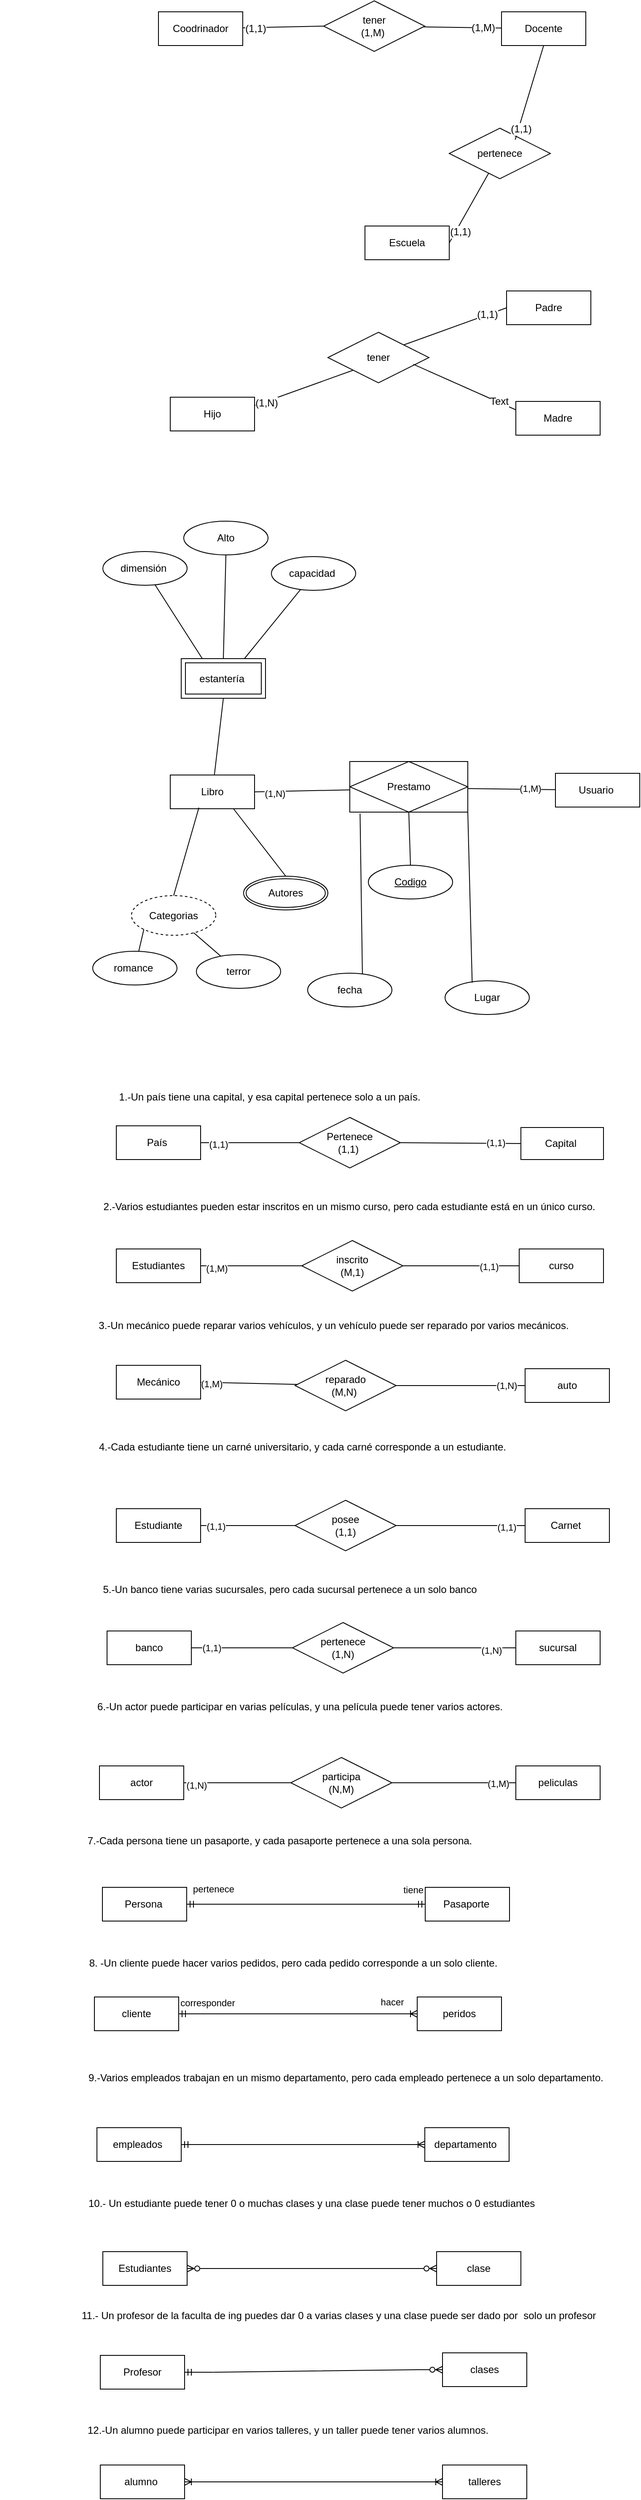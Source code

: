 <mxfile version="28.2.0" pages="4">
  <diagram name="Página-1" id="Z_wy4QYaBFaLxKl71atI">
    <mxGraphModel dx="1681" dy="1414" grid="0" gridSize="10" guides="1" tooltips="1" connect="1" arrows="1" fold="1" page="0" pageScale="1" pageWidth="827" pageHeight="1169" math="0" shadow="0">
      <root>
        <mxCell id="0" />
        <mxCell id="1" parent="0" />
        <mxCell id="1QBh1bFtb8AoOg2LSR6a-1" value="Coodrinador" style="whiteSpace=wrap;html=1;align=center;" parent="1" vertex="1">
          <mxGeometry x="-64" y="-689" width="100" height="40" as="geometry" />
        </mxCell>
        <mxCell id="1QBh1bFtb8AoOg2LSR6a-2" value="Docente" style="whiteSpace=wrap;html=1;align=center;" parent="1" vertex="1">
          <mxGeometry x="343" y="-689" width="100" height="40" as="geometry" />
        </mxCell>
        <mxCell id="1QBh1bFtb8AoOg2LSR6a-3" value="tener&lt;div&gt;(1,M)&amp;nbsp;&lt;/div&gt;" style="shape=rhombus;perimeter=rhombusPerimeter;whiteSpace=wrap;html=1;align=center;" parent="1" vertex="1">
          <mxGeometry x="132" y="-702" width="120" height="60" as="geometry" />
        </mxCell>
        <mxCell id="1QBh1bFtb8AoOg2LSR6a-5" value="" style="endArrow=none;html=1;rounded=0;fontSize=12;startSize=8;endSize=8;curved=1;" parent="1" source="1QBh1bFtb8AoOg2LSR6a-3" target="1QBh1bFtb8AoOg2LSR6a-2" edge="1">
          <mxGeometry relative="1" as="geometry">
            <mxPoint x="104" y="-588" as="sourcePoint" />
            <mxPoint x="264" y="-588" as="targetPoint" />
          </mxGeometry>
        </mxCell>
        <mxCell id="1QBh1bFtb8AoOg2LSR6a-6" value="(1,M)" style="edgeLabel;html=1;align=center;verticalAlign=middle;resizable=0;points=[];fontSize=12;" parent="1QBh1bFtb8AoOg2LSR6a-5" vertex="1" connectable="0">
          <mxGeometry x="0.508" relative="1" as="geometry">
            <mxPoint as="offset" />
          </mxGeometry>
        </mxCell>
        <mxCell id="1QBh1bFtb8AoOg2LSR6a-9" value="" style="endArrow=none;html=1;rounded=0;fontSize=12;startSize=8;endSize=8;curved=1;entryX=0;entryY=0.5;entryDx=0;entryDy=0;" parent="1" source="1QBh1bFtb8AoOg2LSR6a-1" target="1QBh1bFtb8AoOg2LSR6a-3" edge="1">
          <mxGeometry relative="1" as="geometry">
            <mxPoint x="-22" y="-672.5" as="sourcePoint" />
            <mxPoint x="114" y="-663" as="targetPoint" />
          </mxGeometry>
        </mxCell>
        <mxCell id="1QBh1bFtb8AoOg2LSR6a-10" value="(1,1)" style="edgeLabel;html=1;align=center;verticalAlign=middle;resizable=0;points=[];fontSize=12;" parent="1QBh1bFtb8AoOg2LSR6a-9" vertex="1" connectable="0">
          <mxGeometry x="-0.684" y="-1" relative="1" as="geometry">
            <mxPoint as="offset" />
          </mxGeometry>
        </mxCell>
        <mxCell id="1QBh1bFtb8AoOg2LSR6a-11" value="pertenece" style="shape=rhombus;perimeter=rhombusPerimeter;whiteSpace=wrap;html=1;align=center;" parent="1" vertex="1">
          <mxGeometry x="281" y="-551" width="120" height="60" as="geometry" />
        </mxCell>
        <mxCell id="1QBh1bFtb8AoOg2LSR6a-12" value="" style="endArrow=none;html=1;rounded=0;fontSize=12;startSize=8;endSize=8;curved=1;exitX=0.652;exitY=0.227;exitDx=0;exitDy=0;exitPerimeter=0;entryX=0.5;entryY=1;entryDx=0;entryDy=0;" parent="1" source="1QBh1bFtb8AoOg2LSR6a-11" target="1QBh1bFtb8AoOg2LSR6a-2" edge="1">
          <mxGeometry relative="1" as="geometry">
            <mxPoint x="252" y="-649" as="sourcePoint" />
            <mxPoint x="412" y="-649" as="targetPoint" />
          </mxGeometry>
        </mxCell>
        <mxCell id="1QBh1bFtb8AoOg2LSR6a-13" value="(1,1)" style="edgeLabel;html=1;align=center;verticalAlign=middle;resizable=0;points=[];fontSize=12;" parent="1QBh1bFtb8AoOg2LSR6a-12" vertex="1" connectable="0">
          <mxGeometry x="-0.75" y="-2" relative="1" as="geometry">
            <mxPoint as="offset" />
          </mxGeometry>
        </mxCell>
        <mxCell id="1QBh1bFtb8AoOg2LSR6a-14" value="Escuela" style="whiteSpace=wrap;html=1;align=center;" parent="1" vertex="1">
          <mxGeometry x="181" y="-435" width="100" height="40" as="geometry" />
        </mxCell>
        <mxCell id="1QBh1bFtb8AoOg2LSR6a-15" value="" style="endArrow=none;html=1;rounded=0;fontSize=12;startSize=8;endSize=8;curved=1;exitX=1;exitY=0.5;exitDx=0;exitDy=0;" parent="1" source="1QBh1bFtb8AoOg2LSR6a-14" target="1QBh1bFtb8AoOg2LSR6a-11" edge="1">
          <mxGeometry relative="1" as="geometry">
            <mxPoint x="238" y="-415.5" as="sourcePoint" />
            <mxPoint x="398" y="-415.5" as="targetPoint" />
          </mxGeometry>
        </mxCell>
        <mxCell id="1QBh1bFtb8AoOg2LSR6a-16" value="(1,1)" style="edgeLabel;html=1;align=center;verticalAlign=middle;resizable=0;points=[];fontSize=12;" parent="1QBh1bFtb8AoOg2LSR6a-15" vertex="1" connectable="0">
          <mxGeometry x="-0.606" y="-5" relative="1" as="geometry">
            <mxPoint x="-1" as="offset" />
          </mxGeometry>
        </mxCell>
        <mxCell id="1QBh1bFtb8AoOg2LSR6a-17" value="Madre" style="whiteSpace=wrap;html=1;align=center;" parent="1" vertex="1">
          <mxGeometry x="360" y="-227" width="100" height="40" as="geometry" />
        </mxCell>
        <mxCell id="1QBh1bFtb8AoOg2LSR6a-18" value="Hijo" style="whiteSpace=wrap;html=1;align=center;" parent="1" vertex="1">
          <mxGeometry x="-50" y="-232" width="100" height="40" as="geometry" />
        </mxCell>
        <mxCell id="1QBh1bFtb8AoOg2LSR6a-19" value="Padre" style="whiteSpace=wrap;html=1;align=center;" parent="1" vertex="1">
          <mxGeometry x="349" y="-358" width="100" height="40" as="geometry" />
        </mxCell>
        <mxCell id="1QBh1bFtb8AoOg2LSR6a-21" value="tener" style="shape=rhombus;perimeter=rhombusPerimeter;whiteSpace=wrap;html=1;align=center;" parent="1" vertex="1">
          <mxGeometry x="137" y="-309" width="120" height="60" as="geometry" />
        </mxCell>
        <mxCell id="1QBh1bFtb8AoOg2LSR6a-22" value="" style="endArrow=none;html=1;rounded=0;fontSize=12;startSize=8;endSize=8;curved=1;entryX=0;entryY=1;entryDx=0;entryDy=0;exitX=1;exitY=0.25;exitDx=0;exitDy=0;" parent="1" source="1QBh1bFtb8AoOg2LSR6a-18" target="1QBh1bFtb8AoOg2LSR6a-21" edge="1">
          <mxGeometry relative="1" as="geometry">
            <mxPoint x="121" y="-185" as="sourcePoint" />
            <mxPoint x="241" y="-190" as="targetPoint" />
          </mxGeometry>
        </mxCell>
        <mxCell id="1QBh1bFtb8AoOg2LSR6a-25" value="(1,N)" style="edgeLabel;html=1;align=center;verticalAlign=middle;resizable=0;points=[];fontSize=12;" parent="1QBh1bFtb8AoOg2LSR6a-22" vertex="1" connectable="0">
          <mxGeometry x="-0.774" y="-2" relative="1" as="geometry">
            <mxPoint as="offset" />
          </mxGeometry>
        </mxCell>
        <mxCell id="1QBh1bFtb8AoOg2LSR6a-23" value="" style="endArrow=none;html=1;rounded=0;fontSize=12;startSize=8;endSize=8;curved=1;entryX=0;entryY=0.5;entryDx=0;entryDy=0;exitX=1;exitY=0;exitDx=0;exitDy=0;" parent="1" source="1QBh1bFtb8AoOg2LSR6a-21" target="1QBh1bFtb8AoOg2LSR6a-19" edge="1">
          <mxGeometry relative="1" as="geometry">
            <mxPoint x="155" y="-338.5" as="sourcePoint" />
            <mxPoint x="315" y="-338.5" as="targetPoint" />
          </mxGeometry>
        </mxCell>
        <mxCell id="1QBh1bFtb8AoOg2LSR6a-24" value="(1,1)" style="edgeLabel;html=1;align=center;verticalAlign=middle;resizable=0;points=[];fontSize=12;" parent="1QBh1bFtb8AoOg2LSR6a-23" vertex="1" connectable="0">
          <mxGeometry x="0.827" y="-2" relative="1" as="geometry">
            <mxPoint x="-13" y="2" as="offset" />
          </mxGeometry>
        </mxCell>
        <mxCell id="1QBh1bFtb8AoOg2LSR6a-26" value="" style="endArrow=none;html=1;rounded=0;fontSize=12;startSize=8;endSize=8;curved=1;entryX=0;entryY=0.25;entryDx=0;entryDy=0;exitX=0.845;exitY=0.633;exitDx=0;exitDy=0;exitPerimeter=0;" parent="1" source="1QBh1bFtb8AoOg2LSR6a-21" target="1QBh1bFtb8AoOg2LSR6a-17" edge="1">
          <mxGeometry relative="1" as="geometry">
            <mxPoint x="253" y="-236" as="sourcePoint" />
            <mxPoint x="390" y="-265" as="targetPoint" />
          </mxGeometry>
        </mxCell>
        <mxCell id="1QBh1bFtb8AoOg2LSR6a-27" value="Text" style="edgeLabel;html=1;align=center;verticalAlign=middle;resizable=0;points=[];fontSize=12;" parent="1QBh1bFtb8AoOg2LSR6a-26" vertex="1" connectable="0">
          <mxGeometry x="0.661" y="2" relative="1" as="geometry">
            <mxPoint y="1" as="offset" />
          </mxGeometry>
        </mxCell>
        <mxCell id="LA9E5oyjjPzwOx9P_sH3-1" value="&lt;font style=&quot;vertical-align: inherit;&quot; dir=&quot;auto&quot;&gt;&lt;font style=&quot;vertical-align: inherit;&quot; dir=&quot;auto&quot;&gt;&lt;font style=&quot;vertical-align: inherit;&quot; dir=&quot;auto&quot;&gt;&lt;font style=&quot;vertical-align: inherit;&quot; dir=&quot;auto&quot;&gt;Libro&lt;/font&gt;&lt;/font&gt;&lt;/font&gt;&lt;/font&gt;" style="whiteSpace=wrap;html=1;align=center;" parent="1" vertex="1">
          <mxGeometry x="-50" y="216" width="100" height="40" as="geometry" />
        </mxCell>
        <mxCell id="LA9E5oyjjPzwOx9P_sH3-2" value="&lt;font style=&quot;vertical-align: inherit;&quot; dir=&quot;auto&quot;&gt;&lt;font style=&quot;vertical-align: inherit;&quot; dir=&quot;auto&quot;&gt;Usuario&amp;nbsp;&lt;/font&gt;&lt;/font&gt;" style="whiteSpace=wrap;html=1;align=center;" parent="1" vertex="1">
          <mxGeometry x="407" y="214" width="100" height="40" as="geometry" />
        </mxCell>
        <mxCell id="LA9E5oyjjPzwOx9P_sH3-4" value="" style="endArrow=none;html=1;rounded=0;exitX=1;exitY=0.5;exitDx=0;exitDy=0;" parent="1" source="LA9E5oyjjPzwOx9P_sH3-1" edge="1">
          <mxGeometry relative="1" as="geometry">
            <mxPoint x="44" y="264" as="sourcePoint" />
            <mxPoint x="180.449" y="233.224" as="targetPoint" />
          </mxGeometry>
        </mxCell>
        <mxCell id="LA9E5oyjjPzwOx9P_sH3-7" value="(1,N)" style="edgeLabel;html=1;align=center;verticalAlign=middle;resizable=0;points=[];" parent="LA9E5oyjjPzwOx9P_sH3-4" vertex="1" connectable="0">
          <mxGeometry x="-0.677" y="-2" relative="1" as="geometry">
            <mxPoint x="3" as="offset" />
          </mxGeometry>
        </mxCell>
        <mxCell id="LA9E5oyjjPzwOx9P_sH3-5" value="" style="endArrow=none;html=1;rounded=0;exitX=1;exitY=0.5;exitDx=0;exitDy=0;" parent="1" target="LA9E5oyjjPzwOx9P_sH3-2" edge="1">
          <mxGeometry relative="1" as="geometry">
            <mxPoint x="298" y="232" as="sourcePoint" />
            <mxPoint x="403" y="210" as="targetPoint" />
          </mxGeometry>
        </mxCell>
        <mxCell id="LA9E5oyjjPzwOx9P_sH3-6" value="&lt;font style=&quot;vertical-align: inherit;&quot; dir=&quot;auto&quot;&gt;&lt;font style=&quot;vertical-align: inherit;&quot; dir=&quot;auto&quot;&gt;(1,M)&lt;/font&gt;&lt;/font&gt;" style="edgeLabel;html=1;align=center;verticalAlign=middle;resizable=0;points=[];" parent="LA9E5oyjjPzwOx9P_sH3-5" vertex="1" connectable="0">
          <mxGeometry x="0.439" y="1" relative="1" as="geometry">
            <mxPoint as="offset" />
          </mxGeometry>
        </mxCell>
        <mxCell id="LA9E5oyjjPzwOx9P_sH3-16" value="Lugar" style="ellipse;whiteSpace=wrap;html=1;align=center;" parent="1" vertex="1">
          <mxGeometry x="276" y="460" width="100" height="40" as="geometry" />
        </mxCell>
        <mxCell id="LA9E5oyjjPzwOx9P_sH3-17" value="" style="endArrow=none;html=1;rounded=0;entryX=0.087;entryY=1.03;entryDx=0;entryDy=0;exitX=0.65;exitY=0.075;exitDx=0;exitDy=0;exitPerimeter=0;entryPerimeter=0;" parent="1" source="LA9E5oyjjPzwOx9P_sH3-50" target="LA9E5oyjjPzwOx9P_sH3-20" edge="1">
          <mxGeometry relative="1" as="geometry">
            <mxPoint x="176" y="458" as="sourcePoint" />
            <mxPoint x="163" y="270" as="targetPoint" />
            <Array as="points" />
          </mxGeometry>
        </mxCell>
        <mxCell id="LA9E5oyjjPzwOx9P_sH3-18" value="" style="endArrow=none;html=1;rounded=0;entryX=1;entryY=1;entryDx=0;entryDy=0;exitX=0.322;exitY=0.055;exitDx=0;exitDy=0;exitPerimeter=0;" parent="1" source="LA9E5oyjjPzwOx9P_sH3-16" target="LA9E5oyjjPzwOx9P_sH3-20" edge="1">
          <mxGeometry relative="1" as="geometry">
            <mxPoint x="157" y="302" as="sourcePoint" />
            <mxPoint x="274.96" y="248.98" as="targetPoint" />
          </mxGeometry>
        </mxCell>
        <mxCell id="LA9E5oyjjPzwOx9P_sH3-19" value="" style="endArrow=none;html=1;rounded=0;exitX=0.5;exitY=0;exitDx=0;exitDy=0;entryX=0.5;entryY=1;entryDx=0;entryDy=0;" parent="1" source="LA9E5oyjjPzwOx9P_sH3-21" target="LA9E5oyjjPzwOx9P_sH3-20" edge="1">
          <mxGeometry relative="1" as="geometry">
            <mxPoint x="231" y="327" as="sourcePoint" />
            <mxPoint x="221" y="290" as="targetPoint" />
          </mxGeometry>
        </mxCell>
        <mxCell id="LA9E5oyjjPzwOx9P_sH3-20" value="Prestamo" style="shape=associativeEntity;whiteSpace=wrap;html=1;align=center;" parent="1" vertex="1">
          <mxGeometry x="163" y="200" width="140" height="60" as="geometry" />
        </mxCell>
        <mxCell id="LA9E5oyjjPzwOx9P_sH3-21" value="Codigo" style="ellipse;whiteSpace=wrap;html=1;align=center;fontStyle=4;" parent="1" vertex="1">
          <mxGeometry x="185" y="323" width="100" height="40" as="geometry" />
        </mxCell>
        <mxCell id="LA9E5oyjjPzwOx9P_sH3-22" value="" style="endArrow=none;html=1;rounded=0;exitX=0.5;exitY=1;exitDx=0;exitDy=0;" parent="1" source="LA9E5oyjjPzwOx9P_sH3-23" target="LA9E5oyjjPzwOx9P_sH3-1" edge="1">
          <mxGeometry relative="1" as="geometry">
            <mxPoint x="4" y="135" as="sourcePoint" />
            <mxPoint x="140" y="182" as="targetPoint" />
          </mxGeometry>
        </mxCell>
        <mxCell id="LA9E5oyjjPzwOx9P_sH3-23" value="estantería&amp;nbsp;" style="shape=ext;margin=3;double=1;whiteSpace=wrap;html=1;align=center;" parent="1" vertex="1">
          <mxGeometry x="-37" y="78" width="100" height="47" as="geometry" />
        </mxCell>
        <mxCell id="LA9E5oyjjPzwOx9P_sH3-24" value="" style="endArrow=none;html=1;rounded=0;entryX=0.25;entryY=0;entryDx=0;entryDy=0;exitX=0.61;exitY=0.95;exitDx=0;exitDy=0;exitPerimeter=0;" parent="1" source="LA9E5oyjjPzwOx9P_sH3-27" target="LA9E5oyjjPzwOx9P_sH3-23" edge="1">
          <mxGeometry relative="1" as="geometry">
            <mxPoint x="-20" y="19" as="sourcePoint" />
            <mxPoint x="-12" y="72" as="targetPoint" />
          </mxGeometry>
        </mxCell>
        <mxCell id="LA9E5oyjjPzwOx9P_sH3-25" value="" style="endArrow=none;html=1;rounded=0;exitX=0.75;exitY=0;exitDx=0;exitDy=0;" parent="1" source="LA9E5oyjjPzwOx9P_sH3-23" target="LA9E5oyjjPzwOx9P_sH3-26" edge="1">
          <mxGeometry relative="1" as="geometry">
            <mxPoint x="184" y="172" as="sourcePoint" />
            <mxPoint x="65" y="-1" as="targetPoint" />
          </mxGeometry>
        </mxCell>
        <mxCell id="LA9E5oyjjPzwOx9P_sH3-26" value="capacidad&amp;nbsp;" style="ellipse;whiteSpace=wrap;html=1;align=center;" parent="1" vertex="1">
          <mxGeometry x="70" y="-43" width="100" height="40" as="geometry" />
        </mxCell>
        <mxCell id="LA9E5oyjjPzwOx9P_sH3-27" value="dimensión&amp;nbsp;" style="ellipse;whiteSpace=wrap;html=1;align=center;" parent="1" vertex="1">
          <mxGeometry x="-130" y="-49" width="100" height="40" as="geometry" />
        </mxCell>
        <mxCell id="LA9E5oyjjPzwOx9P_sH3-28" value="" style="endArrow=none;html=1;rounded=0;entryX=0.5;entryY=0;entryDx=0;entryDy=0;exitX=0.5;exitY=1;exitDx=0;exitDy=0;" parent="1" source="LA9E5oyjjPzwOx9P_sH3-29" target="LA9E5oyjjPzwOx9P_sH3-23" edge="1">
          <mxGeometry relative="1" as="geometry">
            <mxPoint x="11.5" y="-37" as="sourcePoint" />
            <mxPoint x="26" y="41" as="targetPoint" />
          </mxGeometry>
        </mxCell>
        <mxCell id="LA9E5oyjjPzwOx9P_sH3-29" value="Alto" style="ellipse;whiteSpace=wrap;html=1;align=center;" parent="1" vertex="1">
          <mxGeometry x="-34" y="-85" width="100" height="40" as="geometry" />
        </mxCell>
        <mxCell id="LA9E5oyjjPzwOx9P_sH3-30" value="Autores" style="ellipse;shape=doubleEllipse;margin=3;whiteSpace=wrap;html=1;align=center;" parent="1" vertex="1">
          <mxGeometry x="37" y="336" width="100" height="40" as="geometry" />
        </mxCell>
        <mxCell id="LA9E5oyjjPzwOx9P_sH3-31" value="Categorias" style="ellipse;whiteSpace=wrap;html=1;align=center;dashed=1;" parent="1" vertex="1">
          <mxGeometry x="-96" y="359" width="100" height="47" as="geometry" />
        </mxCell>
        <mxCell id="LA9E5oyjjPzwOx9P_sH3-33" value="" style="endArrow=none;html=1;rounded=0;exitX=0.75;exitY=1;exitDx=0;exitDy=0;entryX=0.5;entryY=0;entryDx=0;entryDy=0;" parent="1" source="LA9E5oyjjPzwOx9P_sH3-1" target="LA9E5oyjjPzwOx9P_sH3-30" edge="1">
          <mxGeometry relative="1" as="geometry">
            <mxPoint x="88" y="272" as="sourcePoint" />
            <mxPoint x="248" y="272" as="targetPoint" />
          </mxGeometry>
        </mxCell>
        <mxCell id="LA9E5oyjjPzwOx9P_sH3-34" value="" style="endArrow=none;html=1;rounded=0;entryX=0.34;entryY=0.965;entryDx=0;entryDy=0;entryPerimeter=0;exitX=0.5;exitY=0;exitDx=0;exitDy=0;" parent="1" source="LA9E5oyjjPzwOx9P_sH3-31" target="LA9E5oyjjPzwOx9P_sH3-1" edge="1">
          <mxGeometry relative="1" as="geometry">
            <mxPoint x="-123" y="310" as="sourcePoint" />
            <mxPoint x="37" y="310" as="targetPoint" />
          </mxGeometry>
        </mxCell>
        <mxCell id="LA9E5oyjjPzwOx9P_sH3-35" value="" style="endArrow=none;html=1;rounded=0;entryX=0;entryY=1;entryDx=0;entryDy=0;" parent="1" source="LA9E5oyjjPzwOx9P_sH3-36" target="LA9E5oyjjPzwOx9P_sH3-31" edge="1">
          <mxGeometry relative="1" as="geometry">
            <mxPoint x="-90" y="437" as="sourcePoint" />
            <mxPoint x="70" y="437" as="targetPoint" />
          </mxGeometry>
        </mxCell>
        <mxCell id="LA9E5oyjjPzwOx9P_sH3-37" value="" style="endArrow=none;html=1;rounded=0;entryX=0;entryY=1;entryDx=0;entryDy=0;" parent="1" target="LA9E5oyjjPzwOx9P_sH3-36" edge="1">
          <mxGeometry relative="1" as="geometry">
            <mxPoint x="-90" y="437" as="sourcePoint" />
            <mxPoint x="-82" y="399" as="targetPoint" />
          </mxGeometry>
        </mxCell>
        <mxCell id="LA9E5oyjjPzwOx9P_sH3-36" value="romance&amp;nbsp;" style="ellipse;whiteSpace=wrap;html=1;align=center;" parent="1" vertex="1">
          <mxGeometry x="-142" y="425" width="100" height="40" as="geometry" />
        </mxCell>
        <mxCell id="LA9E5oyjjPzwOx9P_sH3-38" value="" style="endArrow=none;html=1;rounded=0;" parent="1" source="LA9E5oyjjPzwOx9P_sH3-31" target="LA9E5oyjjPzwOx9P_sH3-39" edge="1">
          <mxGeometry relative="1" as="geometry">
            <mxPoint x="88" y="472" as="sourcePoint" />
            <mxPoint x="9" y="447" as="targetPoint" />
          </mxGeometry>
        </mxCell>
        <mxCell id="LA9E5oyjjPzwOx9P_sH3-39" value="terror" style="ellipse;whiteSpace=wrap;html=1;align=center;" parent="1" vertex="1">
          <mxGeometry x="-19" y="429" width="100" height="40" as="geometry" />
        </mxCell>
        <mxCell id="LA9E5oyjjPzwOx9P_sH3-40" value="País&amp;nbsp;" style="whiteSpace=wrap;html=1;align=center;" parent="1" vertex="1">
          <mxGeometry x="-114" y="632" width="100" height="40" as="geometry" />
        </mxCell>
        <mxCell id="LA9E5oyjjPzwOx9P_sH3-41" value="Capital&amp;nbsp;" style="whiteSpace=wrap;html=1;align=center;" parent="1" vertex="1">
          <mxGeometry x="366" y="634" width="98" height="38" as="geometry" />
        </mxCell>
        <mxCell id="LA9E5oyjjPzwOx9P_sH3-42" value="Pertenece&lt;div&gt;(1,1)&amp;nbsp;&lt;/div&gt;" style="shape=rhombus;perimeter=rhombusPerimeter;whiteSpace=wrap;html=1;align=center;" parent="1" vertex="1">
          <mxGeometry x="103" y="622" width="120" height="60" as="geometry" />
        </mxCell>
        <mxCell id="LA9E5oyjjPzwOx9P_sH3-43" value="" style="endArrow=none;html=1;rounded=0;entryX=0;entryY=0.5;entryDx=0;entryDy=0;exitX=1;exitY=0.5;exitDx=0;exitDy=0;" parent="1" source="LA9E5oyjjPzwOx9P_sH3-40" target="LA9E5oyjjPzwOx9P_sH3-42" edge="1">
          <mxGeometry relative="1" as="geometry">
            <mxPoint x="-2" y="654" as="sourcePoint" />
            <mxPoint x="158" y="654" as="targetPoint" />
          </mxGeometry>
        </mxCell>
        <mxCell id="LA9E5oyjjPzwOx9P_sH3-49" value="(1,1)" style="edgeLabel;html=1;align=center;verticalAlign=middle;resizable=0;points=[];" parent="LA9E5oyjjPzwOx9P_sH3-43" vertex="1" connectable="0">
          <mxGeometry x="-0.644" y="-2" relative="1" as="geometry">
            <mxPoint as="offset" />
          </mxGeometry>
        </mxCell>
        <mxCell id="LA9E5oyjjPzwOx9P_sH3-45" value="" style="endArrow=none;html=1;rounded=0;entryX=0;entryY=0.5;entryDx=0;entryDy=0;exitX=1;exitY=0.5;exitDx=0;exitDy=0;" parent="1" source="LA9E5oyjjPzwOx9P_sH3-42" target="LA9E5oyjjPzwOx9P_sH3-41" edge="1">
          <mxGeometry relative="1" as="geometry">
            <mxPoint x="240" y="663" as="sourcePoint" />
            <mxPoint x="340" y="651.5" as="targetPoint" />
          </mxGeometry>
        </mxCell>
        <mxCell id="LA9E5oyjjPzwOx9P_sH3-48" value="(1,1)" style="edgeLabel;html=1;align=center;verticalAlign=middle;resizable=0;points=[];" parent="LA9E5oyjjPzwOx9P_sH3-45" vertex="1" connectable="0">
          <mxGeometry x="0.58" y="1" relative="1" as="geometry">
            <mxPoint as="offset" />
          </mxGeometry>
        </mxCell>
        <mxCell id="LA9E5oyjjPzwOx9P_sH3-50" value="fecha" style="ellipse;whiteSpace=wrap;html=1;align=center;" parent="1" vertex="1">
          <mxGeometry x="113" y="451" width="100" height="40" as="geometry" />
        </mxCell>
        <mxCell id="LA9E5oyjjPzwOx9P_sH3-52" value="Estudiantes" style="whiteSpace=wrap;html=1;align=center;" parent="1" vertex="1">
          <mxGeometry x="-114" y="778" width="100" height="40" as="geometry" />
        </mxCell>
        <mxCell id="LA9E5oyjjPzwOx9P_sH3-53" value="curso" style="whiteSpace=wrap;html=1;align=center;" parent="1" vertex="1">
          <mxGeometry x="364" y="778" width="100" height="40" as="geometry" />
        </mxCell>
        <mxCell id="LA9E5oyjjPzwOx9P_sH3-54" value="inscrito&lt;div&gt;(M,1)&lt;/div&gt;" style="shape=rhombus;perimeter=rhombusPerimeter;whiteSpace=wrap;html=1;align=center;" parent="1" vertex="1">
          <mxGeometry x="106" y="768" width="120" height="60" as="geometry" />
        </mxCell>
        <mxCell id="LA9E5oyjjPzwOx9P_sH3-55" value="" style="endArrow=none;html=1;rounded=0;exitX=1;exitY=0.5;exitDx=0;exitDy=0;entryX=0;entryY=0.5;entryDx=0;entryDy=0;" parent="1" source="LA9E5oyjjPzwOx9P_sH3-52" target="LA9E5oyjjPzwOx9P_sH3-54" edge="1">
          <mxGeometry relative="1" as="geometry">
            <mxPoint y="843" as="sourcePoint" />
            <mxPoint x="160" y="843" as="targetPoint" />
          </mxGeometry>
        </mxCell>
        <mxCell id="LA9E5oyjjPzwOx9P_sH3-58" value="(1,M)" style="edgeLabel;html=1;align=center;verticalAlign=middle;resizable=0;points=[];" parent="LA9E5oyjjPzwOx9P_sH3-55" vertex="1" connectable="0">
          <mxGeometry x="-0.687" y="-3" relative="1" as="geometry">
            <mxPoint as="offset" />
          </mxGeometry>
        </mxCell>
        <mxCell id="LA9E5oyjjPzwOx9P_sH3-56" value="" style="endArrow=none;html=1;rounded=0;entryX=0;entryY=0.5;entryDx=0;entryDy=0;" parent="1" source="LA9E5oyjjPzwOx9P_sH3-54" target="LA9E5oyjjPzwOx9P_sH3-53" edge="1">
          <mxGeometry relative="1" as="geometry">
            <mxPoint x="209" y="837" as="sourcePoint" />
            <mxPoint x="344" y="808" as="targetPoint" />
          </mxGeometry>
        </mxCell>
        <mxCell id="LA9E5oyjjPzwOx9P_sH3-57" value="(1,1)" style="edgeLabel;html=1;align=center;verticalAlign=middle;resizable=0;points=[];" parent="LA9E5oyjjPzwOx9P_sH3-56" vertex="1" connectable="0">
          <mxGeometry x="0.475" y="-1" relative="1" as="geometry">
            <mxPoint as="offset" />
          </mxGeometry>
        </mxCell>
        <mxCell id="LA9E5oyjjPzwOx9P_sH3-59" value="Mecánico" style="whiteSpace=wrap;html=1;align=center;" parent="1" vertex="1">
          <mxGeometry x="-114" y="916" width="100" height="40" as="geometry" />
        </mxCell>
        <mxCell id="LA9E5oyjjPzwOx9P_sH3-60" value="1.-Un país tiene una capital, y esa capital pertenece solo a un país." style="text;html=1;align=center;verticalAlign=middle;whiteSpace=wrap;rounded=0;" parent="1" vertex="1">
          <mxGeometry x="-195" y="583" width="526" height="30" as="geometry" />
        </mxCell>
        <mxCell id="LA9E5oyjjPzwOx9P_sH3-61" value="2.-Varios estudiantes pueden estar inscritos en un mismo curso, pero cada estudiante está en un único curso." style="text;html=1;align=center;verticalAlign=middle;whiteSpace=wrap;rounded=0;" parent="1" vertex="1">
          <mxGeometry x="-146" y="713" width="617" height="30" as="geometry" />
        </mxCell>
        <mxCell id="LA9E5oyjjPzwOx9P_sH3-62" value="3.-Un mecánico puede reparar varios vehículos, y un vehículo puede ser reparado por varios mecánicos." style="text;html=1;align=center;verticalAlign=middle;whiteSpace=wrap;rounded=0;" parent="1" vertex="1">
          <mxGeometry x="-188" y="854" width="664" height="30" as="geometry" />
        </mxCell>
        <mxCell id="LA9E5oyjjPzwOx9P_sH3-63" value="reparado&lt;div&gt;(M,N)&amp;nbsp;&lt;/div&gt;" style="shape=rhombus;perimeter=rhombusPerimeter;whiteSpace=wrap;html=1;align=center;" parent="1" vertex="1">
          <mxGeometry x="98" y="910" width="120" height="60" as="geometry" />
        </mxCell>
        <mxCell id="LA9E5oyjjPzwOx9P_sH3-64" value="auto" style="whiteSpace=wrap;html=1;align=center;" parent="1" vertex="1">
          <mxGeometry x="371" y="920" width="100" height="40" as="geometry" />
        </mxCell>
        <mxCell id="LA9E5oyjjPzwOx9P_sH3-65" value="" style="endArrow=none;html=1;rounded=0;exitX=1;exitY=0.5;exitDx=0;exitDy=0;" parent="1" source="LA9E5oyjjPzwOx9P_sH3-59" target="LA9E5oyjjPzwOx9P_sH3-63" edge="1">
          <mxGeometry relative="1" as="geometry">
            <mxPoint x="-6" y="1005" as="sourcePoint" />
            <mxPoint x="154" y="1005" as="targetPoint" />
          </mxGeometry>
        </mxCell>
        <mxCell id="LA9E5oyjjPzwOx9P_sH3-67" value="(1,M)" style="edgeLabel;html=1;align=center;verticalAlign=middle;resizable=0;points=[];" parent="LA9E5oyjjPzwOx9P_sH3-65" vertex="1" connectable="0">
          <mxGeometry x="-0.769" y="-1" relative="1" as="geometry">
            <mxPoint as="offset" />
          </mxGeometry>
        </mxCell>
        <mxCell id="LA9E5oyjjPzwOx9P_sH3-66" value="" style="endArrow=none;html=1;rounded=0;exitX=1;exitY=0.5;exitDx=0;exitDy=0;entryX=0;entryY=0.5;entryDx=0;entryDy=0;" parent="1" source="LA9E5oyjjPzwOx9P_sH3-63" target="LA9E5oyjjPzwOx9P_sH3-64" edge="1">
          <mxGeometry relative="1" as="geometry">
            <mxPoint x="80" y="990" as="sourcePoint" />
            <mxPoint x="240" y="990" as="targetPoint" />
          </mxGeometry>
        </mxCell>
        <mxCell id="LA9E5oyjjPzwOx9P_sH3-68" value="(1,N)" style="edgeLabel;html=1;align=center;verticalAlign=middle;resizable=0;points=[];" parent="LA9E5oyjjPzwOx9P_sH3-66" vertex="1" connectable="0">
          <mxGeometry x="0.715" relative="1" as="geometry">
            <mxPoint as="offset" />
          </mxGeometry>
        </mxCell>
        <mxCell id="LA9E5oyjjPzwOx9P_sH3-69" value="4.-Cada estudiante tiene un carné universitario, y cada carné corresponde a un estudiante." style="text;html=1;align=center;verticalAlign=middle;whiteSpace=wrap;rounded=0;" parent="1" vertex="1">
          <mxGeometry x="-225" y="998" width="664" height="30" as="geometry" />
        </mxCell>
        <mxCell id="LA9E5oyjjPzwOx9P_sH3-70" value="Estudiante" style="whiteSpace=wrap;html=1;align=center;" parent="1" vertex="1">
          <mxGeometry x="-114" y="1086" width="100" height="40" as="geometry" />
        </mxCell>
        <mxCell id="LA9E5oyjjPzwOx9P_sH3-71" value="Carnet&amp;nbsp;" style="whiteSpace=wrap;html=1;align=center;" parent="1" vertex="1">
          <mxGeometry x="371" y="1086" width="100" height="40" as="geometry" />
        </mxCell>
        <mxCell id="LA9E5oyjjPzwOx9P_sH3-72" value="posee&lt;div&gt;(1,1)&lt;/div&gt;" style="shape=rhombus;perimeter=rhombusPerimeter;whiteSpace=wrap;html=1;align=center;" parent="1" vertex="1">
          <mxGeometry x="98" y="1076" width="120" height="60" as="geometry" />
        </mxCell>
        <mxCell id="LA9E5oyjjPzwOx9P_sH3-73" value="" style="endArrow=none;html=1;rounded=0;exitX=1;exitY=0.5;exitDx=0;exitDy=0;entryX=0;entryY=0.5;entryDx=0;entryDy=0;" parent="1" source="LA9E5oyjjPzwOx9P_sH3-70" target="LA9E5oyjjPzwOx9P_sH3-72" edge="1">
          <mxGeometry relative="1" as="geometry">
            <mxPoint x="17" y="1127" as="sourcePoint" />
            <mxPoint x="177" y="1127" as="targetPoint" />
          </mxGeometry>
        </mxCell>
        <mxCell id="LA9E5oyjjPzwOx9P_sH3-76" value="(1,1)" style="edgeLabel;html=1;align=center;verticalAlign=middle;resizable=0;points=[];" parent="LA9E5oyjjPzwOx9P_sH3-73" vertex="1" connectable="0">
          <mxGeometry x="-0.691" y="-1" relative="1" as="geometry">
            <mxPoint as="offset" />
          </mxGeometry>
        </mxCell>
        <mxCell id="LA9E5oyjjPzwOx9P_sH3-74" value="" style="endArrow=none;html=1;rounded=0;exitX=1;exitY=0.5;exitDx=0;exitDy=0;entryX=0;entryY=0.5;entryDx=0;entryDy=0;" parent="1" source="LA9E5oyjjPzwOx9P_sH3-72" target="LA9E5oyjjPzwOx9P_sH3-71" edge="1">
          <mxGeometry relative="1" as="geometry">
            <mxPoint x="226" y="1167" as="sourcePoint" />
            <mxPoint x="344" y="1112" as="targetPoint" />
          </mxGeometry>
        </mxCell>
        <mxCell id="LA9E5oyjjPzwOx9P_sH3-75" value="(1,1)" style="edgeLabel;html=1;align=center;verticalAlign=middle;resizable=0;points=[];" parent="LA9E5oyjjPzwOx9P_sH3-74" vertex="1" connectable="0">
          <mxGeometry x="0.699" y="-2" relative="1" as="geometry">
            <mxPoint x="1" as="offset" />
          </mxGeometry>
        </mxCell>
        <mxCell id="LA9E5oyjjPzwOx9P_sH3-77" value="&lt;br&gt;5.-Un banco tiene varias sucursales, pero cada sucursal pertenece a un solo banco&lt;div&gt;&lt;br/&gt;&lt;/div&gt;" style="text;html=1;align=center;verticalAlign=middle;whiteSpace=wrap;rounded=0;" parent="1" vertex="1">
          <mxGeometry x="-240" y="1167" width="664" height="30" as="geometry" />
        </mxCell>
        <mxCell id="HGpZejXIL41u5Z6vYXGR-1" value="banco" style="whiteSpace=wrap;html=1;align=center;" parent="1" vertex="1">
          <mxGeometry x="-125" y="1231" width="100" height="40" as="geometry" />
        </mxCell>
        <mxCell id="HGpZejXIL41u5Z6vYXGR-2" value="&lt;div&gt;pertenece&lt;/div&gt;&lt;div&gt;(1,N)&lt;/div&gt;" style="shape=rhombus;perimeter=rhombusPerimeter;whiteSpace=wrap;html=1;align=center;" parent="1" vertex="1">
          <mxGeometry x="95" y="1221" width="120" height="60" as="geometry" />
        </mxCell>
        <mxCell id="HGpZejXIL41u5Z6vYXGR-3" value="sucursal" style="whiteSpace=wrap;html=1;align=center;" parent="1" vertex="1">
          <mxGeometry x="360" y="1231" width="100" height="40" as="geometry" />
        </mxCell>
        <mxCell id="HGpZejXIL41u5Z6vYXGR-4" value="" style="endArrow=none;html=1;rounded=0;exitX=1;exitY=0.5;exitDx=0;exitDy=0;" parent="1" source="HGpZejXIL41u5Z6vYXGR-1" target="HGpZejXIL41u5Z6vYXGR-2" edge="1">
          <mxGeometry relative="1" as="geometry">
            <mxPoint x="61" y="1352" as="sourcePoint" />
            <mxPoint x="221" y="1352" as="targetPoint" />
          </mxGeometry>
        </mxCell>
        <mxCell id="HGpZejXIL41u5Z6vYXGR-7" value="(1,1)" style="edgeLabel;html=1;align=center;verticalAlign=middle;resizable=0;points=[];" parent="HGpZejXIL41u5Z6vYXGR-4" vertex="1" connectable="0">
          <mxGeometry x="-0.602" relative="1" as="geometry">
            <mxPoint as="offset" />
          </mxGeometry>
        </mxCell>
        <mxCell id="HGpZejXIL41u5Z6vYXGR-5" value="" style="endArrow=none;html=1;rounded=0;exitX=1;exitY=0.5;exitDx=0;exitDy=0;entryX=0;entryY=0.5;entryDx=0;entryDy=0;" parent="1" source="HGpZejXIL41u5Z6vYXGR-2" target="HGpZejXIL41u5Z6vYXGR-3" edge="1">
          <mxGeometry relative="1" as="geometry">
            <mxPoint x="235" y="1397" as="sourcePoint" />
            <mxPoint x="395" y="1397" as="targetPoint" />
          </mxGeometry>
        </mxCell>
        <mxCell id="HGpZejXIL41u5Z6vYXGR-6" value="(1,N)" style="edgeLabel;html=1;align=center;verticalAlign=middle;resizable=0;points=[];" parent="HGpZejXIL41u5Z6vYXGR-5" vertex="1" connectable="0">
          <mxGeometry x="0.595" y="-3" relative="1" as="geometry">
            <mxPoint as="offset" />
          </mxGeometry>
        </mxCell>
        <mxCell id="HGpZejXIL41u5Z6vYXGR-8" value="&lt;div&gt;6.-Un actor puede participar en varias películas, y una película puede tener varios actores.&lt;/div&gt;" style="text;html=1;align=center;verticalAlign=middle;whiteSpace=wrap;rounded=0;" parent="1" vertex="1">
          <mxGeometry x="-228" y="1306" width="664" height="30" as="geometry" />
        </mxCell>
        <mxCell id="HGpZejXIL41u5Z6vYXGR-10" value="participa&lt;div&gt;(N,M)&lt;/div&gt;" style="shape=rhombus;perimeter=rhombusPerimeter;whiteSpace=wrap;html=1;align=center;" parent="1" vertex="1">
          <mxGeometry x="93" y="1381" width="120" height="60" as="geometry" />
        </mxCell>
        <mxCell id="HGpZejXIL41u5Z6vYXGR-12" value="" style="endArrow=none;html=1;rounded=0;" parent="1" source="HGpZejXIL41u5Z6vYXGR-11" edge="1">
          <mxGeometry relative="1" as="geometry">
            <mxPoint x="213" y="1411" as="sourcePoint" />
            <mxPoint x="373" y="1411" as="targetPoint" />
          </mxGeometry>
        </mxCell>
        <mxCell id="HGpZejXIL41u5Z6vYXGR-14" value="" style="endArrow=none;html=1;rounded=0;" parent="1" source="HGpZejXIL41u5Z6vYXGR-10" target="HGpZejXIL41u5Z6vYXGR-11" edge="1">
          <mxGeometry relative="1" as="geometry">
            <mxPoint x="213" y="1411" as="sourcePoint" />
            <mxPoint x="373" y="1411" as="targetPoint" />
          </mxGeometry>
        </mxCell>
        <mxCell id="HGpZejXIL41u5Z6vYXGR-17" value="(1,M)" style="edgeLabel;html=1;align=center;verticalAlign=middle;resizable=0;points=[];" parent="HGpZejXIL41u5Z6vYXGR-14" vertex="1" connectable="0">
          <mxGeometry x="0.713" y="-1" relative="1" as="geometry">
            <mxPoint as="offset" />
          </mxGeometry>
        </mxCell>
        <mxCell id="HGpZejXIL41u5Z6vYXGR-11" value="peliculas" style="whiteSpace=wrap;html=1;align=center;" parent="1" vertex="1">
          <mxGeometry x="360" y="1391" width="100" height="40" as="geometry" />
        </mxCell>
        <mxCell id="HGpZejXIL41u5Z6vYXGR-15" value="" style="endArrow=none;html=1;rounded=0;entryX=0;entryY=0.5;entryDx=0;entryDy=0;exitX=1;exitY=0.5;exitDx=0;exitDy=0;" parent="1" source="HGpZejXIL41u5Z6vYXGR-16" target="HGpZejXIL41u5Z6vYXGR-10" edge="1">
          <mxGeometry relative="1" as="geometry">
            <mxPoint x="2" y="1423" as="sourcePoint" />
            <mxPoint x="68" y="1417" as="targetPoint" />
          </mxGeometry>
        </mxCell>
        <mxCell id="HGpZejXIL41u5Z6vYXGR-18" value="(1,N)" style="edgeLabel;html=1;align=center;verticalAlign=middle;resizable=0;points=[];" parent="HGpZejXIL41u5Z6vYXGR-15" vertex="1" connectable="0">
          <mxGeometry x="-0.76" y="-3" relative="1" as="geometry">
            <mxPoint as="offset" />
          </mxGeometry>
        </mxCell>
        <mxCell id="HGpZejXIL41u5Z6vYXGR-16" value="actor" style="whiteSpace=wrap;html=1;align=center;" parent="1" vertex="1">
          <mxGeometry x="-134" y="1391" width="100" height="40" as="geometry" />
        </mxCell>
        <mxCell id="HGpZejXIL41u5Z6vYXGR-19" value="&lt;div&gt;7.-Cada persona tiene un pasaporte, y cada pasaporte pertenece a una sola persona.&lt;/div&gt;" style="text;html=1;align=center;verticalAlign=middle;whiteSpace=wrap;rounded=0;" parent="1" vertex="1">
          <mxGeometry x="-252" y="1465" width="664" height="30" as="geometry" />
        </mxCell>
        <mxCell id="HGpZejXIL41u5Z6vYXGR-20" value="Persona&amp;nbsp;" style="whiteSpace=wrap;html=1;align=center;" parent="1" vertex="1">
          <mxGeometry x="-130.5" y="1535" width="100" height="40" as="geometry" />
        </mxCell>
        <mxCell id="HGpZejXIL41u5Z6vYXGR-21" value="Pasaporte&amp;nbsp;" style="whiteSpace=wrap;html=1;align=center;" parent="1" vertex="1">
          <mxGeometry x="252.5" y="1535" width="100" height="40" as="geometry" />
        </mxCell>
        <mxCell id="HGpZejXIL41u5Z6vYXGR-35" value="" style="edgeStyle=entityRelationEdgeStyle;fontSize=12;html=1;endArrow=ERmandOne;startArrow=ERmandOne;rounded=0;exitX=1;exitY=0.5;exitDx=0;exitDy=0;entryX=0;entryY=0.5;entryDx=0;entryDy=0;" parent="1" source="HGpZejXIL41u5Z6vYXGR-20" target="HGpZejXIL41u5Z6vYXGR-21" edge="1">
          <mxGeometry width="100" height="100" relative="1" as="geometry">
            <mxPoint x="0.5" y="1695" as="sourcePoint" />
            <mxPoint x="100.5" y="1595" as="targetPoint" />
          </mxGeometry>
        </mxCell>
        <mxCell id="HGpZejXIL41u5Z6vYXGR-36" value="tiene" style="edgeLabel;html=1;align=center;verticalAlign=middle;resizable=0;points=[];" parent="HGpZejXIL41u5Z6vYXGR-35" vertex="1" connectable="0">
          <mxGeometry x="0.709" y="-2" relative="1" as="geometry">
            <mxPoint x="26" y="-19" as="offset" />
          </mxGeometry>
        </mxCell>
        <mxCell id="HGpZejXIL41u5Z6vYXGR-37" value="pertenece" style="edgeLabel;html=1;align=center;verticalAlign=middle;resizable=0;points=[];" parent="HGpZejXIL41u5Z6vYXGR-35" vertex="1" connectable="0">
          <mxGeometry x="-0.812" relative="1" as="geometry">
            <mxPoint x="5" y="-18" as="offset" />
          </mxGeometry>
        </mxCell>
        <mxCell id="HGpZejXIL41u5Z6vYXGR-38" value="&lt;div&gt;8. -Un cliente puede hacer varios pedidos, pero cada pedido corresponde a un solo cliente.&lt;/div&gt;" style="text;html=1;align=center;verticalAlign=middle;whiteSpace=wrap;rounded=0;" parent="1" vertex="1">
          <mxGeometry x="-236" y="1610" width="664" height="30" as="geometry" />
        </mxCell>
        <mxCell id="HGpZejXIL41u5Z6vYXGR-39" value="cliente" style="whiteSpace=wrap;html=1;align=center;" parent="1" vertex="1">
          <mxGeometry x="-140" y="1665" width="100" height="40" as="geometry" />
        </mxCell>
        <mxCell id="HGpZejXIL41u5Z6vYXGR-40" value="peridos" style="whiteSpace=wrap;html=1;align=center;" parent="1" vertex="1">
          <mxGeometry x="243" y="1665" width="100" height="40" as="geometry" />
        </mxCell>
        <mxCell id="HGpZejXIL41u5Z6vYXGR-42" value="" style="edgeStyle=entityRelationEdgeStyle;fontSize=12;html=1;endArrow=ERoneToMany;startArrow=ERmandOne;rounded=0;exitX=1;exitY=0.5;exitDx=0;exitDy=0;entryX=0;entryY=0.5;entryDx=0;entryDy=0;" parent="1" source="HGpZejXIL41u5Z6vYXGR-39" target="HGpZejXIL41u5Z6vYXGR-40" edge="1">
          <mxGeometry width="100" height="100" relative="1" as="geometry">
            <mxPoint x="10" y="1715" as="sourcePoint" />
            <mxPoint x="110" y="1615" as="targetPoint" />
          </mxGeometry>
        </mxCell>
        <mxCell id="HGpZejXIL41u5Z6vYXGR-44" value="hacer" style="edgeLabel;html=1;align=center;verticalAlign=middle;resizable=0;points=[];" parent="HGpZejXIL41u5Z6vYXGR-42" vertex="1" connectable="0">
          <mxGeometry x="0.81" relative="1" as="geometry">
            <mxPoint x="-3" y="-14" as="offset" />
          </mxGeometry>
        </mxCell>
        <mxCell id="HGpZejXIL41u5Z6vYXGR-45" value="corresponder" style="edgeLabel;html=1;align=center;verticalAlign=middle;resizable=0;points=[];" parent="HGpZejXIL41u5Z6vYXGR-42" vertex="1" connectable="0">
          <mxGeometry x="-0.886" y="-3" relative="1" as="geometry">
            <mxPoint x="18" y="-16" as="offset" />
          </mxGeometry>
        </mxCell>
        <mxCell id="HGpZejXIL41u5Z6vYXGR-43" value="9.-Varios empleados trabajan en un mismo departamento, pero cada empleado pertenece a un solo departamento." style="text;whiteSpace=wrap;html=1;" parent="1" vertex="1">
          <mxGeometry x="-149.5" y="1747" width="631" height="51" as="geometry" />
        </mxCell>
        <mxCell id="HGpZejXIL41u5Z6vYXGR-46" value="empleados&amp;nbsp;" style="whiteSpace=wrap;html=1;align=center;" parent="1" vertex="1">
          <mxGeometry x="-137" y="1820" width="100" height="40" as="geometry" />
        </mxCell>
        <mxCell id="HGpZejXIL41u5Z6vYXGR-47" value="departamento&amp;nbsp;" style="whiteSpace=wrap;html=1;align=center;" parent="1" vertex="1">
          <mxGeometry x="252" y="1820" width="100" height="40" as="geometry" />
        </mxCell>
        <mxCell id="HGpZejXIL41u5Z6vYXGR-48" value="" style="edgeStyle=entityRelationEdgeStyle;fontSize=12;html=1;endArrow=ERoneToMany;startArrow=ERmandOne;rounded=0;exitX=1;exitY=0.5;exitDx=0;exitDy=0;entryX=0;entryY=0.5;entryDx=0;entryDy=0;" parent="1" source="HGpZejXIL41u5Z6vYXGR-46" target="HGpZejXIL41u5Z6vYXGR-47" edge="1">
          <mxGeometry width="100" height="100" relative="1" as="geometry">
            <mxPoint x="80" y="1833" as="sourcePoint" />
            <mxPoint x="180" y="1733" as="targetPoint" />
          </mxGeometry>
        </mxCell>
        <mxCell id="HGpZejXIL41u5Z6vYXGR-49" value="10.- Un estudiante puede tener 0 o muchas clases y una clase puede tener muchos o 0 estudiantes&amp;nbsp;" style="text;whiteSpace=wrap;html=1;" parent="1" vertex="1">
          <mxGeometry x="-148.995" y="1895.995" width="550" height="36" as="geometry" />
        </mxCell>
        <mxCell id="HGpZejXIL41u5Z6vYXGR-50" value="" style="edgeStyle=entityRelationEdgeStyle;fontSize=12;html=1;endArrow=ERzeroToMany;endFill=1;startArrow=ERzeroToMany;rounded=0;exitX=1;exitY=0.5;exitDx=0;exitDy=0;" parent="1" source="HGpZejXIL41u5Z6vYXGR-52" target="HGpZejXIL41u5Z6vYXGR-51" edge="1">
          <mxGeometry width="100" height="100" relative="1" as="geometry">
            <mxPoint x="-16" y="1987" as="sourcePoint" />
            <mxPoint x="210" y="1996" as="targetPoint" />
          </mxGeometry>
        </mxCell>
        <mxCell id="HGpZejXIL41u5Z6vYXGR-51" value="clase" style="whiteSpace=wrap;html=1;align=center;" parent="1" vertex="1">
          <mxGeometry x="266" y="1967.0" width="100" height="40" as="geometry" />
        </mxCell>
        <mxCell id="HGpZejXIL41u5Z6vYXGR-52" value="Estudiantes" style="whiteSpace=wrap;html=1;align=center;" parent="1" vertex="1">
          <mxGeometry x="-130" y="1967" width="100" height="40" as="geometry" />
        </mxCell>
        <mxCell id="HGpZejXIL41u5Z6vYXGR-54" value="11.- Un profesor de la faculta de ing puedes dar 0 a varias clases y una clase puede ser dado por&amp;nbsp; solo un profesor&amp;nbsp;" style="text;whiteSpace=wrap;html=1;" parent="1" vertex="1">
          <mxGeometry x="-157" y="2029" width="617" height="36" as="geometry" />
        </mxCell>
        <mxCell id="HGpZejXIL41u5Z6vYXGR-55" value="Profesor" style="whiteSpace=wrap;html=1;align=center;" parent="1" vertex="1">
          <mxGeometry x="-133" y="2090" width="100" height="40" as="geometry" />
        </mxCell>
        <mxCell id="HGpZejXIL41u5Z6vYXGR-56" value="clases" style="whiteSpace=wrap;html=1;align=center;" parent="1" vertex="1">
          <mxGeometry x="273" y="2087" width="100" height="40" as="geometry" />
        </mxCell>
        <mxCell id="HGpZejXIL41u5Z6vYXGR-57" value="" style="edgeStyle=entityRelationEdgeStyle;fontSize=12;html=1;endArrow=ERzeroToMany;startArrow=ERmandOne;rounded=0;exitX=1;exitY=0.5;exitDx=0;exitDy=0;entryX=0;entryY=0.5;entryDx=0;entryDy=0;" parent="1" source="HGpZejXIL41u5Z6vYXGR-55" target="HGpZejXIL41u5Z6vYXGR-56" edge="1">
          <mxGeometry width="100" height="100" relative="1" as="geometry">
            <mxPoint x="60" y="2146" as="sourcePoint" />
            <mxPoint x="160" y="2046" as="targetPoint" />
          </mxGeometry>
        </mxCell>
        <mxCell id="HGpZejXIL41u5Z6vYXGR-58" value="12.-Un alumno puede participar en varios talleres, y un taller puede tener varios alumnos." style="text;whiteSpace=wrap;html=1;" parent="1" vertex="1">
          <mxGeometry x="-150.5" y="2165" width="617" height="36" as="geometry" />
        </mxCell>
        <mxCell id="HGpZejXIL41u5Z6vYXGR-59" value="alumno&amp;nbsp;" style="whiteSpace=wrap;html=1;align=center;" parent="1" vertex="1">
          <mxGeometry x="-133" y="2220" width="100" height="40" as="geometry" />
        </mxCell>
        <mxCell id="HGpZejXIL41u5Z6vYXGR-60" value="talleres" style="whiteSpace=wrap;html=1;align=center;" parent="1" vertex="1">
          <mxGeometry x="273" y="2220" width="100" height="40" as="geometry" />
        </mxCell>
        <mxCell id="HGpZejXIL41u5Z6vYXGR-61" value="" style="edgeStyle=entityRelationEdgeStyle;fontSize=12;html=1;endArrow=ERoneToMany;startArrow=ERoneToMany;rounded=0;exitX=1;exitY=0.5;exitDx=0;exitDy=0;entryX=0;entryY=0.5;entryDx=0;entryDy=0;" parent="1" source="HGpZejXIL41u5Z6vYXGR-59" target="HGpZejXIL41u5Z6vYXGR-60" edge="1">
          <mxGeometry width="100" height="100" relative="1" as="geometry">
            <mxPoint x="36" y="2170" as="sourcePoint" />
            <mxPoint x="136" y="2070" as="targetPoint" />
          </mxGeometry>
        </mxCell>
      </root>
    </mxGraphModel>
  </diagram>
  <diagram id="Wj8ns0lZprf3CEDbqcQ8" name="Página-2">
    <mxGraphModel dx="1408" dy="562" grid="1" gridSize="10" guides="1" tooltips="1" connect="1" arrows="1" fold="1" page="1" pageScale="1" pageWidth="827" pageHeight="1169" math="0" shadow="0">
      <root>
        <mxCell id="0" />
        <mxCell id="1" parent="0" />
        <mxCell id="GbBaamxe7wp4p92IOW2o-1" value="Director Técnico" style="shape=table;startSize=30;container=1;collapsible=1;childLayout=tableLayout;fixedRows=1;rowLines=0;fontStyle=1;align=center;resizeLast=1;html=1;" vertex="1" parent="1">
          <mxGeometry x="70" y="400" width="180" height="120" as="geometry" />
        </mxCell>
        <mxCell id="GbBaamxe7wp4p92IOW2o-2" value="" style="shape=tableRow;horizontal=0;startSize=0;swimlaneHead=0;swimlaneBody=0;fillColor=none;collapsible=0;dropTarget=0;points=[[0,0.5],[1,0.5]];portConstraint=eastwest;top=0;left=0;right=0;bottom=1;" vertex="1" parent="GbBaamxe7wp4p92IOW2o-1">
          <mxGeometry y="30" width="180" height="30" as="geometry" />
        </mxCell>
        <mxCell id="GbBaamxe7wp4p92IOW2o-3" value="PK" style="shape=partialRectangle;connectable=0;fillColor=none;top=0;left=0;bottom=0;right=0;fontStyle=1;overflow=hidden;whiteSpace=wrap;html=1;" vertex="1" parent="GbBaamxe7wp4p92IOW2o-2">
          <mxGeometry width="30" height="30" as="geometry">
            <mxRectangle width="30" height="30" as="alternateBounds" />
          </mxGeometry>
        </mxCell>
        <mxCell id="GbBaamxe7wp4p92IOW2o-4" value="COD DT" style="shape=partialRectangle;connectable=0;fillColor=none;top=0;left=0;bottom=0;right=0;align=left;spacingLeft=6;fontStyle=5;overflow=hidden;whiteSpace=wrap;html=1;" vertex="1" parent="GbBaamxe7wp4p92IOW2o-2">
          <mxGeometry x="30" width="150" height="30" as="geometry">
            <mxRectangle width="150" height="30" as="alternateBounds" />
          </mxGeometry>
        </mxCell>
        <mxCell id="GbBaamxe7wp4p92IOW2o-5" value="" style="shape=tableRow;horizontal=0;startSize=0;swimlaneHead=0;swimlaneBody=0;fillColor=none;collapsible=0;dropTarget=0;points=[[0,0.5],[1,0.5]];portConstraint=eastwest;top=0;left=0;right=0;bottom=0;" vertex="1" parent="GbBaamxe7wp4p92IOW2o-1">
          <mxGeometry y="60" width="180" height="30" as="geometry" />
        </mxCell>
        <mxCell id="GbBaamxe7wp4p92IOW2o-6" value="" style="shape=partialRectangle;connectable=0;fillColor=none;top=0;left=0;bottom=0;right=0;editable=1;overflow=hidden;whiteSpace=wrap;html=1;" vertex="1" parent="GbBaamxe7wp4p92IOW2o-5">
          <mxGeometry width="30" height="30" as="geometry">
            <mxRectangle width="30" height="30" as="alternateBounds" />
          </mxGeometry>
        </mxCell>
        <mxCell id="GbBaamxe7wp4p92IOW2o-7" value="nombre_dt" style="shape=partialRectangle;connectable=0;fillColor=none;top=0;left=0;bottom=0;right=0;align=left;spacingLeft=6;overflow=hidden;whiteSpace=wrap;html=1;" vertex="1" parent="GbBaamxe7wp4p92IOW2o-5">
          <mxGeometry x="30" width="150" height="30" as="geometry">
            <mxRectangle width="150" height="30" as="alternateBounds" />
          </mxGeometry>
        </mxCell>
        <mxCell id="GbBaamxe7wp4p92IOW2o-8" value="" style="shape=tableRow;horizontal=0;startSize=0;swimlaneHead=0;swimlaneBody=0;fillColor=none;collapsible=0;dropTarget=0;points=[[0,0.5],[1,0.5]];portConstraint=eastwest;top=0;left=0;right=0;bottom=0;" vertex="1" parent="GbBaamxe7wp4p92IOW2o-1">
          <mxGeometry y="90" width="180" height="30" as="geometry" />
        </mxCell>
        <mxCell id="GbBaamxe7wp4p92IOW2o-9" value="" style="shape=partialRectangle;connectable=0;fillColor=none;top=0;left=0;bottom=0;right=0;editable=1;overflow=hidden;whiteSpace=wrap;html=1;" vertex="1" parent="GbBaamxe7wp4p92IOW2o-8">
          <mxGeometry width="30" height="30" as="geometry">
            <mxRectangle width="30" height="30" as="alternateBounds" />
          </mxGeometry>
        </mxCell>
        <mxCell id="GbBaamxe7wp4p92IOW2o-10" value="fecNac_dt" style="shape=partialRectangle;connectable=0;fillColor=none;top=0;left=0;bottom=0;right=0;align=left;spacingLeft=6;overflow=hidden;whiteSpace=wrap;html=1;" vertex="1" parent="GbBaamxe7wp4p92IOW2o-8">
          <mxGeometry x="30" width="150" height="30" as="geometry">
            <mxRectangle width="150" height="30" as="alternateBounds" />
          </mxGeometry>
        </mxCell>
        <mxCell id="GbBaamxe7wp4p92IOW2o-14" value="Equipo de Futbol" style="shape=table;startSize=30;container=1;collapsible=1;childLayout=tableLayout;fixedRows=1;rowLines=0;fontStyle=1;align=center;resizeLast=1;html=1;" vertex="1" parent="1">
          <mxGeometry x="360" y="400" width="180" height="120" as="geometry" />
        </mxCell>
        <mxCell id="GbBaamxe7wp4p92IOW2o-15" value="" style="shape=tableRow;horizontal=0;startSize=0;swimlaneHead=0;swimlaneBody=0;fillColor=none;collapsible=0;dropTarget=0;points=[[0,0.5],[1,0.5]];portConstraint=eastwest;top=0;left=0;right=0;bottom=1;" vertex="1" parent="GbBaamxe7wp4p92IOW2o-14">
          <mxGeometry y="30" width="180" height="30" as="geometry" />
        </mxCell>
        <mxCell id="GbBaamxe7wp4p92IOW2o-16" value="PK" style="shape=partialRectangle;connectable=0;fillColor=none;top=0;left=0;bottom=0;right=0;fontStyle=1;overflow=hidden;whiteSpace=wrap;html=1;" vertex="1" parent="GbBaamxe7wp4p92IOW2o-15">
          <mxGeometry width="30" height="30" as="geometry">
            <mxRectangle width="30" height="30" as="alternateBounds" />
          </mxGeometry>
        </mxCell>
        <mxCell id="GbBaamxe7wp4p92IOW2o-17" value="COD EF" style="shape=partialRectangle;connectable=0;fillColor=none;top=0;left=0;bottom=0;right=0;align=left;spacingLeft=6;fontStyle=5;overflow=hidden;whiteSpace=wrap;html=1;" vertex="1" parent="GbBaamxe7wp4p92IOW2o-15">
          <mxGeometry x="30" width="150" height="30" as="geometry">
            <mxRectangle width="150" height="30" as="alternateBounds" />
          </mxGeometry>
        </mxCell>
        <mxCell id="GbBaamxe7wp4p92IOW2o-18" value="" style="shape=tableRow;horizontal=0;startSize=0;swimlaneHead=0;swimlaneBody=0;fillColor=none;collapsible=0;dropTarget=0;points=[[0,0.5],[1,0.5]];portConstraint=eastwest;top=0;left=0;right=0;bottom=0;" vertex="1" parent="GbBaamxe7wp4p92IOW2o-14">
          <mxGeometry y="60" width="180" height="30" as="geometry" />
        </mxCell>
        <mxCell id="GbBaamxe7wp4p92IOW2o-19" value="" style="shape=partialRectangle;connectable=0;fillColor=none;top=0;left=0;bottom=0;right=0;editable=1;overflow=hidden;whiteSpace=wrap;html=1;" vertex="1" parent="GbBaamxe7wp4p92IOW2o-18">
          <mxGeometry width="30" height="30" as="geometry">
            <mxRectangle width="30" height="30" as="alternateBounds" />
          </mxGeometry>
        </mxCell>
        <mxCell id="GbBaamxe7wp4p92IOW2o-20" value="nombre_ef" style="shape=partialRectangle;connectable=0;fillColor=none;top=0;left=0;bottom=0;right=0;align=left;spacingLeft=6;overflow=hidden;whiteSpace=wrap;html=1;" vertex="1" parent="GbBaamxe7wp4p92IOW2o-18">
          <mxGeometry x="30" width="150" height="30" as="geometry">
            <mxRectangle width="150" height="30" as="alternateBounds" />
          </mxGeometry>
        </mxCell>
        <mxCell id="GbBaamxe7wp4p92IOW2o-24" value="" style="shape=tableRow;horizontal=0;startSize=0;swimlaneHead=0;swimlaneBody=0;fillColor=none;collapsible=0;dropTarget=0;points=[[0,0.5],[1,0.5]];portConstraint=eastwest;top=0;left=0;right=0;bottom=0;" vertex="1" parent="GbBaamxe7wp4p92IOW2o-14">
          <mxGeometry y="90" width="180" height="30" as="geometry" />
        </mxCell>
        <mxCell id="GbBaamxe7wp4p92IOW2o-25" value="FK" style="shape=partialRectangle;connectable=0;fillColor=none;top=0;left=0;bottom=0;right=0;editable=1;overflow=hidden;whiteSpace=wrap;html=1;" vertex="1" parent="GbBaamxe7wp4p92IOW2o-24">
          <mxGeometry width="30" height="30" as="geometry">
            <mxRectangle width="30" height="30" as="alternateBounds" />
          </mxGeometry>
        </mxCell>
        <mxCell id="GbBaamxe7wp4p92IOW2o-26" value="COD DT" style="shape=partialRectangle;connectable=0;fillColor=none;top=0;left=0;bottom=0;right=0;align=left;spacingLeft=6;overflow=hidden;whiteSpace=wrap;html=1;" vertex="1" parent="GbBaamxe7wp4p92IOW2o-24">
          <mxGeometry x="30" width="150" height="30" as="geometry">
            <mxRectangle width="150" height="30" as="alternateBounds" />
          </mxGeometry>
        </mxCell>
        <mxCell id="GbBaamxe7wp4p92IOW2o-32" value="" style="edgeStyle=elbowEdgeStyle;elbow=horizontal;endArrow=classic;html=1;curved=0;rounded=0;endSize=8;startSize=8;exitX=1;exitY=0.5;exitDx=0;exitDy=0;entryX=0;entryY=0.5;entryDx=0;entryDy=0;" edge="1" parent="1" source="GbBaamxe7wp4p92IOW2o-2" target="GbBaamxe7wp4p92IOW2o-24">
          <mxGeometry width="50" height="50" relative="1" as="geometry">
            <mxPoint x="290" y="610" as="sourcePoint" />
            <mxPoint x="340" y="560" as="targetPoint" />
          </mxGeometry>
        </mxCell>
        <mxCell id="GbBaamxe7wp4p92IOW2o-34" value="" style="line;strokeWidth=1;rotatable=0;dashed=0;labelPosition=right;align=left;verticalAlign=middle;spacingTop=0;spacingLeft=6;points=[];portConstraint=eastwest;" vertex="1" parent="1">
          <mxGeometry x="360" y="490" width="180" height="10" as="geometry" />
        </mxCell>
        <mxCell id="GbBaamxe7wp4p92IOW2o-35" value="Profesor" style="shape=table;startSize=30;container=1;collapsible=1;childLayout=tableLayout;fixedRows=1;rowLines=0;fontStyle=1;align=center;resizeLast=1;html=1;" vertex="1" parent="1">
          <mxGeometry x="50" y="940" width="180" height="120" as="geometry" />
        </mxCell>
        <mxCell id="GbBaamxe7wp4p92IOW2o-36" value="" style="shape=tableRow;horizontal=0;startSize=0;swimlaneHead=0;swimlaneBody=0;fillColor=none;collapsible=0;dropTarget=0;points=[[0,0.5],[1,0.5]];portConstraint=eastwest;top=0;left=0;right=0;bottom=1;" vertex="1" parent="GbBaamxe7wp4p92IOW2o-35">
          <mxGeometry y="30" width="180" height="30" as="geometry" />
        </mxCell>
        <mxCell id="GbBaamxe7wp4p92IOW2o-37" value="PK" style="shape=partialRectangle;connectable=0;fillColor=none;top=0;left=0;bottom=0;right=0;fontStyle=1;overflow=hidden;whiteSpace=wrap;html=1;" vertex="1" parent="GbBaamxe7wp4p92IOW2o-36">
          <mxGeometry width="30" height="30" as="geometry">
            <mxRectangle width="30" height="30" as="alternateBounds" />
          </mxGeometry>
        </mxCell>
        <mxCell id="GbBaamxe7wp4p92IOW2o-38" value="id_profesor" style="shape=partialRectangle;connectable=0;fillColor=none;top=0;left=0;bottom=0;right=0;align=left;spacingLeft=6;fontStyle=5;overflow=hidden;whiteSpace=wrap;html=1;" vertex="1" parent="GbBaamxe7wp4p92IOW2o-36">
          <mxGeometry x="30" width="150" height="30" as="geometry">
            <mxRectangle width="150" height="30" as="alternateBounds" />
          </mxGeometry>
        </mxCell>
        <mxCell id="GbBaamxe7wp4p92IOW2o-39" value="" style="shape=tableRow;horizontal=0;startSize=0;swimlaneHead=0;swimlaneBody=0;fillColor=none;collapsible=0;dropTarget=0;points=[[0,0.5],[1,0.5]];portConstraint=eastwest;top=0;left=0;right=0;bottom=0;" vertex="1" parent="GbBaamxe7wp4p92IOW2o-35">
          <mxGeometry y="60" width="180" height="30" as="geometry" />
        </mxCell>
        <mxCell id="GbBaamxe7wp4p92IOW2o-40" value="" style="shape=partialRectangle;connectable=0;fillColor=none;top=0;left=0;bottom=0;right=0;editable=1;overflow=hidden;whiteSpace=wrap;html=1;" vertex="1" parent="GbBaamxe7wp4p92IOW2o-39">
          <mxGeometry width="30" height="30" as="geometry">
            <mxRectangle width="30" height="30" as="alternateBounds" />
          </mxGeometry>
        </mxCell>
        <mxCell id="GbBaamxe7wp4p92IOW2o-41" value="nombre" style="shape=partialRectangle;connectable=0;fillColor=none;top=0;left=0;bottom=0;right=0;align=left;spacingLeft=6;overflow=hidden;whiteSpace=wrap;html=1;" vertex="1" parent="GbBaamxe7wp4p92IOW2o-39">
          <mxGeometry x="30" width="150" height="30" as="geometry">
            <mxRectangle width="150" height="30" as="alternateBounds" />
          </mxGeometry>
        </mxCell>
        <mxCell id="GbBaamxe7wp4p92IOW2o-42" value="" style="shape=tableRow;horizontal=0;startSize=0;swimlaneHead=0;swimlaneBody=0;fillColor=none;collapsible=0;dropTarget=0;points=[[0,0.5],[1,0.5]];portConstraint=eastwest;top=0;left=0;right=0;bottom=0;" vertex="1" parent="GbBaamxe7wp4p92IOW2o-35">
          <mxGeometry y="90" width="180" height="30" as="geometry" />
        </mxCell>
        <mxCell id="GbBaamxe7wp4p92IOW2o-43" value="" style="shape=partialRectangle;connectable=0;fillColor=none;top=0;left=0;bottom=0;right=0;editable=1;overflow=hidden;whiteSpace=wrap;html=1;" vertex="1" parent="GbBaamxe7wp4p92IOW2o-42">
          <mxGeometry width="30" height="30" as="geometry">
            <mxRectangle width="30" height="30" as="alternateBounds" />
          </mxGeometry>
        </mxCell>
        <mxCell id="GbBaamxe7wp4p92IOW2o-44" value="especialidad" style="shape=partialRectangle;connectable=0;fillColor=none;top=0;left=0;bottom=0;right=0;align=left;spacingLeft=6;overflow=hidden;whiteSpace=wrap;html=1;" vertex="1" parent="GbBaamxe7wp4p92IOW2o-42">
          <mxGeometry x="30" width="150" height="30" as="geometry">
            <mxRectangle width="150" height="30" as="alternateBounds" />
          </mxGeometry>
        </mxCell>
        <mxCell id="GbBaamxe7wp4p92IOW2o-48" value="clase" style="shape=table;startSize=30;container=1;collapsible=1;childLayout=tableLayout;fixedRows=1;rowLines=0;fontStyle=1;align=center;resizeLast=1;html=1;" vertex="1" parent="1">
          <mxGeometry x="380" y="940" width="180" height="150" as="geometry" />
        </mxCell>
        <mxCell id="GbBaamxe7wp4p92IOW2o-49" value="" style="shape=tableRow;horizontal=0;startSize=0;swimlaneHead=0;swimlaneBody=0;fillColor=none;collapsible=0;dropTarget=0;points=[[0,0.5],[1,0.5]];portConstraint=eastwest;top=0;left=0;right=0;bottom=1;" vertex="1" parent="GbBaamxe7wp4p92IOW2o-48">
          <mxGeometry y="30" width="180" height="30" as="geometry" />
        </mxCell>
        <mxCell id="GbBaamxe7wp4p92IOW2o-50" value="PK" style="shape=partialRectangle;connectable=0;fillColor=none;top=0;left=0;bottom=0;right=0;fontStyle=1;overflow=hidden;whiteSpace=wrap;html=1;" vertex="1" parent="GbBaamxe7wp4p92IOW2o-49">
          <mxGeometry width="30" height="30" as="geometry">
            <mxRectangle width="30" height="30" as="alternateBounds" />
          </mxGeometry>
        </mxCell>
        <mxCell id="GbBaamxe7wp4p92IOW2o-51" value="id_curso" style="shape=partialRectangle;connectable=0;fillColor=none;top=0;left=0;bottom=0;right=0;align=left;spacingLeft=6;fontStyle=5;overflow=hidden;whiteSpace=wrap;html=1;" vertex="1" parent="GbBaamxe7wp4p92IOW2o-49">
          <mxGeometry x="30" width="150" height="30" as="geometry">
            <mxRectangle width="150" height="30" as="alternateBounds" />
          </mxGeometry>
        </mxCell>
        <mxCell id="GbBaamxe7wp4p92IOW2o-52" value="" style="shape=tableRow;horizontal=0;startSize=0;swimlaneHead=0;swimlaneBody=0;fillColor=none;collapsible=0;dropTarget=0;points=[[0,0.5],[1,0.5]];portConstraint=eastwest;top=0;left=0;right=0;bottom=0;" vertex="1" parent="GbBaamxe7wp4p92IOW2o-48">
          <mxGeometry y="60" width="180" height="30" as="geometry" />
        </mxCell>
        <mxCell id="GbBaamxe7wp4p92IOW2o-53" value="" style="shape=partialRectangle;connectable=0;fillColor=none;top=0;left=0;bottom=0;right=0;editable=1;overflow=hidden;whiteSpace=wrap;html=1;" vertex="1" parent="GbBaamxe7wp4p92IOW2o-52">
          <mxGeometry width="30" height="30" as="geometry">
            <mxRectangle width="30" height="30" as="alternateBounds" />
          </mxGeometry>
        </mxCell>
        <mxCell id="GbBaamxe7wp4p92IOW2o-54" value="nombre curso" style="shape=partialRectangle;connectable=0;fillColor=none;top=0;left=0;bottom=0;right=0;align=left;spacingLeft=6;overflow=hidden;whiteSpace=wrap;html=1;" vertex="1" parent="GbBaamxe7wp4p92IOW2o-52">
          <mxGeometry x="30" width="150" height="30" as="geometry">
            <mxRectangle width="150" height="30" as="alternateBounds" />
          </mxGeometry>
        </mxCell>
        <mxCell id="GbBaamxe7wp4p92IOW2o-55" value="" style="shape=tableRow;horizontal=0;startSize=0;swimlaneHead=0;swimlaneBody=0;fillColor=none;collapsible=0;dropTarget=0;points=[[0,0.5],[1,0.5]];portConstraint=eastwest;top=0;left=0;right=0;bottom=0;" vertex="1" parent="GbBaamxe7wp4p92IOW2o-48">
          <mxGeometry y="90" width="180" height="30" as="geometry" />
        </mxCell>
        <mxCell id="GbBaamxe7wp4p92IOW2o-56" value="" style="shape=partialRectangle;connectable=0;fillColor=none;top=0;left=0;bottom=0;right=0;editable=1;overflow=hidden;whiteSpace=wrap;html=1;" vertex="1" parent="GbBaamxe7wp4p92IOW2o-55">
          <mxGeometry width="30" height="30" as="geometry">
            <mxRectangle width="30" height="30" as="alternateBounds" />
          </mxGeometry>
        </mxCell>
        <mxCell id="GbBaamxe7wp4p92IOW2o-57" value="crédito&amp;nbsp;" style="shape=partialRectangle;connectable=0;fillColor=none;top=0;left=0;bottom=0;right=0;align=left;spacingLeft=6;overflow=hidden;whiteSpace=wrap;html=1;" vertex="1" parent="GbBaamxe7wp4p92IOW2o-55">
          <mxGeometry x="30" width="150" height="30" as="geometry">
            <mxRectangle width="150" height="30" as="alternateBounds" />
          </mxGeometry>
        </mxCell>
        <mxCell id="GbBaamxe7wp4p92IOW2o-58" value="" style="shape=tableRow;horizontal=0;startSize=0;swimlaneHead=0;swimlaneBody=0;fillColor=none;collapsible=0;dropTarget=0;points=[[0,0.5],[1,0.5]];portConstraint=eastwest;top=0;left=0;right=0;bottom=0;" vertex="1" parent="GbBaamxe7wp4p92IOW2o-48">
          <mxGeometry y="120" width="180" height="30" as="geometry" />
        </mxCell>
        <mxCell id="GbBaamxe7wp4p92IOW2o-59" value="FK" style="shape=partialRectangle;connectable=0;fillColor=none;top=0;left=0;bottom=0;right=0;editable=1;overflow=hidden;whiteSpace=wrap;html=1;" vertex="1" parent="GbBaamxe7wp4p92IOW2o-58">
          <mxGeometry width="30" height="30" as="geometry">
            <mxRectangle width="30" height="30" as="alternateBounds" />
          </mxGeometry>
        </mxCell>
        <mxCell id="GbBaamxe7wp4p92IOW2o-60" value="Id_profesor" style="shape=partialRectangle;connectable=0;fillColor=none;top=0;left=0;bottom=0;right=0;align=left;spacingLeft=6;overflow=hidden;whiteSpace=wrap;html=1;" vertex="1" parent="GbBaamxe7wp4p92IOW2o-58">
          <mxGeometry x="30" width="150" height="30" as="geometry">
            <mxRectangle width="150" height="30" as="alternateBounds" />
          </mxGeometry>
        </mxCell>
        <mxCell id="GbBaamxe7wp4p92IOW2o-61" value="Profesor&amp;nbsp;" style="whiteSpace=wrap;html=1;align=center;" vertex="1" parent="1">
          <mxGeometry x="50" y="840" width="100" height="40" as="geometry" />
        </mxCell>
        <mxCell id="GbBaamxe7wp4p92IOW2o-62" value="curso" style="whiteSpace=wrap;html=1;align=center;" vertex="1" parent="1">
          <mxGeometry x="460" y="840" width="100" height="40" as="geometry" />
        </mxCell>
        <mxCell id="GbBaamxe7wp4p92IOW2o-63" value="dicta&lt;div&gt;(1,N)&lt;/div&gt;" style="shape=rhombus;perimeter=rhombusPerimeter;whiteSpace=wrap;html=1;align=center;" vertex="1" parent="1">
          <mxGeometry x="230" y="830" width="120" height="60" as="geometry" />
        </mxCell>
        <mxCell id="GbBaamxe7wp4p92IOW2o-64" value="" style="endArrow=none;html=1;rounded=0;exitX=1;exitY=0.5;exitDx=0;exitDy=0;entryX=0;entryY=0.5;entryDx=0;entryDy=0;" edge="1" parent="1" source="GbBaamxe7wp4p92IOW2o-61" target="GbBaamxe7wp4p92IOW2o-63">
          <mxGeometry relative="1" as="geometry">
            <mxPoint x="110" y="960" as="sourcePoint" />
            <mxPoint x="270" y="960" as="targetPoint" />
          </mxGeometry>
        </mxCell>
        <mxCell id="GbBaamxe7wp4p92IOW2o-67" value="(1,1)" style="edgeLabel;html=1;align=center;verticalAlign=middle;resizable=0;points=[];" vertex="1" connectable="0" parent="GbBaamxe7wp4p92IOW2o-64">
          <mxGeometry x="-0.355" y="-3" relative="1" as="geometry">
            <mxPoint as="offset" />
          </mxGeometry>
        </mxCell>
        <mxCell id="GbBaamxe7wp4p92IOW2o-65" value="" style="endArrow=none;html=1;rounded=0;exitX=1;exitY=0.5;exitDx=0;exitDy=0;entryX=0;entryY=0.5;entryDx=0;entryDy=0;" edge="1" parent="1" source="GbBaamxe7wp4p92IOW2o-63" target="GbBaamxe7wp4p92IOW2o-62">
          <mxGeometry relative="1" as="geometry">
            <mxPoint x="370" y="970" as="sourcePoint" />
            <mxPoint x="530" y="970" as="targetPoint" />
          </mxGeometry>
        </mxCell>
        <mxCell id="GbBaamxe7wp4p92IOW2o-66" value="(1,N)" style="edgeLabel;html=1;align=center;verticalAlign=middle;resizable=0;points=[];" vertex="1" connectable="0" parent="GbBaamxe7wp4p92IOW2o-65">
          <mxGeometry x="0.342" y="1" relative="1" as="geometry">
            <mxPoint as="offset" />
          </mxGeometry>
        </mxCell>
        <mxCell id="GbBaamxe7wp4p92IOW2o-68" value="" style="endArrow=none;html=1;rounded=0;entryX=0;entryY=0;entryDx=0;entryDy=0;" edge="1" parent="1" source="UFVNWJQGnxnsQ-EsTise-34" target="GbBaamxe7wp4p92IOW2o-61">
          <mxGeometry relative="1" as="geometry">
            <mxPoint x="27.417" y="779.779" as="sourcePoint" />
            <mxPoint x="180" y="810" as="targetPoint" />
          </mxGeometry>
        </mxCell>
        <mxCell id="GbBaamxe7wp4p92IOW2o-71" value="" style="endArrow=none;html=1;rounded=0;entryX=0.5;entryY=0;entryDx=0;entryDy=0;" edge="1" parent="1" source="GbBaamxe7wp4p92IOW2o-72" target="GbBaamxe7wp4p92IOW2o-61">
          <mxGeometry relative="1" as="geometry">
            <mxPoint x="120" y="780" as="sourcePoint" />
            <mxPoint x="240" y="810" as="targetPoint" />
          </mxGeometry>
        </mxCell>
        <mxCell id="GbBaamxe7wp4p92IOW2o-73" value="" style="endArrow=none;html=1;rounded=0;entryX=0.5;entryY=0;entryDx=0;entryDy=0;" edge="1" parent="1" target="GbBaamxe7wp4p92IOW2o-72">
          <mxGeometry relative="1" as="geometry">
            <mxPoint x="120" y="780" as="sourcePoint" />
            <mxPoint x="100" y="840" as="targetPoint" />
          </mxGeometry>
        </mxCell>
        <mxCell id="GbBaamxe7wp4p92IOW2o-72" value="nombre" style="ellipse;whiteSpace=wrap;html=1;align=center;" vertex="1" parent="1">
          <mxGeometry x="80" y="740" width="100" height="40" as="geometry" />
        </mxCell>
        <mxCell id="GbBaamxe7wp4p92IOW2o-74" value="" style="endArrow=none;html=1;rounded=0;exitX=1;exitY=0;exitDx=0;exitDy=0;" edge="1" parent="1" source="GbBaamxe7wp4p92IOW2o-75">
          <mxGeometry relative="1" as="geometry">
            <mxPoint x="170" y="810" as="sourcePoint" />
            <mxPoint x="210" y="790" as="targetPoint" />
          </mxGeometry>
        </mxCell>
        <mxCell id="GbBaamxe7wp4p92IOW2o-76" value="" style="endArrow=none;html=1;rounded=0;exitX=1;exitY=0;exitDx=0;exitDy=0;" edge="1" parent="1" source="GbBaamxe7wp4p92IOW2o-61" target="GbBaamxe7wp4p92IOW2o-75">
          <mxGeometry relative="1" as="geometry">
            <mxPoint x="150" y="840" as="sourcePoint" />
            <mxPoint x="210" y="790" as="targetPoint" />
          </mxGeometry>
        </mxCell>
        <mxCell id="GbBaamxe7wp4p92IOW2o-75" value="especialidad" style="ellipse;whiteSpace=wrap;html=1;align=center;" vertex="1" parent="1">
          <mxGeometry x="200" y="740" width="100" height="40" as="geometry" />
        </mxCell>
        <mxCell id="GbBaamxe7wp4p92IOW2o-77" value="" style="endArrow=none;html=1;rounded=0;entryX=0;entryY=0;entryDx=0;entryDy=0;" edge="1" parent="1" source="UFVNWJQGnxnsQ-EsTise-36" target="GbBaamxe7wp4p92IOW2o-62">
          <mxGeometry relative="1" as="geometry">
            <mxPoint x="414.367" y="779.157" as="sourcePoint" />
            <mxPoint x="550" y="800" as="targetPoint" />
          </mxGeometry>
        </mxCell>
        <mxCell id="UFVNWJQGnxnsQ-EsTise-1" value="" style="endArrow=none;html=1;rounded=0;exitX=0.5;exitY=0;exitDx=0;exitDy=0;" edge="1" parent="1" source="UFVNWJQGnxnsQ-EsTise-2">
          <mxGeometry relative="1" as="geometry">
            <mxPoint x="340" y="930" as="sourcePoint" />
            <mxPoint x="510" y="780" as="targetPoint" />
          </mxGeometry>
        </mxCell>
        <mxCell id="UFVNWJQGnxnsQ-EsTise-3" value="" style="endArrow=none;html=1;rounded=0;exitX=0.5;exitY=0;exitDx=0;exitDy=0;" edge="1" parent="1" source="GbBaamxe7wp4p92IOW2o-62" target="UFVNWJQGnxnsQ-EsTise-2">
          <mxGeometry relative="1" as="geometry">
            <mxPoint x="510" y="840" as="sourcePoint" />
            <mxPoint x="510" y="780" as="targetPoint" />
          </mxGeometry>
        </mxCell>
        <mxCell id="UFVNWJQGnxnsQ-EsTise-2" value="nombre:curso" style="ellipse;whiteSpace=wrap;html=1;align=center;" vertex="1" parent="1">
          <mxGeometry x="460" y="730" width="100" height="40" as="geometry" />
        </mxCell>
        <mxCell id="UFVNWJQGnxnsQ-EsTise-4" value="" style="endArrow=none;html=1;rounded=0;exitX=1;exitY=0;exitDx=0;exitDy=0;" edge="1" parent="1" source="UFVNWJQGnxnsQ-EsTise-5">
          <mxGeometry relative="1" as="geometry">
            <mxPoint x="550" y="820" as="sourcePoint" />
            <mxPoint x="610" y="770" as="targetPoint" />
          </mxGeometry>
        </mxCell>
        <mxCell id="UFVNWJQGnxnsQ-EsTise-6" value="" style="endArrow=none;html=1;rounded=0;exitX=1;exitY=0;exitDx=0;exitDy=0;" edge="1" parent="1" source="GbBaamxe7wp4p92IOW2o-62" target="UFVNWJQGnxnsQ-EsTise-5">
          <mxGeometry relative="1" as="geometry">
            <mxPoint x="560" y="840" as="sourcePoint" />
            <mxPoint x="610" y="770" as="targetPoint" />
          </mxGeometry>
        </mxCell>
        <mxCell id="UFVNWJQGnxnsQ-EsTise-5" value="creditos" style="ellipse;whiteSpace=wrap;html=1;align=center;" vertex="1" parent="1">
          <mxGeometry x="570" y="740" width="100" height="40" as="geometry" />
        </mxCell>
        <mxCell id="UFVNWJQGnxnsQ-EsTise-7" value="" style="edgeStyle=elbowEdgeStyle;elbow=horizontal;endArrow=classic;html=1;curved=0;rounded=0;endSize=8;startSize=8;entryX=1;entryY=0.5;entryDx=0;entryDy=0;exitX=0;exitY=0.5;exitDx=0;exitDy=0;" edge="1" parent="1" source="GbBaamxe7wp4p92IOW2o-58" target="GbBaamxe7wp4p92IOW2o-36">
          <mxGeometry width="50" height="50" relative="1" as="geometry">
            <mxPoint x="280" y="880" as="sourcePoint" />
            <mxPoint x="330" y="830" as="targetPoint" />
          </mxGeometry>
        </mxCell>
        <mxCell id="UFVNWJQGnxnsQ-EsTise-8" value="Director técnico&amp;nbsp;" style="whiteSpace=wrap;html=1;align=center;" vertex="1" parent="1">
          <mxGeometry x="-10" y="280" width="100" height="40" as="geometry" />
        </mxCell>
        <mxCell id="UFVNWJQGnxnsQ-EsTise-9" value="Equipo de futbol" style="whiteSpace=wrap;html=1;align=center;" vertex="1" parent="1">
          <mxGeometry x="510" y="280" width="100" height="40" as="geometry" />
        </mxCell>
        <mxCell id="UFVNWJQGnxnsQ-EsTise-10" value="comanda&lt;div&gt;(1,1)&lt;/div&gt;" style="shape=rhombus;perimeter=rhombusPerimeter;whiteSpace=wrap;html=1;align=center;" vertex="1" parent="1">
          <mxGeometry x="250" y="270" width="120" height="60" as="geometry" />
        </mxCell>
        <mxCell id="UFVNWJQGnxnsQ-EsTise-11" value="1.-En un equipo de futbol un director técnico (DT) comanda un equipo de futbol y cada equipo sólo puede ser comandado por un DT" style="text;whiteSpace=wrap;html=1;" vertex="1" parent="1">
          <mxGeometry x="-30" y="20" width="730" height="30" as="geometry" />
        </mxCell>
        <mxCell id="UFVNWJQGnxnsQ-EsTise-12" value="" style="endArrow=none;html=1;rounded=0;exitX=1;exitY=0.5;exitDx=0;exitDy=0;entryX=0;entryY=0.5;entryDx=0;entryDy=0;" edge="1" parent="1" source="UFVNWJQGnxnsQ-EsTise-8" target="UFVNWJQGnxnsQ-EsTise-10">
          <mxGeometry relative="1" as="geometry">
            <mxPoint x="130" y="360" as="sourcePoint" />
            <mxPoint x="290" y="360" as="targetPoint" />
          </mxGeometry>
        </mxCell>
        <mxCell id="UFVNWJQGnxnsQ-EsTise-14" value="(1,1)" style="edgeLabel;html=1;align=center;verticalAlign=middle;resizable=0;points=[];" vertex="1" connectable="0" parent="UFVNWJQGnxnsQ-EsTise-12">
          <mxGeometry x="-0.645" y="-3" relative="1" as="geometry">
            <mxPoint as="offset" />
          </mxGeometry>
        </mxCell>
        <mxCell id="UFVNWJQGnxnsQ-EsTise-13" value="" style="endArrow=none;html=1;rounded=0;exitX=1;exitY=0.5;exitDx=0;exitDy=0;entryX=0;entryY=0.5;entryDx=0;entryDy=0;" edge="1" parent="1" source="UFVNWJQGnxnsQ-EsTise-10" target="UFVNWJQGnxnsQ-EsTise-9">
          <mxGeometry relative="1" as="geometry">
            <mxPoint x="400" y="300" as="sourcePoint" />
            <mxPoint x="560" y="300" as="targetPoint" />
          </mxGeometry>
        </mxCell>
        <mxCell id="UFVNWJQGnxnsQ-EsTise-15" value="(1,1)" style="edgeLabel;html=1;align=center;verticalAlign=middle;resizable=0;points=[];" vertex="1" connectable="0" parent="UFVNWJQGnxnsQ-EsTise-13">
          <mxGeometry x="0.534" y="-2" relative="1" as="geometry">
            <mxPoint as="offset" />
          </mxGeometry>
        </mxCell>
        <mxCell id="UFVNWJQGnxnsQ-EsTise-18" value="" style="endArrow=none;html=1;rounded=0;exitX=0;exitY=0;exitDx=0;exitDy=0;" edge="1" parent="1" source="UFVNWJQGnxnsQ-EsTise-30">
          <mxGeometry relative="1" as="geometry">
            <mxPoint x="-10" y="280" as="sourcePoint" />
            <mxPoint x="-47.873" y="219.403" as="targetPoint" />
          </mxGeometry>
        </mxCell>
        <mxCell id="UFVNWJQGnxnsQ-EsTise-21" value="" style="endArrow=none;html=1;rounded=0;exitX=0.5;exitY=0;exitDx=0;exitDy=0;" edge="1" parent="1" source="UFVNWJQGnxnsQ-EsTise-8" target="UFVNWJQGnxnsQ-EsTise-20">
          <mxGeometry relative="1" as="geometry">
            <mxPoint x="40" y="280" as="sourcePoint" />
            <mxPoint x="50" y="220" as="targetPoint" />
          </mxGeometry>
        </mxCell>
        <mxCell id="UFVNWJQGnxnsQ-EsTise-20" value="nombre_dt" style="ellipse;whiteSpace=wrap;html=1;align=center;" vertex="1" parent="1">
          <mxGeometry x="-30" y="130" width="100" height="40" as="geometry" />
        </mxCell>
        <mxCell id="UFVNWJQGnxnsQ-EsTise-22" value="" style="endArrow=none;html=1;rounded=0;exitX=1;exitY=0;exitDx=0;exitDy=0;" edge="1" parent="1" source="UFVNWJQGnxnsQ-EsTise-8" target="UFVNWJQGnxnsQ-EsTise-23">
          <mxGeometry relative="1" as="geometry">
            <mxPoint x="100" y="190" as="sourcePoint" />
            <mxPoint x="110" y="220" as="targetPoint" />
          </mxGeometry>
        </mxCell>
        <mxCell id="UFVNWJQGnxnsQ-EsTise-23" value="fechaNac_dt" style="ellipse;whiteSpace=wrap;html=1;align=center;" vertex="1" parent="1">
          <mxGeometry x="70" y="180" width="100" height="40" as="geometry" />
        </mxCell>
        <mxCell id="UFVNWJQGnxnsQ-EsTise-24" value="" style="endArrow=none;html=1;rounded=0;entryX=0.25;entryY=0;entryDx=0;entryDy=0;" edge="1" parent="1" source="UFVNWJQGnxnsQ-EsTise-32" target="UFVNWJQGnxnsQ-EsTise-9">
          <mxGeometry relative="1" as="geometry">
            <mxPoint x="477.556" y="218.727" as="sourcePoint" />
            <mxPoint x="580" y="250" as="targetPoint" />
          </mxGeometry>
        </mxCell>
        <mxCell id="UFVNWJQGnxnsQ-EsTise-25" value="" style="endArrow=none;html=1;rounded=0;exitX=0.75;exitY=0;exitDx=0;exitDy=0;" edge="1" parent="1" source="UFVNWJQGnxnsQ-EsTise-28">
          <mxGeometry relative="1" as="geometry">
            <mxPoint x="590" y="280" as="sourcePoint" />
            <mxPoint x="650" y="200" as="targetPoint" />
          </mxGeometry>
        </mxCell>
        <mxCell id="UFVNWJQGnxnsQ-EsTise-29" value="" style="endArrow=none;html=1;rounded=0;exitX=0.75;exitY=0;exitDx=0;exitDy=0;" edge="1" parent="1" target="UFVNWJQGnxnsQ-EsTise-28">
          <mxGeometry relative="1" as="geometry">
            <mxPoint x="590" y="280" as="sourcePoint" />
            <mxPoint x="650" y="200" as="targetPoint" />
          </mxGeometry>
        </mxCell>
        <mxCell id="UFVNWJQGnxnsQ-EsTise-28" value="nombre_ef" style="ellipse;whiteSpace=wrap;html=1;align=center;" vertex="1" parent="1">
          <mxGeometry x="600" y="180" width="100" height="40" as="geometry" />
        </mxCell>
        <mxCell id="UFVNWJQGnxnsQ-EsTise-31" value="" style="endArrow=none;html=1;rounded=0;exitX=0;exitY=0;exitDx=0;exitDy=0;" edge="1" parent="1" source="UFVNWJQGnxnsQ-EsTise-8" target="UFVNWJQGnxnsQ-EsTise-30">
          <mxGeometry relative="1" as="geometry">
            <mxPoint x="-10" y="280" as="sourcePoint" />
            <mxPoint x="-47.873" y="219.403" as="targetPoint" />
          </mxGeometry>
        </mxCell>
        <mxCell id="UFVNWJQGnxnsQ-EsTise-30" value="cod_DT" style="ellipse;whiteSpace=wrap;html=1;align=center;fontStyle=4;" vertex="1" parent="1">
          <mxGeometry x="-100" y="190" width="100" height="40" as="geometry" />
        </mxCell>
        <mxCell id="UFVNWJQGnxnsQ-EsTise-33" value="" style="endArrow=none;html=1;rounded=0;entryX=0.25;entryY=0;entryDx=0;entryDy=0;" edge="1" parent="1" target="UFVNWJQGnxnsQ-EsTise-32">
          <mxGeometry relative="1" as="geometry">
            <mxPoint x="477.556" y="218.727" as="sourcePoint" />
            <mxPoint x="535" y="280" as="targetPoint" />
          </mxGeometry>
        </mxCell>
        <mxCell id="UFVNWJQGnxnsQ-EsTise-32" value="cod_EF" style="ellipse;whiteSpace=wrap;html=1;align=center;fontStyle=4;" vertex="1" parent="1">
          <mxGeometry x="414" y="180" width="100" height="40" as="geometry" />
        </mxCell>
        <mxCell id="UFVNWJQGnxnsQ-EsTise-35" value="" style="endArrow=none;html=1;rounded=0;entryX=0;entryY=0;entryDx=0;entryDy=0;" edge="1" parent="1" target="UFVNWJQGnxnsQ-EsTise-34">
          <mxGeometry relative="1" as="geometry">
            <mxPoint x="27.417" y="779.779" as="sourcePoint" />
            <mxPoint x="50" y="840" as="targetPoint" />
          </mxGeometry>
        </mxCell>
        <mxCell id="UFVNWJQGnxnsQ-EsTise-34" value="id_profesor" style="ellipse;whiteSpace=wrap;html=1;align=center;fontStyle=4;" vertex="1" parent="1">
          <mxGeometry x="-40" y="740" width="100" height="40" as="geometry" />
        </mxCell>
        <mxCell id="UFVNWJQGnxnsQ-EsTise-37" value="" style="endArrow=none;html=1;rounded=0;entryX=0;entryY=0;entryDx=0;entryDy=0;" edge="1" parent="1" target="UFVNWJQGnxnsQ-EsTise-36">
          <mxGeometry relative="1" as="geometry">
            <mxPoint x="414.367" y="779.157" as="sourcePoint" />
            <mxPoint x="460" y="840" as="targetPoint" />
          </mxGeometry>
        </mxCell>
        <mxCell id="UFVNWJQGnxnsQ-EsTise-36" value="id_curso" style="ellipse;whiteSpace=wrap;html=1;align=center;fontStyle=4;" vertex="1" parent="1">
          <mxGeometry x="350" y="740" width="100" height="40" as="geometry" />
        </mxCell>
        <mxCell id="UFVNWJQGnxnsQ-EsTise-38" value="2.-Un profesor dicta varios cursos, pero cada curso es dictado por un solo profesor." style="text;whiteSpace=wrap;html=1;" vertex="1" parent="1">
          <mxGeometry x="90" y="650" width="490" height="40" as="geometry" />
        </mxCell>
        <mxCell id="UFVNWJQGnxnsQ-EsTise-39" value="4.-Un autor puede escribir varios libros, un libro puede tener varios autores&amp;nbsp; &amp;nbsp; &amp;nbsp; &amp;nbsp; &amp;nbsp; &amp;nbsp; &amp;nbsp; &amp;nbsp; &amp;nbsp; &amp;nbsp; &amp;nbsp; &amp;nbsp; &amp;nbsp; &amp;nbsp; &amp;nbsp; &amp;nbsp; &amp;nbsp; &amp;nbsp; &amp;nbsp; &amp;nbsp; &amp;nbsp; &amp;nbsp; &amp;nbsp; &amp;nbsp; &amp;nbsp; &amp;nbsp; &amp;nbsp; &amp;nbsp; &amp;nbsp; Un libro pertenece a una sola editorial, y una editorial publica varios libros " style="text;whiteSpace=wrap;html=1;" vertex="1" parent="1">
          <mxGeometry x="-170" y="1700" width="580" height="40" as="geometry" />
        </mxCell>
        <mxCell id="UFVNWJQGnxnsQ-EsTise-40" value="autor" style="whiteSpace=wrap;html=1;align=center;" vertex="1" parent="1">
          <mxGeometry x="-140" y="1850" width="100" height="40" as="geometry" />
        </mxCell>
        <mxCell id="UFVNWJQGnxnsQ-EsTise-41" value="libro&amp;nbsp;" style="whiteSpace=wrap;html=1;align=center;" vertex="1" parent="1">
          <mxGeometry x="320" y="1850" width="100" height="40" as="geometry" />
        </mxCell>
        <mxCell id="UFVNWJQGnxnsQ-EsTise-42" value="escribi&lt;span style=&quot;background-color: transparent; color: light-dark(rgb(0, 0, 0), rgb(255, 255, 255));&quot;&gt;r&lt;/span&gt;&lt;div&gt;&lt;span style=&quot;background-color: transparent; color: light-dark(rgb(0, 0, 0), rgb(255, 255, 255));&quot;&gt;(M,N)&amp;nbsp;&lt;/span&gt;&lt;/div&gt;" style="shape=rhombus;perimeter=rhombusPerimeter;whiteSpace=wrap;html=1;align=center;" vertex="1" parent="1">
          <mxGeometry x="80" y="1840" width="120" height="60" as="geometry" />
        </mxCell>
        <mxCell id="UFVNWJQGnxnsQ-EsTise-43" value="" style="endArrow=none;html=1;rounded=0;exitX=1;exitY=0.5;exitDx=0;exitDy=0;entryX=0;entryY=0.5;entryDx=0;entryDy=0;" edge="1" parent="1" source="UFVNWJQGnxnsQ-EsTise-40" target="UFVNWJQGnxnsQ-EsTise-42">
          <mxGeometry relative="1" as="geometry">
            <mxPoint x="20" y="1980" as="sourcePoint" />
            <mxPoint x="180" y="1980" as="targetPoint" />
          </mxGeometry>
        </mxCell>
        <mxCell id="UFVNWJQGnxnsQ-EsTise-101" value="(1,M)" style="edgeLabel;html=1;align=center;verticalAlign=middle;resizable=0;points=[];" vertex="1" connectable="0" parent="UFVNWJQGnxnsQ-EsTise-43">
          <mxGeometry x="-0.77" y="1" relative="1" as="geometry">
            <mxPoint as="offset" />
          </mxGeometry>
        </mxCell>
        <mxCell id="UFVNWJQGnxnsQ-EsTise-44" value="" style="endArrow=none;html=1;rounded=0;exitX=1;exitY=0.5;exitDx=0;exitDy=0;entryX=0;entryY=0.5;entryDx=0;entryDy=0;" edge="1" parent="1" source="UFVNWJQGnxnsQ-EsTise-42" target="UFVNWJQGnxnsQ-EsTise-41">
          <mxGeometry relative="1" as="geometry">
            <mxPoint x="240" y="1970" as="sourcePoint" />
            <mxPoint x="400" y="1970" as="targetPoint" />
          </mxGeometry>
        </mxCell>
        <mxCell id="UFVNWJQGnxnsQ-EsTise-100" value="(1,N)" style="edgeLabel;html=1;align=center;verticalAlign=middle;resizable=0;points=[];" vertex="1" connectable="0" parent="UFVNWJQGnxnsQ-EsTise-44">
          <mxGeometry x="0.497" y="-1" relative="1" as="geometry">
            <mxPoint as="offset" />
          </mxGeometry>
        </mxCell>
        <mxCell id="UFVNWJQGnxnsQ-EsTise-45" value="Alumno&amp;nbsp;" style="whiteSpace=wrap;html=1;align=center;" vertex="1" parent="1">
          <mxGeometry x="-70" y="1291" width="100" height="40" as="geometry" />
        </mxCell>
        <mxCell id="UFVNWJQGnxnsQ-EsTise-46" value="curso&amp;nbsp;" style="whiteSpace=wrap;html=1;align=center;" vertex="1" parent="1">
          <mxGeometry x="460" y="1291" width="100" height="40" as="geometry" />
        </mxCell>
        <mxCell id="UFVNWJQGnxnsQ-EsTise-47" value="tiene&amp;nbsp;&lt;div&gt;(1,M)&lt;/div&gt;" style="shape=rhombus;perimeter=rhombusPerimeter;whiteSpace=wrap;html=1;align=center;" vertex="1" parent="1">
          <mxGeometry x="180" y="1281" width="120" height="60" as="geometry" />
        </mxCell>
        <mxCell id="UFVNWJQGnxnsQ-EsTise-48" value="" style="endArrow=none;html=1;rounded=0;entryX=0;entryY=0;entryDx=0;entryDy=0;" edge="1" parent="1" source="UFVNWJQGnxnsQ-EsTise-56" target="UFVNWJQGnxnsQ-EsTise-45">
          <mxGeometry relative="1" as="geometry">
            <mxPoint x="-161.996" y="1236.569" as="sourcePoint" />
            <mxPoint x="-60" y="1281" as="targetPoint" />
          </mxGeometry>
        </mxCell>
        <mxCell id="UFVNWJQGnxnsQ-EsTise-51" value="nombre_alu" style="ellipse;whiteSpace=wrap;html=1;align=center;" vertex="1" parent="1">
          <mxGeometry x="-100" y="1160" width="100" height="40" as="geometry" />
        </mxCell>
        <mxCell id="UFVNWJQGnxnsQ-EsTise-52" value="" style="endArrow=none;html=1;rounded=0;exitX=0.5;exitY=1;exitDx=0;exitDy=0;entryX=0.422;entryY=0.085;entryDx=0;entryDy=0;entryPerimeter=0;" edge="1" parent="1" source="UFVNWJQGnxnsQ-EsTise-51" target="UFVNWJQGnxnsQ-EsTise-45">
          <mxGeometry relative="1" as="geometry">
            <mxPoint x="-160" y="1351" as="sourcePoint" />
            <mxPoint y="1351" as="targetPoint" />
          </mxGeometry>
        </mxCell>
        <mxCell id="UFVNWJQGnxnsQ-EsTise-53" value="" style="endArrow=none;html=1;rounded=0;exitX=1;exitY=0;exitDx=0;exitDy=0;" edge="1" parent="1" source="UFVNWJQGnxnsQ-EsTise-54">
          <mxGeometry relative="1" as="geometry">
            <mxPoint y="1261" as="sourcePoint" />
            <mxPoint x="70" y="1211" as="targetPoint" />
          </mxGeometry>
        </mxCell>
        <mxCell id="UFVNWJQGnxnsQ-EsTise-55" value="" style="endArrow=none;html=1;rounded=0;exitX=1;exitY=0;exitDx=0;exitDy=0;" edge="1" parent="1" source="UFVNWJQGnxnsQ-EsTise-45" target="UFVNWJQGnxnsQ-EsTise-54">
          <mxGeometry relative="1" as="geometry">
            <mxPoint x="30" y="1291" as="sourcePoint" />
            <mxPoint x="70" y="1211" as="targetPoint" />
          </mxGeometry>
        </mxCell>
        <mxCell id="UFVNWJQGnxnsQ-EsTise-54" value="correo_alu" style="ellipse;whiteSpace=wrap;html=1;align=center;" vertex="1" parent="1">
          <mxGeometry x="50" y="1181" width="100" height="40" as="geometry" />
        </mxCell>
        <mxCell id="UFVNWJQGnxnsQ-EsTise-57" value="" style="endArrow=none;html=1;rounded=0;entryX=0;entryY=0;entryDx=0;entryDy=0;" edge="1" parent="1" target="UFVNWJQGnxnsQ-EsTise-56">
          <mxGeometry relative="1" as="geometry">
            <mxPoint x="-161.996" y="1236.569" as="sourcePoint" />
            <mxPoint x="-70" y="1291" as="targetPoint" />
          </mxGeometry>
        </mxCell>
        <mxCell id="UFVNWJQGnxnsQ-EsTise-56" value="cod_alu" style="ellipse;whiteSpace=wrap;html=1;align=center;fontStyle=4;" vertex="1" parent="1">
          <mxGeometry x="-220" y="1210" width="100" height="40" as="geometry" />
        </mxCell>
        <mxCell id="UFVNWJQGnxnsQ-EsTise-58" value="" style="endArrow=none;html=1;rounded=0;exitX=1;exitY=0.5;exitDx=0;exitDy=0;" edge="1" parent="1" source="UFVNWJQGnxnsQ-EsTise-45" target="UFVNWJQGnxnsQ-EsTise-47">
          <mxGeometry relative="1" as="geometry">
            <mxPoint x="110" y="1350" as="sourcePoint" />
            <mxPoint x="270" y="1350" as="targetPoint" />
          </mxGeometry>
        </mxCell>
        <mxCell id="UFVNWJQGnxnsQ-EsTise-72" value="(1,1)" style="edgeLabel;html=1;align=center;verticalAlign=middle;resizable=0;points=[];" vertex="1" connectable="0" parent="UFVNWJQGnxnsQ-EsTise-58">
          <mxGeometry x="-0.493" relative="1" as="geometry">
            <mxPoint as="offset" />
          </mxGeometry>
        </mxCell>
        <mxCell id="UFVNWJQGnxnsQ-EsTise-59" value="" style="endArrow=none;html=1;rounded=0;exitX=1;exitY=0.5;exitDx=0;exitDy=0;entryX=0;entryY=0.5;entryDx=0;entryDy=0;" edge="1" parent="1" source="UFVNWJQGnxnsQ-EsTise-47" target="UFVNWJQGnxnsQ-EsTise-46">
          <mxGeometry relative="1" as="geometry">
            <mxPoint x="160" y="1440" as="sourcePoint" />
            <mxPoint x="320" y="1440" as="targetPoint" />
          </mxGeometry>
        </mxCell>
        <mxCell id="UFVNWJQGnxnsQ-EsTise-71" value="(1,M)" style="edgeLabel;html=1;align=center;verticalAlign=middle;resizable=0;points=[];" vertex="1" connectable="0" parent="UFVNWJQGnxnsQ-EsTise-59">
          <mxGeometry x="0.512" relative="1" as="geometry">
            <mxPoint as="offset" />
          </mxGeometry>
        </mxCell>
        <mxCell id="UFVNWJQGnxnsQ-EsTise-60" value="" style="endArrow=none;html=1;rounded=0;entryX=0;entryY=1;entryDx=0;entryDy=0;" edge="1" parent="1" source="UFVNWJQGnxnsQ-EsTise-63" target="UFVNWJQGnxnsQ-EsTise-46">
          <mxGeometry relative="1" as="geometry">
            <mxPoint x="430" y="1410" as="sourcePoint" />
            <mxPoint x="500" y="1480" as="targetPoint" />
          </mxGeometry>
        </mxCell>
        <mxCell id="UFVNWJQGnxnsQ-EsTise-64" value="" style="endArrow=none;html=1;rounded=0;entryX=0;entryY=1;entryDx=0;entryDy=0;" edge="1" parent="1" target="UFVNWJQGnxnsQ-EsTise-63">
          <mxGeometry relative="1" as="geometry">
            <mxPoint x="430" y="1410" as="sourcePoint" />
            <mxPoint x="460" y="1331" as="targetPoint" />
          </mxGeometry>
        </mxCell>
        <mxCell id="UFVNWJQGnxnsQ-EsTise-63" value="cod_curso" style="ellipse;whiteSpace=wrap;html=1;align=center;fontStyle=4;" vertex="1" parent="1">
          <mxGeometry x="370" y="1390" width="100" height="40" as="geometry" />
        </mxCell>
        <mxCell id="UFVNWJQGnxnsQ-EsTise-65" value="" style="endArrow=none;html=1;rounded=0;exitX=0.5;exitY=1;exitDx=0;exitDy=0;" edge="1" parent="1" source="UFVNWJQGnxnsQ-EsTise-67">
          <mxGeometry relative="1" as="geometry">
            <mxPoint x="530" y="1470" as="sourcePoint" />
            <mxPoint x="510" y="1430" as="targetPoint" />
          </mxGeometry>
        </mxCell>
        <mxCell id="UFVNWJQGnxnsQ-EsTise-66" value="" style="endArrow=none;html=1;rounded=0;exitX=1;exitY=1;exitDx=0;exitDy=0;" edge="1" parent="1" source="UFVNWJQGnxnsQ-EsTise-69">
          <mxGeometry relative="1" as="geometry">
            <mxPoint x="550" y="1420" as="sourcePoint" />
            <mxPoint x="600" y="1420" as="targetPoint" />
          </mxGeometry>
        </mxCell>
        <mxCell id="UFVNWJQGnxnsQ-EsTise-68" value="" style="endArrow=none;html=1;rounded=0;exitX=0.5;exitY=1;exitDx=0;exitDy=0;" edge="1" parent="1" source="UFVNWJQGnxnsQ-EsTise-46" target="UFVNWJQGnxnsQ-EsTise-67">
          <mxGeometry relative="1" as="geometry">
            <mxPoint x="510" y="1331" as="sourcePoint" />
            <mxPoint x="510" y="1430" as="targetPoint" />
          </mxGeometry>
        </mxCell>
        <mxCell id="UFVNWJQGnxnsQ-EsTise-67" value="nombre:curso" style="ellipse;whiteSpace=wrap;html=1;align=center;" vertex="1" parent="1">
          <mxGeometry x="460" y="1440" width="100" height="40" as="geometry" />
        </mxCell>
        <mxCell id="UFVNWJQGnxnsQ-EsTise-70" value="" style="endArrow=none;html=1;rounded=0;exitX=1;exitY=1;exitDx=0;exitDy=0;" edge="1" parent="1" source="UFVNWJQGnxnsQ-EsTise-46" target="UFVNWJQGnxnsQ-EsTise-69">
          <mxGeometry relative="1" as="geometry">
            <mxPoint x="560" y="1331" as="sourcePoint" />
            <mxPoint x="600" y="1420" as="targetPoint" />
          </mxGeometry>
        </mxCell>
        <mxCell id="UFVNWJQGnxnsQ-EsTise-69" value="Credito_curso" style="ellipse;whiteSpace=wrap;html=1;align=center;" vertex="1" parent="1">
          <mxGeometry x="580" y="1400" width="100" height="40" as="geometry" />
        </mxCell>
        <mxCell id="UFVNWJQGnxnsQ-EsTise-73" value="Alumno" style="shape=table;startSize=30;container=1;collapsible=1;childLayout=tableLayout;fixedRows=1;rowLines=0;fontStyle=1;align=center;resizeLast=1;html=1;" vertex="1" parent="1">
          <mxGeometry x="-100" y="1490" width="180" height="120" as="geometry" />
        </mxCell>
        <mxCell id="UFVNWJQGnxnsQ-EsTise-74" value="" style="shape=tableRow;horizontal=0;startSize=0;swimlaneHead=0;swimlaneBody=0;fillColor=none;collapsible=0;dropTarget=0;points=[[0,0.5],[1,0.5]];portConstraint=eastwest;top=0;left=0;right=0;bottom=1;" vertex="1" parent="UFVNWJQGnxnsQ-EsTise-73">
          <mxGeometry y="30" width="180" height="30" as="geometry" />
        </mxCell>
        <mxCell id="UFVNWJQGnxnsQ-EsTise-75" value="PK" style="shape=partialRectangle;connectable=0;fillColor=none;top=0;left=0;bottom=0;right=0;fontStyle=1;overflow=hidden;whiteSpace=wrap;html=1;" vertex="1" parent="UFVNWJQGnxnsQ-EsTise-74">
          <mxGeometry width="30" height="30" as="geometry">
            <mxRectangle width="30" height="30" as="alternateBounds" />
          </mxGeometry>
        </mxCell>
        <mxCell id="UFVNWJQGnxnsQ-EsTise-76" value="cod_alu" style="shape=partialRectangle;connectable=0;fillColor=none;top=0;left=0;bottom=0;right=0;align=left;spacingLeft=6;fontStyle=5;overflow=hidden;whiteSpace=wrap;html=1;" vertex="1" parent="UFVNWJQGnxnsQ-EsTise-74">
          <mxGeometry x="30" width="150" height="30" as="geometry">
            <mxRectangle width="150" height="30" as="alternateBounds" />
          </mxGeometry>
        </mxCell>
        <mxCell id="UFVNWJQGnxnsQ-EsTise-77" value="" style="shape=tableRow;horizontal=0;startSize=0;swimlaneHead=0;swimlaneBody=0;fillColor=none;collapsible=0;dropTarget=0;points=[[0,0.5],[1,0.5]];portConstraint=eastwest;top=0;left=0;right=0;bottom=0;" vertex="1" parent="UFVNWJQGnxnsQ-EsTise-73">
          <mxGeometry y="60" width="180" height="30" as="geometry" />
        </mxCell>
        <mxCell id="UFVNWJQGnxnsQ-EsTise-78" value="" style="shape=partialRectangle;connectable=0;fillColor=none;top=0;left=0;bottom=0;right=0;editable=1;overflow=hidden;whiteSpace=wrap;html=1;" vertex="1" parent="UFVNWJQGnxnsQ-EsTise-77">
          <mxGeometry width="30" height="30" as="geometry">
            <mxRectangle width="30" height="30" as="alternateBounds" />
          </mxGeometry>
        </mxCell>
        <mxCell id="UFVNWJQGnxnsQ-EsTise-79" value="nombre_alu" style="shape=partialRectangle;connectable=0;fillColor=none;top=0;left=0;bottom=0;right=0;align=left;spacingLeft=6;overflow=hidden;whiteSpace=wrap;html=1;" vertex="1" parent="UFVNWJQGnxnsQ-EsTise-77">
          <mxGeometry x="30" width="150" height="30" as="geometry">
            <mxRectangle width="150" height="30" as="alternateBounds" />
          </mxGeometry>
        </mxCell>
        <mxCell id="UFVNWJQGnxnsQ-EsTise-80" value="" style="shape=tableRow;horizontal=0;startSize=0;swimlaneHead=0;swimlaneBody=0;fillColor=none;collapsible=0;dropTarget=0;points=[[0,0.5],[1,0.5]];portConstraint=eastwest;top=0;left=0;right=0;bottom=0;" vertex="1" parent="UFVNWJQGnxnsQ-EsTise-73">
          <mxGeometry y="90" width="180" height="30" as="geometry" />
        </mxCell>
        <mxCell id="UFVNWJQGnxnsQ-EsTise-81" value="" style="shape=partialRectangle;connectable=0;fillColor=none;top=0;left=0;bottom=0;right=0;editable=1;overflow=hidden;whiteSpace=wrap;html=1;" vertex="1" parent="UFVNWJQGnxnsQ-EsTise-80">
          <mxGeometry width="30" height="30" as="geometry">
            <mxRectangle width="30" height="30" as="alternateBounds" />
          </mxGeometry>
        </mxCell>
        <mxCell id="UFVNWJQGnxnsQ-EsTise-82" value="correo_alu" style="shape=partialRectangle;connectable=0;fillColor=none;top=0;left=0;bottom=0;right=0;align=left;spacingLeft=6;overflow=hidden;whiteSpace=wrap;html=1;" vertex="1" parent="UFVNWJQGnxnsQ-EsTise-80">
          <mxGeometry x="30" width="150" height="30" as="geometry">
            <mxRectangle width="150" height="30" as="alternateBounds" />
          </mxGeometry>
        </mxCell>
        <mxCell id="UFVNWJQGnxnsQ-EsTise-86" value="Curso" style="shape=table;startSize=30;container=1;collapsible=1;childLayout=tableLayout;fixedRows=1;rowLines=0;fontStyle=1;align=center;resizeLast=1;html=1;" vertex="1" parent="1">
          <mxGeometry x="230" y="1480" width="180" height="150" as="geometry" />
        </mxCell>
        <mxCell id="UFVNWJQGnxnsQ-EsTise-87" value="" style="shape=tableRow;horizontal=0;startSize=0;swimlaneHead=0;swimlaneBody=0;fillColor=none;collapsible=0;dropTarget=0;points=[[0,0.5],[1,0.5]];portConstraint=eastwest;top=0;left=0;right=0;bottom=1;" vertex="1" parent="UFVNWJQGnxnsQ-EsTise-86">
          <mxGeometry y="30" width="180" height="30" as="geometry" />
        </mxCell>
        <mxCell id="UFVNWJQGnxnsQ-EsTise-88" value="PK" style="shape=partialRectangle;connectable=0;fillColor=none;top=0;left=0;bottom=0;right=0;fontStyle=1;overflow=hidden;whiteSpace=wrap;html=1;" vertex="1" parent="UFVNWJQGnxnsQ-EsTise-87">
          <mxGeometry width="30" height="30" as="geometry">
            <mxRectangle width="30" height="30" as="alternateBounds" />
          </mxGeometry>
        </mxCell>
        <mxCell id="UFVNWJQGnxnsQ-EsTise-89" value="cod_curso" style="shape=partialRectangle;connectable=0;fillColor=none;top=0;left=0;bottom=0;right=0;align=left;spacingLeft=6;fontStyle=5;overflow=hidden;whiteSpace=wrap;html=1;" vertex="1" parent="UFVNWJQGnxnsQ-EsTise-87">
          <mxGeometry x="30" width="150" height="30" as="geometry">
            <mxRectangle width="150" height="30" as="alternateBounds" />
          </mxGeometry>
        </mxCell>
        <mxCell id="UFVNWJQGnxnsQ-EsTise-90" value="" style="shape=tableRow;horizontal=0;startSize=0;swimlaneHead=0;swimlaneBody=0;fillColor=none;collapsible=0;dropTarget=0;points=[[0,0.5],[1,0.5]];portConstraint=eastwest;top=0;left=0;right=0;bottom=0;" vertex="1" parent="UFVNWJQGnxnsQ-EsTise-86">
          <mxGeometry y="60" width="180" height="30" as="geometry" />
        </mxCell>
        <mxCell id="UFVNWJQGnxnsQ-EsTise-91" value="" style="shape=partialRectangle;connectable=0;fillColor=none;top=0;left=0;bottom=0;right=0;editable=1;overflow=hidden;whiteSpace=wrap;html=1;" vertex="1" parent="UFVNWJQGnxnsQ-EsTise-90">
          <mxGeometry width="30" height="30" as="geometry">
            <mxRectangle width="30" height="30" as="alternateBounds" />
          </mxGeometry>
        </mxCell>
        <mxCell id="UFVNWJQGnxnsQ-EsTise-92" value="nombre curso" style="shape=partialRectangle;connectable=0;fillColor=none;top=0;left=0;bottom=0;right=0;align=left;spacingLeft=6;overflow=hidden;whiteSpace=wrap;html=1;" vertex="1" parent="UFVNWJQGnxnsQ-EsTise-90">
          <mxGeometry x="30" width="150" height="30" as="geometry">
            <mxRectangle width="150" height="30" as="alternateBounds" />
          </mxGeometry>
        </mxCell>
        <mxCell id="UFVNWJQGnxnsQ-EsTise-93" value="" style="shape=tableRow;horizontal=0;startSize=0;swimlaneHead=0;swimlaneBody=0;fillColor=none;collapsible=0;dropTarget=0;points=[[0,0.5],[1,0.5]];portConstraint=eastwest;top=0;left=0;right=0;bottom=0;" vertex="1" parent="UFVNWJQGnxnsQ-EsTise-86">
          <mxGeometry y="90" width="180" height="30" as="geometry" />
        </mxCell>
        <mxCell id="UFVNWJQGnxnsQ-EsTise-94" value="" style="shape=partialRectangle;connectable=0;fillColor=none;top=0;left=0;bottom=0;right=0;editable=1;overflow=hidden;whiteSpace=wrap;html=1;" vertex="1" parent="UFVNWJQGnxnsQ-EsTise-93">
          <mxGeometry width="30" height="30" as="geometry">
            <mxRectangle width="30" height="30" as="alternateBounds" />
          </mxGeometry>
        </mxCell>
        <mxCell id="UFVNWJQGnxnsQ-EsTise-95" value="credito_curso" style="shape=partialRectangle;connectable=0;fillColor=none;top=0;left=0;bottom=0;right=0;align=left;spacingLeft=6;overflow=hidden;whiteSpace=wrap;html=1;" vertex="1" parent="UFVNWJQGnxnsQ-EsTise-93">
          <mxGeometry x="30" width="150" height="30" as="geometry">
            <mxRectangle width="150" height="30" as="alternateBounds" />
          </mxGeometry>
        </mxCell>
        <mxCell id="UFVNWJQGnxnsQ-EsTise-96" value="" style="shape=tableRow;horizontal=0;startSize=0;swimlaneHead=0;swimlaneBody=0;fillColor=none;collapsible=0;dropTarget=0;points=[[0,0.5],[1,0.5]];portConstraint=eastwest;top=0;left=0;right=0;bottom=0;" vertex="1" parent="UFVNWJQGnxnsQ-EsTise-86">
          <mxGeometry y="120" width="180" height="30" as="geometry" />
        </mxCell>
        <mxCell id="UFVNWJQGnxnsQ-EsTise-97" value="FK" style="shape=partialRectangle;connectable=0;fillColor=none;top=0;left=0;bottom=0;right=0;editable=1;overflow=hidden;whiteSpace=wrap;html=1;" vertex="1" parent="UFVNWJQGnxnsQ-EsTise-96">
          <mxGeometry width="30" height="30" as="geometry">
            <mxRectangle width="30" height="30" as="alternateBounds" />
          </mxGeometry>
        </mxCell>
        <mxCell id="UFVNWJQGnxnsQ-EsTise-98" value="cod:alu" style="shape=partialRectangle;connectable=0;fillColor=none;top=0;left=0;bottom=0;right=0;align=left;spacingLeft=6;overflow=hidden;whiteSpace=wrap;html=1;" vertex="1" parent="UFVNWJQGnxnsQ-EsTise-96">
          <mxGeometry x="30" width="150" height="30" as="geometry">
            <mxRectangle width="150" height="30" as="alternateBounds" />
          </mxGeometry>
        </mxCell>
        <mxCell id="UFVNWJQGnxnsQ-EsTise-99" value="" style="edgeStyle=elbowEdgeStyle;elbow=horizontal;endArrow=classic;html=1;curved=0;rounded=0;endSize=8;startSize=8;entryX=1;entryY=0.5;entryDx=0;entryDy=0;exitX=0;exitY=0.5;exitDx=0;exitDy=0;" edge="1" parent="1" source="UFVNWJQGnxnsQ-EsTise-96" target="UFVNWJQGnxnsQ-EsTise-74">
          <mxGeometry width="50" height="50" relative="1" as="geometry">
            <mxPoint x="140" y="1650" as="sourcePoint" />
            <mxPoint x="190" y="1600" as="targetPoint" />
          </mxGeometry>
        </mxCell>
        <mxCell id="UFVNWJQGnxnsQ-EsTise-102" value="pertenece&lt;div&gt;(1,1)&lt;/div&gt;" style="shape=rhombus;perimeter=rhombusPerimeter;whiteSpace=wrap;html=1;align=center;" vertex="1" parent="1">
          <mxGeometry x="270" y="1980" width="120" height="60" as="geometry" />
        </mxCell>
        <mxCell id="UFVNWJQGnxnsQ-EsTise-103" value="" style="endArrow=none;html=1;rounded=0;entryX=0.5;entryY=1;entryDx=0;entryDy=0;" edge="1" parent="1" source="UFVNWJQGnxnsQ-EsTise-105" target="UFVNWJQGnxnsQ-EsTise-102">
          <mxGeometry relative="1" as="geometry">
            <mxPoint x="270" y="2110" as="sourcePoint" />
            <mxPoint x="260" y="2060" as="targetPoint" />
          </mxGeometry>
        </mxCell>
        <mxCell id="UFVNWJQGnxnsQ-EsTise-107" value="(1,1)" style="edgeLabel;html=1;align=center;verticalAlign=middle;resizable=0;points=[];" vertex="1" connectable="0" parent="UFVNWJQGnxnsQ-EsTise-103">
          <mxGeometry x="-0.6" y="-1" relative="1" as="geometry">
            <mxPoint as="offset" />
          </mxGeometry>
        </mxCell>
        <mxCell id="UFVNWJQGnxnsQ-EsTise-104" value="" style="endArrow=none;html=1;rounded=0;entryX=0.5;entryY=0;entryDx=0;entryDy=0;exitX=0.5;exitY=1;exitDx=0;exitDy=0;" edge="1" parent="1" source="UFVNWJQGnxnsQ-EsTise-41" target="UFVNWJQGnxnsQ-EsTise-102">
          <mxGeometry relative="1" as="geometry">
            <mxPoint x="140" y="1950" as="sourcePoint" />
            <mxPoint x="300" y="1950" as="targetPoint" />
          </mxGeometry>
        </mxCell>
        <mxCell id="UFVNWJQGnxnsQ-EsTise-108" value="(1,1)" style="edgeLabel;html=1;align=center;verticalAlign=middle;resizable=0;points=[];" vertex="1" connectable="0" parent="UFVNWJQGnxnsQ-EsTise-104">
          <mxGeometry x="-0.495" y="-2" relative="1" as="geometry">
            <mxPoint as="offset" />
          </mxGeometry>
        </mxCell>
        <mxCell id="UFVNWJQGnxnsQ-EsTise-106" value="" style="endArrow=none;html=1;rounded=0;entryX=0.5;entryY=1;entryDx=0;entryDy=0;" edge="1" parent="1" target="UFVNWJQGnxnsQ-EsTise-105">
          <mxGeometry relative="1" as="geometry">
            <mxPoint x="270" y="2110" as="sourcePoint" />
            <mxPoint x="330" y="2040" as="targetPoint" />
          </mxGeometry>
        </mxCell>
        <mxCell id="UFVNWJQGnxnsQ-EsTise-105" value="editorial" style="whiteSpace=wrap;html=1;align=center;" vertex="1" parent="1">
          <mxGeometry x="190" y="2110" width="100" height="40" as="geometry" />
        </mxCell>
        <mxCell id="UFVNWJQGnxnsQ-EsTise-109" value="AUTOR" style="shape=table;startSize=30;container=1;collapsible=1;childLayout=tableLayout;fixedRows=1;rowLines=0;fontStyle=1;align=center;resizeLast=1;html=1;" vertex="1" parent="1">
          <mxGeometry x="-260" y="2360" width="180" height="90" as="geometry" />
        </mxCell>
        <mxCell id="UFVNWJQGnxnsQ-EsTise-110" value="" style="shape=tableRow;horizontal=0;startSize=0;swimlaneHead=0;swimlaneBody=0;fillColor=none;collapsible=0;dropTarget=0;points=[[0,0.5],[1,0.5]];portConstraint=eastwest;top=0;left=0;right=0;bottom=1;" vertex="1" parent="UFVNWJQGnxnsQ-EsTise-109">
          <mxGeometry y="30" width="180" height="30" as="geometry" />
        </mxCell>
        <mxCell id="UFVNWJQGnxnsQ-EsTise-111" value="PK" style="shape=partialRectangle;connectable=0;fillColor=none;top=0;left=0;bottom=0;right=0;fontStyle=1;overflow=hidden;whiteSpace=wrap;html=1;" vertex="1" parent="UFVNWJQGnxnsQ-EsTise-110">
          <mxGeometry width="30" height="30" as="geometry">
            <mxRectangle width="30" height="30" as="alternateBounds" />
          </mxGeometry>
        </mxCell>
        <mxCell id="UFVNWJQGnxnsQ-EsTise-112" value="Id_autor" style="shape=partialRectangle;connectable=0;fillColor=none;top=0;left=0;bottom=0;right=0;align=left;spacingLeft=6;fontStyle=5;overflow=hidden;whiteSpace=wrap;html=1;" vertex="1" parent="UFVNWJQGnxnsQ-EsTise-110">
          <mxGeometry x="30" width="150" height="30" as="geometry">
            <mxRectangle width="150" height="30" as="alternateBounds" />
          </mxGeometry>
        </mxCell>
        <mxCell id="UFVNWJQGnxnsQ-EsTise-113" value="" style="shape=tableRow;horizontal=0;startSize=0;swimlaneHead=0;swimlaneBody=0;fillColor=none;collapsible=0;dropTarget=0;points=[[0,0.5],[1,0.5]];portConstraint=eastwest;top=0;left=0;right=0;bottom=0;" vertex="1" parent="UFVNWJQGnxnsQ-EsTise-109">
          <mxGeometry y="60" width="180" height="30" as="geometry" />
        </mxCell>
        <mxCell id="UFVNWJQGnxnsQ-EsTise-114" value="" style="shape=partialRectangle;connectable=0;fillColor=none;top=0;left=0;bottom=0;right=0;editable=1;overflow=hidden;whiteSpace=wrap;html=1;" vertex="1" parent="UFVNWJQGnxnsQ-EsTise-113">
          <mxGeometry width="30" height="30" as="geometry">
            <mxRectangle width="30" height="30" as="alternateBounds" />
          </mxGeometry>
        </mxCell>
        <mxCell id="UFVNWJQGnxnsQ-EsTise-115" value="nombre" style="shape=partialRectangle;connectable=0;fillColor=none;top=0;left=0;bottom=0;right=0;align=left;spacingLeft=6;overflow=hidden;whiteSpace=wrap;html=1;" vertex="1" parent="UFVNWJQGnxnsQ-EsTise-113">
          <mxGeometry x="30" width="150" height="30" as="geometry">
            <mxRectangle width="150" height="30" as="alternateBounds" />
          </mxGeometry>
        </mxCell>
        <mxCell id="UFVNWJQGnxnsQ-EsTise-122" value="Editorial" style="shape=table;startSize=30;container=1;collapsible=1;childLayout=tableLayout;fixedRows=1;rowLines=0;fontStyle=1;align=center;resizeLast=1;html=1;" vertex="1" parent="1">
          <mxGeometry x="324" y="2480" width="180" height="140" as="geometry" />
        </mxCell>
        <mxCell id="UFVNWJQGnxnsQ-EsTise-123" value="" style="shape=tableRow;horizontal=0;startSize=0;swimlaneHead=0;swimlaneBody=0;fillColor=none;collapsible=0;dropTarget=0;points=[[0,0.5],[1,0.5]];portConstraint=eastwest;top=0;left=0;right=0;bottom=1;" vertex="1" parent="UFVNWJQGnxnsQ-EsTise-122">
          <mxGeometry y="30" width="180" height="30" as="geometry" />
        </mxCell>
        <mxCell id="UFVNWJQGnxnsQ-EsTise-124" value="PK" style="shape=partialRectangle;connectable=0;fillColor=none;top=0;left=0;bottom=0;right=0;fontStyle=1;overflow=hidden;whiteSpace=wrap;html=1;" vertex="1" parent="UFVNWJQGnxnsQ-EsTise-123">
          <mxGeometry width="30" height="30" as="geometry">
            <mxRectangle width="30" height="30" as="alternateBounds" />
          </mxGeometry>
        </mxCell>
        <mxCell id="UFVNWJQGnxnsQ-EsTise-125" value="id:editorial" style="shape=partialRectangle;connectable=0;fillColor=none;top=0;left=0;bottom=0;right=0;align=left;spacingLeft=6;fontStyle=5;overflow=hidden;whiteSpace=wrap;html=1;" vertex="1" parent="UFVNWJQGnxnsQ-EsTise-123">
          <mxGeometry x="30" width="150" height="30" as="geometry">
            <mxRectangle width="150" height="30" as="alternateBounds" />
          </mxGeometry>
        </mxCell>
        <mxCell id="UFVNWJQGnxnsQ-EsTise-126" value="" style="shape=tableRow;horizontal=0;startSize=0;swimlaneHead=0;swimlaneBody=0;fillColor=none;collapsible=0;dropTarget=0;points=[[0,0.5],[1,0.5]];portConstraint=eastwest;top=0;left=0;right=0;bottom=0;" vertex="1" parent="UFVNWJQGnxnsQ-EsTise-122">
          <mxGeometry y="60" width="180" height="20" as="geometry" />
        </mxCell>
        <mxCell id="UFVNWJQGnxnsQ-EsTise-127" value="" style="shape=partialRectangle;connectable=0;fillColor=none;top=0;left=0;bottom=0;right=0;editable=1;overflow=hidden;whiteSpace=wrap;html=1;" vertex="1" parent="UFVNWJQGnxnsQ-EsTise-126">
          <mxGeometry width="30" height="20" as="geometry">
            <mxRectangle width="30" height="20" as="alternateBounds" />
          </mxGeometry>
        </mxCell>
        <mxCell id="UFVNWJQGnxnsQ-EsTise-128" value="nombre" style="shape=partialRectangle;connectable=0;fillColor=none;top=0;left=0;bottom=0;right=0;align=left;spacingLeft=6;overflow=hidden;whiteSpace=wrap;html=1;" vertex="1" parent="UFVNWJQGnxnsQ-EsTise-126">
          <mxGeometry x="30" width="150" height="20" as="geometry">
            <mxRectangle width="150" height="20" as="alternateBounds" />
          </mxGeometry>
        </mxCell>
        <mxCell id="UFVNWJQGnxnsQ-EsTise-129" value="" style="shape=tableRow;horizontal=0;startSize=0;swimlaneHead=0;swimlaneBody=0;fillColor=none;collapsible=0;dropTarget=0;points=[[0,0.5],[1,0.5]];portConstraint=eastwest;top=0;left=0;right=0;bottom=0;" vertex="1" parent="UFVNWJQGnxnsQ-EsTise-122">
          <mxGeometry y="80" width="180" height="30" as="geometry" />
        </mxCell>
        <mxCell id="UFVNWJQGnxnsQ-EsTise-130" value="" style="shape=partialRectangle;connectable=0;fillColor=none;top=0;left=0;bottom=0;right=0;editable=1;overflow=hidden;whiteSpace=wrap;html=1;" vertex="1" parent="UFVNWJQGnxnsQ-EsTise-129">
          <mxGeometry width="30" height="30" as="geometry">
            <mxRectangle width="30" height="30" as="alternateBounds" />
          </mxGeometry>
        </mxCell>
        <mxCell id="UFVNWJQGnxnsQ-EsTise-131" value="direccion" style="shape=partialRectangle;connectable=0;fillColor=none;top=0;left=0;bottom=0;right=0;align=left;spacingLeft=6;overflow=hidden;whiteSpace=wrap;html=1;" vertex="1" parent="UFVNWJQGnxnsQ-EsTise-129">
          <mxGeometry x="30" width="150" height="30" as="geometry">
            <mxRectangle width="150" height="30" as="alternateBounds" />
          </mxGeometry>
        </mxCell>
        <mxCell id="UFVNWJQGnxnsQ-EsTise-132" value="" style="shape=tableRow;horizontal=0;startSize=0;swimlaneHead=0;swimlaneBody=0;fillColor=none;collapsible=0;dropTarget=0;points=[[0,0.5],[1,0.5]];portConstraint=eastwest;top=0;left=0;right=0;bottom=0;" vertex="1" parent="UFVNWJQGnxnsQ-EsTise-122">
          <mxGeometry y="110" width="180" height="30" as="geometry" />
        </mxCell>
        <mxCell id="UFVNWJQGnxnsQ-EsTise-133" value="FK" style="shape=partialRectangle;connectable=0;fillColor=none;top=0;left=0;bottom=0;right=0;editable=1;overflow=hidden;whiteSpace=wrap;html=1;" vertex="1" parent="UFVNWJQGnxnsQ-EsTise-132">
          <mxGeometry width="30" height="30" as="geometry">
            <mxRectangle width="30" height="30" as="alternateBounds" />
          </mxGeometry>
        </mxCell>
        <mxCell id="UFVNWJQGnxnsQ-EsTise-134" value="id_autor" style="shape=partialRectangle;connectable=0;fillColor=none;top=0;left=0;bottom=0;right=0;align=left;spacingLeft=6;overflow=hidden;whiteSpace=wrap;html=1;" vertex="1" parent="UFVNWJQGnxnsQ-EsTise-132">
          <mxGeometry x="30" width="150" height="30" as="geometry">
            <mxRectangle width="150" height="30" as="alternateBounds" />
          </mxGeometry>
        </mxCell>
        <mxCell id="UFVNWJQGnxnsQ-EsTise-135" value="Libro" style="shape=table;startSize=30;container=1;collapsible=1;childLayout=tableLayout;fixedRows=1;rowLines=0;fontStyle=1;align=center;resizeLast=1;html=1;strokeColor=default;" vertex="1" parent="1">
          <mxGeometry x="320" y="2198" width="180" height="180" as="geometry">
            <mxRectangle x="320" y="2200" width="70" height="30" as="alternateBounds" />
          </mxGeometry>
        </mxCell>
        <mxCell id="UFVNWJQGnxnsQ-EsTise-136" value="" style="shape=tableRow;horizontal=0;startSize=0;swimlaneHead=0;swimlaneBody=0;fillColor=none;collapsible=0;dropTarget=0;points=[[0,0.5],[1,0.5]];portConstraint=eastwest;top=0;left=0;right=0;bottom=1;" vertex="1" parent="UFVNWJQGnxnsQ-EsTise-135">
          <mxGeometry y="30" width="180" height="30" as="geometry" />
        </mxCell>
        <mxCell id="UFVNWJQGnxnsQ-EsTise-137" value="PK" style="shape=partialRectangle;connectable=0;fillColor=none;top=0;left=0;bottom=0;right=0;fontStyle=1;overflow=hidden;whiteSpace=wrap;html=1;" vertex="1" parent="UFVNWJQGnxnsQ-EsTise-136">
          <mxGeometry width="30" height="30" as="geometry">
            <mxRectangle width="30" height="30" as="alternateBounds" />
          </mxGeometry>
        </mxCell>
        <mxCell id="UFVNWJQGnxnsQ-EsTise-138" value="id_libro" style="shape=partialRectangle;connectable=0;fillColor=none;top=0;left=0;bottom=0;right=0;align=left;spacingLeft=6;fontStyle=5;overflow=hidden;whiteSpace=wrap;html=1;" vertex="1" parent="UFVNWJQGnxnsQ-EsTise-136">
          <mxGeometry x="30" width="150" height="30" as="geometry">
            <mxRectangle width="150" height="30" as="alternateBounds" />
          </mxGeometry>
        </mxCell>
        <mxCell id="UFVNWJQGnxnsQ-EsTise-139" value="" style="shape=tableRow;horizontal=0;startSize=0;swimlaneHead=0;swimlaneBody=0;fillColor=none;collapsible=0;dropTarget=0;points=[[0,0.5],[1,0.5]];portConstraint=eastwest;top=0;left=0;right=0;bottom=0;" vertex="1" parent="UFVNWJQGnxnsQ-EsTise-135">
          <mxGeometry y="60" width="180" height="30" as="geometry" />
        </mxCell>
        <mxCell id="UFVNWJQGnxnsQ-EsTise-140" value="" style="shape=partialRectangle;connectable=0;fillColor=none;top=0;left=0;bottom=0;right=0;editable=1;overflow=hidden;whiteSpace=wrap;html=1;" vertex="1" parent="UFVNWJQGnxnsQ-EsTise-139">
          <mxGeometry width="30" height="30" as="geometry">
            <mxRectangle width="30" height="30" as="alternateBounds" />
          </mxGeometry>
        </mxCell>
        <mxCell id="UFVNWJQGnxnsQ-EsTise-141" value="titulo" style="shape=partialRectangle;connectable=0;fillColor=none;top=0;left=0;bottom=0;right=0;align=left;spacingLeft=6;overflow=hidden;whiteSpace=wrap;html=1;" vertex="1" parent="UFVNWJQGnxnsQ-EsTise-139">
          <mxGeometry x="30" width="150" height="30" as="geometry">
            <mxRectangle width="150" height="30" as="alternateBounds" />
          </mxGeometry>
        </mxCell>
        <mxCell id="UFVNWJQGnxnsQ-EsTise-142" value="" style="shape=tableRow;horizontal=0;startSize=0;swimlaneHead=0;swimlaneBody=0;fillColor=none;collapsible=0;dropTarget=0;points=[[0,0.5],[1,0.5]];portConstraint=eastwest;top=0;left=0;right=0;bottom=0;" vertex="1" parent="UFVNWJQGnxnsQ-EsTise-135">
          <mxGeometry y="90" width="180" height="30" as="geometry" />
        </mxCell>
        <mxCell id="UFVNWJQGnxnsQ-EsTise-143" value="" style="shape=partialRectangle;connectable=0;fillColor=none;top=0;left=0;bottom=0;right=0;editable=1;overflow=hidden;whiteSpace=wrap;html=1;" vertex="1" parent="UFVNWJQGnxnsQ-EsTise-142">
          <mxGeometry width="30" height="30" as="geometry">
            <mxRectangle width="30" height="30" as="alternateBounds" />
          </mxGeometry>
        </mxCell>
        <mxCell id="UFVNWJQGnxnsQ-EsTise-144" value="año" style="shape=partialRectangle;connectable=0;fillColor=none;top=0;left=0;bottom=0;right=0;align=left;spacingLeft=6;overflow=hidden;whiteSpace=wrap;html=1;" vertex="1" parent="UFVNWJQGnxnsQ-EsTise-142">
          <mxGeometry x="30" width="150" height="30" as="geometry">
            <mxRectangle width="150" height="30" as="alternateBounds" />
          </mxGeometry>
        </mxCell>
        <mxCell id="UFVNWJQGnxnsQ-EsTise-145" value="" style="shape=tableRow;horizontal=0;startSize=0;swimlaneHead=0;swimlaneBody=0;fillColor=none;collapsible=0;dropTarget=0;points=[[0,0.5],[1,0.5]];portConstraint=eastwest;top=0;left=0;right=0;bottom=0;" vertex="1" parent="UFVNWJQGnxnsQ-EsTise-135">
          <mxGeometry y="120" width="180" height="30" as="geometry" />
        </mxCell>
        <mxCell id="UFVNWJQGnxnsQ-EsTise-146" value="FK" style="shape=partialRectangle;connectable=0;fillColor=none;top=0;left=0;bottom=0;right=0;editable=1;overflow=hidden;whiteSpace=wrap;html=1;" vertex="1" parent="UFVNWJQGnxnsQ-EsTise-145">
          <mxGeometry width="30" height="30" as="geometry">
            <mxRectangle width="30" height="30" as="alternateBounds" />
          </mxGeometry>
        </mxCell>
        <mxCell id="UFVNWJQGnxnsQ-EsTise-147" value="id autor" style="shape=partialRectangle;connectable=0;fillColor=none;top=0;left=0;bottom=0;right=0;align=left;spacingLeft=6;overflow=hidden;whiteSpace=wrap;html=1;" vertex="1" parent="UFVNWJQGnxnsQ-EsTise-145">
          <mxGeometry x="30" width="150" height="30" as="geometry">
            <mxRectangle width="150" height="30" as="alternateBounds" />
          </mxGeometry>
        </mxCell>
        <mxCell id="UFVNWJQGnxnsQ-EsTise-149" value="nombre" style="ellipse;whiteSpace=wrap;html=1;align=center;" vertex="1" parent="1">
          <mxGeometry x="-30" y="1790" width="100" height="40" as="geometry" />
        </mxCell>
        <mxCell id="UFVNWJQGnxnsQ-EsTise-150" value="" style="endArrow=none;html=1;rounded=0;exitX=1;exitY=0;exitDx=0;exitDy=0;" edge="1" parent="1" source="UFVNWJQGnxnsQ-EsTise-40" target="UFVNWJQGnxnsQ-EsTise-149">
          <mxGeometry relative="1" as="geometry">
            <mxPoint x="-80" y="1910" as="sourcePoint" />
            <mxPoint x="60" y="2060" as="targetPoint" />
          </mxGeometry>
        </mxCell>
        <mxCell id="UFVNWJQGnxnsQ-EsTise-152" value="" style="endArrow=none;html=1;rounded=0;exitX=0;exitY=0;exitDx=0;exitDy=0;" edge="1" parent="1" source="UFVNWJQGnxnsQ-EsTise-40" target="UFVNWJQGnxnsQ-EsTise-151">
          <mxGeometry relative="1" as="geometry">
            <mxPoint x="-140" y="1890" as="sourcePoint" />
            <mxPoint x="-180" y="1930" as="targetPoint" />
            <Array as="points">
              <mxPoint x="-160" y="1830" />
            </Array>
          </mxGeometry>
        </mxCell>
        <mxCell id="UFVNWJQGnxnsQ-EsTise-151" value="Id_autor" style="ellipse;whiteSpace=wrap;html=1;align=center;fontStyle=4;" vertex="1" parent="1">
          <mxGeometry x="-240" y="1780" width="100" height="40" as="geometry" />
        </mxCell>
        <mxCell id="UFVNWJQGnxnsQ-EsTise-153" value="" style="endArrow=none;html=1;rounded=0;entryX=0.25;entryY=0;entryDx=0;entryDy=0;" edge="1" parent="1" source="UFVNWJQGnxnsQ-EsTise-155" target="UFVNWJQGnxnsQ-EsTise-41">
          <mxGeometry relative="1" as="geometry">
            <mxPoint x="260" y="1800" as="sourcePoint" />
            <mxPoint x="380" y="1800" as="targetPoint" />
          </mxGeometry>
        </mxCell>
        <mxCell id="UFVNWJQGnxnsQ-EsTise-154" value="" style="endArrow=none;html=1;rounded=0;entryX=0.75;entryY=0;entryDx=0;entryDy=0;" edge="1" parent="1" source="UFVNWJQGnxnsQ-EsTise-157" target="UFVNWJQGnxnsQ-EsTise-41">
          <mxGeometry relative="1" as="geometry">
            <mxPoint x="400" y="1800" as="sourcePoint" />
            <mxPoint x="400" y="1790" as="targetPoint" />
          </mxGeometry>
        </mxCell>
        <mxCell id="UFVNWJQGnxnsQ-EsTise-156" value="" style="endArrow=none;html=1;rounded=0;entryX=0.25;entryY=0;entryDx=0;entryDy=0;" edge="1" parent="1" target="UFVNWJQGnxnsQ-EsTise-155">
          <mxGeometry relative="1" as="geometry">
            <mxPoint x="260" y="1800" as="sourcePoint" />
            <mxPoint x="345" y="1850" as="targetPoint" />
          </mxGeometry>
        </mxCell>
        <mxCell id="UFVNWJQGnxnsQ-EsTise-155" value="Id_libro" style="ellipse;whiteSpace=wrap;html=1;align=center;fontStyle=4;" vertex="1" parent="1">
          <mxGeometry x="190" y="1780" width="100" height="40" as="geometry" />
        </mxCell>
        <mxCell id="UFVNWJQGnxnsQ-EsTise-158" value="" style="endArrow=none;html=1;rounded=0;entryX=0.75;entryY=0;entryDx=0;entryDy=0;" edge="1" parent="1" target="UFVNWJQGnxnsQ-EsTise-157">
          <mxGeometry relative="1" as="geometry">
            <mxPoint x="400" y="1800" as="sourcePoint" />
            <mxPoint x="395" y="1850" as="targetPoint" />
          </mxGeometry>
        </mxCell>
        <mxCell id="UFVNWJQGnxnsQ-EsTise-157" value="titulo&amp;nbsp;" style="ellipse;whiteSpace=wrap;html=1;align=center;" vertex="1" parent="1">
          <mxGeometry x="360" y="1770" width="100" height="40" as="geometry" />
        </mxCell>
        <mxCell id="UFVNWJQGnxnsQ-EsTise-161" value="" style="endArrow=none;html=1;rounded=0;exitX=1;exitY=0.25;exitDx=0;exitDy=0;" edge="1" parent="1" source="UFVNWJQGnxnsQ-EsTise-41" target="UFVNWJQGnxnsQ-EsTise-160">
          <mxGeometry relative="1" as="geometry">
            <mxPoint x="420" y="1860" as="sourcePoint" />
            <mxPoint x="490" y="1830" as="targetPoint" />
          </mxGeometry>
        </mxCell>
        <mxCell id="UFVNWJQGnxnsQ-EsTise-160" value="año" style="ellipse;whiteSpace=wrap;html=1;align=center;" vertex="1" parent="1">
          <mxGeometry x="480" y="1780" width="100" height="40" as="geometry" />
        </mxCell>
        <mxCell id="UFVNWJQGnxnsQ-EsTise-162" value="" style="endArrow=none;html=1;rounded=0;exitX=1;exitY=0.5;exitDx=0;exitDy=0;" edge="1" parent="1" source="UFVNWJQGnxnsQ-EsTise-105" target="UFVNWJQGnxnsQ-EsTise-164">
          <mxGeometry relative="1" as="geometry">
            <mxPoint x="310" y="2140" as="sourcePoint" />
            <mxPoint x="450" y="2130" as="targetPoint" />
          </mxGeometry>
        </mxCell>
        <mxCell id="UFVNWJQGnxnsQ-EsTise-164" value="dirección&amp;nbsp;" style="ellipse;shape=doubleEllipse;margin=3;whiteSpace=wrap;html=1;align=center;" vertex="1" parent="1">
          <mxGeometry x="400" y="2110" width="100" height="40" as="geometry" />
        </mxCell>
        <mxCell id="UFVNWJQGnxnsQ-EsTise-165" value="" style="endArrow=none;html=1;rounded=0;entryX=0;entryY=0.5;entryDx=0;entryDy=0;" edge="1" parent="1" source="UFVNWJQGnxnsQ-EsTise-166" target="UFVNWJQGnxnsQ-EsTise-105">
          <mxGeometry relative="1" as="geometry">
            <mxPoint x="80" y="2110" as="sourcePoint" />
            <mxPoint x="160" y="2150" as="targetPoint" />
          </mxGeometry>
        </mxCell>
        <mxCell id="UFVNWJQGnxnsQ-EsTise-166" value="nombre" style="ellipse;whiteSpace=wrap;html=1;align=center;" vertex="1" parent="1">
          <mxGeometry x="40" y="2060" width="100" height="40" as="geometry" />
        </mxCell>
        <mxCell id="UFVNWJQGnxnsQ-EsTise-168" value="" style="endArrow=none;html=1;rounded=0;entryX=0.25;entryY=1;entryDx=0;entryDy=0;" edge="1" parent="1" source="UFVNWJQGnxnsQ-EsTise-169" target="UFVNWJQGnxnsQ-EsTise-105">
          <mxGeometry relative="1" as="geometry">
            <mxPoint x="170" y="2200" as="sourcePoint" />
            <mxPoint x="320" y="2230" as="targetPoint" />
          </mxGeometry>
        </mxCell>
        <mxCell id="UFVNWJQGnxnsQ-EsTise-170" value="" style="endArrow=none;html=1;rounded=0;entryX=0.25;entryY=1;entryDx=0;entryDy=0;" edge="1" parent="1" target="UFVNWJQGnxnsQ-EsTise-169">
          <mxGeometry relative="1" as="geometry">
            <mxPoint x="170" y="2200" as="sourcePoint" />
            <mxPoint x="215" y="2150" as="targetPoint" />
          </mxGeometry>
        </mxCell>
        <mxCell id="UFVNWJQGnxnsQ-EsTise-169" value="id_editorial" style="ellipse;whiteSpace=wrap;html=1;align=center;" vertex="1" parent="1">
          <mxGeometry x="120" y="2185" width="100" height="40" as="geometry" />
        </mxCell>
        <mxCell id="UFVNWJQGnxnsQ-EsTise-205" value="FK" style="text;html=1;align=center;verticalAlign=middle;resizable=0;points=[];autosize=1;strokeColor=none;fillColor=none;" vertex="1" parent="1">
          <mxGeometry x="315" y="2350" width="40" height="30" as="geometry" />
        </mxCell>
        <mxCell id="UFVNWJQGnxnsQ-EsTise-208" value="id_editorial" style="text;html=1;align=center;verticalAlign=middle;resizable=0;points=[];autosize=1;strokeColor=none;fillColor=none;" vertex="1" parent="1">
          <mxGeometry x="350" y="2348" width="80" height="30" as="geometry" />
        </mxCell>
        <mxCell id="UFVNWJQGnxnsQ-EsTise-209" value="" style="edgeStyle=elbowEdgeStyle;elbow=horizontal;endArrow=classic;html=1;curved=0;rounded=0;endSize=8;startSize=8;entryX=1;entryY=0.5;entryDx=0;entryDy=0;exitX=0;exitY=0.5;exitDx=0;exitDy=0;" edge="1" parent="1" source="UFVNWJQGnxnsQ-EsTise-145" target="UFVNWJQGnxnsQ-EsTise-110">
          <mxGeometry width="50" height="50" relative="1" as="geometry">
            <mxPoint x="180" y="2430" as="sourcePoint" />
            <mxPoint x="230" y="2380" as="targetPoint" />
          </mxGeometry>
        </mxCell>
        <mxCell id="UFVNWJQGnxnsQ-EsTise-210" value="" style="edgeStyle=elbowEdgeStyle;elbow=horizontal;endArrow=classic;html=1;curved=0;rounded=0;endSize=8;startSize=8;entryX=1;entryY=0.5;entryDx=0;entryDy=0;exitX=-0.011;exitY=0.287;exitDx=0;exitDy=0;exitPerimeter=0;" edge="1" parent="1" source="UFVNWJQGnxnsQ-EsTise-132" target="UFVNWJQGnxnsQ-EsTise-110">
          <mxGeometry width="50" height="50" relative="1" as="geometry">
            <mxPoint x="40" y="2570" as="sourcePoint" />
            <mxPoint x="90" y="2520" as="targetPoint" />
          </mxGeometry>
        </mxCell>
        <mxCell id="UFVNWJQGnxnsQ-EsTise-214" value="" style="edgeStyle=segmentEdgeStyle;endArrow=classic;html=1;curved=0;rounded=0;endSize=8;startSize=8;entryX=1;entryY=0.5;entryDx=0;entryDy=0;" edge="1" parent="1" target="UFVNWJQGnxnsQ-EsTise-132">
          <mxGeometry width="50" height="50" relative="1" as="geometry">
            <mxPoint x="500" y="2360" as="sourcePoint" />
            <mxPoint x="560" y="2580" as="targetPoint" />
            <Array as="points">
              <mxPoint x="650" y="2360" />
              <mxPoint x="650" y="2620" />
              <mxPoint x="560" y="2620" />
              <mxPoint x="560" y="2605" />
            </Array>
          </mxGeometry>
        </mxCell>
        <mxCell id="UFVNWJQGnxnsQ-EsTise-215" value="subscriptor&amp;nbsp;" style="whiteSpace=wrap;html=1;align=center;" vertex="1" parent="1">
          <mxGeometry x="-210" y="3050" width="100" height="40" as="geometry" />
        </mxCell>
        <mxCell id="UFVNWJQGnxnsQ-EsTise-216" value="subscripcion" style="shape=rhombus;perimeter=rhombusPerimeter;whiteSpace=wrap;html=1;align=center;" vertex="1" parent="1">
          <mxGeometry x="20" y="3040" width="120" height="60" as="geometry" />
        </mxCell>
        <mxCell id="UFVNWJQGnxnsQ-EsTise-217" value="pagina&amp;nbsp;" style="whiteSpace=wrap;html=1;align=center;" vertex="1" parent="1">
          <mxGeometry x="255" y="3050" width="100" height="40" as="geometry" />
        </mxCell>
        <mxCell id="UFVNWJQGnxnsQ-EsTise-218" value="" style="endArrow=none;html=1;rounded=0;entryX=0;entryY=0.5;entryDx=0;entryDy=0;exitX=1;exitY=0.5;exitDx=0;exitDy=0;" edge="1" parent="1" source="UFVNWJQGnxnsQ-EsTise-215" target="UFVNWJQGnxnsQ-EsTise-216">
          <mxGeometry relative="1" as="geometry">
            <mxPoint x="-190" y="3150" as="sourcePoint" />
            <mxPoint x="-30" y="3150" as="targetPoint" />
          </mxGeometry>
        </mxCell>
        <mxCell id="UFVNWJQGnxnsQ-EsTise-220" value="" style="endArrow=none;html=1;rounded=0;exitX=1;exitY=0.5;exitDx=0;exitDy=0;entryX=0;entryY=0.5;entryDx=0;entryDy=0;" edge="1" parent="1" source="UFVNWJQGnxnsQ-EsTise-216" target="UFVNWJQGnxnsQ-EsTise-217">
          <mxGeometry relative="1" as="geometry">
            <mxPoint x="140" y="3140" as="sourcePoint" />
            <mxPoint x="300" y="3140" as="targetPoint" />
          </mxGeometry>
        </mxCell>
        <mxCell id="UFVNWJQGnxnsQ-EsTise-221" value="" style="endArrow=none;html=1;rounded=0;exitX=0.5;exitY=0;exitDx=0;exitDy=0;" edge="1" parent="1" source="UFVNWJQGnxnsQ-EsTise-229">
          <mxGeometry relative="1" as="geometry">
            <mxPoint x="-180" y="2960" as="sourcePoint" />
            <mxPoint x="-160" y="2970" as="targetPoint" />
          </mxGeometry>
        </mxCell>
        <mxCell id="UFVNWJQGnxnsQ-EsTise-222" value="" style="endArrow=none;html=1;rounded=0;entryX=0.75;entryY=0;entryDx=0;entryDy=0;" edge="1" parent="1" source="UFVNWJQGnxnsQ-EsTise-233" target="UFVNWJQGnxnsQ-EsTise-215">
          <mxGeometry relative="1" as="geometry">
            <mxPoint x="-76.3" y="2981.907" as="sourcePoint" />
            <mxPoint x="20" y="3000" as="targetPoint" />
          </mxGeometry>
        </mxCell>
        <mxCell id="UFVNWJQGnxnsQ-EsTise-223" value="" style="endArrow=none;html=1;rounded=0;entryX=0.148;entryY=-0.005;entryDx=0;entryDy=0;entryPerimeter=0;exitX=0.732;exitY=1.045;exitDx=0;exitDy=0;exitPerimeter=0;" edge="1" parent="1" source="UFVNWJQGnxnsQ-EsTise-235" target="UFVNWJQGnxnsQ-EsTise-215">
          <mxGeometry relative="1" as="geometry">
            <mxPoint x="-250" y="2980" as="sourcePoint" />
            <mxPoint x="-140" y="2910" as="targetPoint" />
          </mxGeometry>
        </mxCell>
        <mxCell id="UFVNWJQGnxnsQ-EsTise-224" value="" style="endArrow=none;html=1;rounded=0;entryX=0.25;entryY=0;entryDx=0;entryDy=0;" edge="1" parent="1" target="UFVNWJQGnxnsQ-EsTise-217">
          <mxGeometry relative="1" as="geometry">
            <mxPoint x="200" y="3000" as="sourcePoint" />
            <mxPoint x="370" y="3010" as="targetPoint" />
          </mxGeometry>
        </mxCell>
        <mxCell id="UFVNWJQGnxnsQ-EsTise-225" value="" style="endArrow=none;html=1;rounded=0;entryX=0.5;entryY=0;entryDx=0;entryDy=0;" edge="1" parent="1" target="UFVNWJQGnxnsQ-EsTise-217">
          <mxGeometry relative="1" as="geometry">
            <mxPoint x="300" y="2970" as="sourcePoint" />
            <mxPoint x="420" y="2974.5" as="targetPoint" />
          </mxGeometry>
        </mxCell>
        <mxCell id="UFVNWJQGnxnsQ-EsTise-228" value="" style="endArrow=none;html=1;rounded=0;exitX=1;exitY=0;exitDx=0;exitDy=0;" edge="1" parent="1" source="UFVNWJQGnxnsQ-EsTise-238">
          <mxGeometry relative="1" as="geometry">
            <mxPoint x="270" y="2923" as="sourcePoint" />
            <mxPoint x="410" y="2970" as="targetPoint" />
          </mxGeometry>
        </mxCell>
        <mxCell id="UFVNWJQGnxnsQ-EsTise-230" value="" style="endArrow=none;html=1;rounded=0;exitX=0.5;exitY=0;exitDx=0;exitDy=0;" edge="1" parent="1" source="UFVNWJQGnxnsQ-EsTise-215" target="UFVNWJQGnxnsQ-EsTise-229">
          <mxGeometry relative="1" as="geometry">
            <mxPoint x="-160" y="3050" as="sourcePoint" />
            <mxPoint x="-160" y="2970" as="targetPoint" />
          </mxGeometry>
        </mxCell>
        <mxCell id="UFVNWJQGnxnsQ-EsTise-229" value="nombre_subs" style="ellipse;whiteSpace=wrap;html=1;align=center;" vertex="1" parent="1">
          <mxGeometry x="-210" y="2903" width="100" height="40" as="geometry" />
        </mxCell>
        <mxCell id="UFVNWJQGnxnsQ-EsTise-234" value="" style="endArrow=none;html=1;rounded=0;entryX=0.75;entryY=0;entryDx=0;entryDy=0;" edge="1" parent="1" target="UFVNWJQGnxnsQ-EsTise-233">
          <mxGeometry relative="1" as="geometry">
            <mxPoint x="-76.3" y="2981.907" as="sourcePoint" />
            <mxPoint x="-135" y="3050" as="targetPoint" />
          </mxGeometry>
        </mxCell>
        <mxCell id="UFVNWJQGnxnsQ-EsTise-233" value="telefono_subs" style="ellipse;shape=doubleEllipse;margin=3;whiteSpace=wrap;html=1;align=center;" vertex="1" parent="1">
          <mxGeometry x="-120" y="2950" width="100" height="50" as="geometry" />
        </mxCell>
        <mxCell id="UFVNWJQGnxnsQ-EsTise-235" value="cod_sub" style="ellipse;whiteSpace=wrap;html=1;align=center;fontStyle=4;" vertex="1" parent="1">
          <mxGeometry x="-310" y="2940" width="100" height="40" as="geometry" />
        </mxCell>
        <mxCell id="UFVNWJQGnxnsQ-EsTise-236" value="url_pag" style="ellipse;whiteSpace=wrap;html=1;align=center;" vertex="1" parent="1">
          <mxGeometry x="250" y="2930" width="100" height="40" as="geometry" />
        </mxCell>
        <mxCell id="UFVNWJQGnxnsQ-EsTise-239" value="" style="endArrow=none;html=1;rounded=0;exitX=1;exitY=0;exitDx=0;exitDy=0;" edge="1" parent="1" source="UFVNWJQGnxnsQ-EsTise-217" target="UFVNWJQGnxnsQ-EsTise-238">
          <mxGeometry relative="1" as="geometry">
            <mxPoint x="355" y="3050" as="sourcePoint" />
            <mxPoint x="410" y="2970" as="targetPoint" />
          </mxGeometry>
        </mxCell>
        <mxCell id="UFVNWJQGnxnsQ-EsTise-238" value="servidor_pag" style="ellipse;whiteSpace=wrap;html=1;align=center;" vertex="1" parent="1">
          <mxGeometry x="364" y="2960" width="100" height="40" as="geometry" />
        </mxCell>
        <mxCell id="UFVNWJQGnxnsQ-EsTise-240" value="Attribute" style="ellipse;whiteSpace=wrap;html=1;align=center;" vertex="1" parent="1">
          <mxGeometry x="150" y="2980" width="100" height="40" as="geometry" />
        </mxCell>
        <mxCell id="UFVNWJQGnxnsQ-EsTise-241" value="cod_pag" style="ellipse;whiteSpace=wrap;html=1;align=center;fontStyle=4;" vertex="1" parent="1">
          <mxGeometry x="150" y="2980" width="100" height="40" as="geometry" />
        </mxCell>
        <mxCell id="UFVNWJQGnxnsQ-EsTise-242" value="" style="endArrow=none;html=1;rounded=0;exitX=0.5;exitY=1;exitDx=0;exitDy=0;" edge="1" parent="1" source="UFVNWJQGnxnsQ-EsTise-243">
          <mxGeometry relative="1" as="geometry">
            <mxPoint x="50" y="3210" as="sourcePoint" />
            <mxPoint x="120" y="3160" as="targetPoint" />
          </mxGeometry>
        </mxCell>
        <mxCell id="UFVNWJQGnxnsQ-EsTise-244" value="" style="endArrow=none;html=1;rounded=0;exitX=0.5;exitY=1;exitDx=0;exitDy=0;" edge="1" parent="1" source="UFVNWJQGnxnsQ-EsTise-216" target="UFVNWJQGnxnsQ-EsTise-243">
          <mxGeometry relative="1" as="geometry">
            <mxPoint x="80" y="3100" as="sourcePoint" />
            <mxPoint x="120" y="3160" as="targetPoint" />
          </mxGeometry>
        </mxCell>
        <mxCell id="UFVNWJQGnxnsQ-EsTise-243" value="Attribute" style="ellipse;whiteSpace=wrap;html=1;align=center;" vertex="1" parent="1">
          <mxGeometry x="70" y="3140" width="100" height="40" as="geometry" />
        </mxCell>
        <mxCell id="UFVNWJQGnxnsQ-EsTise-245" value="subscriptor&amp;nbsp;" style="shape=table;startSize=30;container=1;collapsible=1;childLayout=tableLayout;fixedRows=1;rowLines=0;fontStyle=1;align=center;resizeLast=1;html=1;" vertex="1" parent="1">
          <mxGeometry x="-320" y="3240" width="180" height="110" as="geometry" />
        </mxCell>
        <mxCell id="UFVNWJQGnxnsQ-EsTise-246" value="" style="shape=tableRow;horizontal=0;startSize=0;swimlaneHead=0;swimlaneBody=0;fillColor=none;collapsible=0;dropTarget=0;points=[[0,0.5],[1,0.5]];portConstraint=eastwest;top=0;left=0;right=0;bottom=1;" vertex="1" parent="UFVNWJQGnxnsQ-EsTise-245">
          <mxGeometry y="30" width="180" height="20" as="geometry" />
        </mxCell>
        <mxCell id="UFVNWJQGnxnsQ-EsTise-247" value="PK" style="shape=partialRectangle;connectable=0;fillColor=none;top=0;left=0;bottom=0;right=0;fontStyle=1;overflow=hidden;whiteSpace=wrap;html=1;" vertex="1" parent="UFVNWJQGnxnsQ-EsTise-246">
          <mxGeometry width="30" height="20" as="geometry">
            <mxRectangle width="30" height="20" as="alternateBounds" />
          </mxGeometry>
        </mxCell>
        <mxCell id="UFVNWJQGnxnsQ-EsTise-248" value="cod_sub" style="shape=partialRectangle;connectable=0;fillColor=none;top=0;left=0;bottom=0;right=0;align=left;spacingLeft=6;fontStyle=5;overflow=hidden;whiteSpace=wrap;html=1;" vertex="1" parent="UFVNWJQGnxnsQ-EsTise-246">
          <mxGeometry x="30" width="150" height="20" as="geometry">
            <mxRectangle width="150" height="20" as="alternateBounds" />
          </mxGeometry>
        </mxCell>
        <mxCell id="UFVNWJQGnxnsQ-EsTise-249" value="" style="shape=tableRow;horizontal=0;startSize=0;swimlaneHead=0;swimlaneBody=0;fillColor=none;collapsible=0;dropTarget=0;points=[[0,0.5],[1,0.5]];portConstraint=eastwest;top=0;left=0;right=0;bottom=0;" vertex="1" parent="UFVNWJQGnxnsQ-EsTise-245">
          <mxGeometry y="50" width="180" height="30" as="geometry" />
        </mxCell>
        <mxCell id="UFVNWJQGnxnsQ-EsTise-250" value="" style="shape=partialRectangle;connectable=0;fillColor=none;top=0;left=0;bottom=0;right=0;editable=1;overflow=hidden;whiteSpace=wrap;html=1;" vertex="1" parent="UFVNWJQGnxnsQ-EsTise-249">
          <mxGeometry width="30" height="30" as="geometry">
            <mxRectangle width="30" height="30" as="alternateBounds" />
          </mxGeometry>
        </mxCell>
        <mxCell id="UFVNWJQGnxnsQ-EsTise-251" value="nombre_subs" style="shape=partialRectangle;connectable=0;fillColor=none;top=0;left=0;bottom=0;right=0;align=left;spacingLeft=6;overflow=hidden;whiteSpace=wrap;html=1;" vertex="1" parent="UFVNWJQGnxnsQ-EsTise-249">
          <mxGeometry x="30" width="150" height="30" as="geometry">
            <mxRectangle width="150" height="30" as="alternateBounds" />
          </mxGeometry>
        </mxCell>
        <mxCell id="UFVNWJQGnxnsQ-EsTise-252" value="" style="shape=tableRow;horizontal=0;startSize=0;swimlaneHead=0;swimlaneBody=0;fillColor=none;collapsible=0;dropTarget=0;points=[[0,0.5],[1,0.5]];portConstraint=eastwest;top=0;left=0;right=0;bottom=0;" vertex="1" parent="UFVNWJQGnxnsQ-EsTise-245">
          <mxGeometry y="80" width="180" height="30" as="geometry" />
        </mxCell>
        <mxCell id="UFVNWJQGnxnsQ-EsTise-253" value="" style="shape=partialRectangle;connectable=0;fillColor=none;top=0;left=0;bottom=0;right=0;editable=1;overflow=hidden;whiteSpace=wrap;html=1;" vertex="1" parent="UFVNWJQGnxnsQ-EsTise-252">
          <mxGeometry width="30" height="30" as="geometry">
            <mxRectangle width="30" height="30" as="alternateBounds" />
          </mxGeometry>
        </mxCell>
        <mxCell id="UFVNWJQGnxnsQ-EsTise-254" value="telefono_subs" style="shape=partialRectangle;connectable=0;fillColor=none;top=0;left=0;bottom=0;right=0;align=left;spacingLeft=6;overflow=hidden;whiteSpace=wrap;html=1;" vertex="1" parent="UFVNWJQGnxnsQ-EsTise-252">
          <mxGeometry x="30" width="150" height="30" as="geometry">
            <mxRectangle width="150" height="30" as="alternateBounds" />
          </mxGeometry>
        </mxCell>
        <mxCell id="UFVNWJQGnxnsQ-EsTise-259" value="" style="edgeStyle=elbowEdgeStyle;elbow=horizontal;endArrow=classic;html=1;curved=0;rounded=0;endSize=8;startSize=8;entryX=1;entryY=0.5;entryDx=0;entryDy=0;exitX=0;exitY=0.5;exitDx=0;exitDy=0;" edge="1" parent="1" source="UFVNWJQGnxnsQ-EsTise-264" target="UFVNWJQGnxnsQ-EsTise-246">
          <mxGeometry width="50" height="50" relative="1" as="geometry">
            <mxPoint x="-40" y="3330" as="sourcePoint" />
            <mxPoint x="-30" y="3330" as="targetPoint" />
          </mxGeometry>
        </mxCell>
        <mxCell id="UFVNWJQGnxnsQ-EsTise-260" value="Table" style="shape=table;startSize=30;container=1;collapsible=1;childLayout=tableLayout;fixedRows=1;rowLines=0;fontStyle=1;align=center;resizeLast=1;html=1;" vertex="1" parent="1">
          <mxGeometry x="-40" y="3300" width="180" height="150" as="geometry" />
        </mxCell>
        <mxCell id="UFVNWJQGnxnsQ-EsTise-261" value="" style="shape=tableRow;horizontal=0;startSize=0;swimlaneHead=0;swimlaneBody=0;fillColor=none;collapsible=0;dropTarget=0;points=[[0,0.5],[1,0.5]];portConstraint=eastwest;top=0;left=0;right=0;bottom=1;" vertex="1" parent="UFVNWJQGnxnsQ-EsTise-260">
          <mxGeometry y="30" width="180" height="30" as="geometry" />
        </mxCell>
        <mxCell id="UFVNWJQGnxnsQ-EsTise-262" value="" style="shape=partialRectangle;connectable=0;fillColor=none;top=0;left=0;bottom=0;right=0;fontStyle=1;overflow=hidden;whiteSpace=wrap;html=1;" vertex="1" parent="UFVNWJQGnxnsQ-EsTise-261">
          <mxGeometry width="30" height="30" as="geometry">
            <mxRectangle width="30" height="30" as="alternateBounds" />
          </mxGeometry>
        </mxCell>
        <mxCell id="UFVNWJQGnxnsQ-EsTise-263" value="" style="shape=partialRectangle;connectable=0;fillColor=none;top=0;left=0;bottom=0;right=0;align=left;spacingLeft=6;fontStyle=5;overflow=hidden;whiteSpace=wrap;html=1;" vertex="1" parent="UFVNWJQGnxnsQ-EsTise-261">
          <mxGeometry x="30" width="150" height="30" as="geometry">
            <mxRectangle width="150" height="30" as="alternateBounds" />
          </mxGeometry>
        </mxCell>
        <mxCell id="UFVNWJQGnxnsQ-EsTise-264" value="" style="shape=tableRow;horizontal=0;startSize=0;swimlaneHead=0;swimlaneBody=0;fillColor=none;collapsible=0;dropTarget=0;points=[[0,0.5],[1,0.5]];portConstraint=eastwest;top=0;left=0;right=0;bottom=0;" vertex="1" parent="UFVNWJQGnxnsQ-EsTise-260">
          <mxGeometry y="60" width="180" height="30" as="geometry" />
        </mxCell>
        <mxCell id="UFVNWJQGnxnsQ-EsTise-265" value="FK" style="shape=partialRectangle;connectable=0;fillColor=none;top=0;left=0;bottom=0;right=0;editable=1;overflow=hidden;whiteSpace=wrap;html=1;" vertex="1" parent="UFVNWJQGnxnsQ-EsTise-264">
          <mxGeometry width="30" height="30" as="geometry">
            <mxRectangle width="30" height="30" as="alternateBounds" />
          </mxGeometry>
        </mxCell>
        <mxCell id="UFVNWJQGnxnsQ-EsTise-266" value="COD_SUBS" style="shape=partialRectangle;connectable=0;fillColor=none;top=0;left=0;bottom=0;right=0;align=left;spacingLeft=6;overflow=hidden;whiteSpace=wrap;html=1;" vertex="1" parent="UFVNWJQGnxnsQ-EsTise-264">
          <mxGeometry x="30" width="150" height="30" as="geometry">
            <mxRectangle width="150" height="30" as="alternateBounds" />
          </mxGeometry>
        </mxCell>
        <mxCell id="UFVNWJQGnxnsQ-EsTise-267" value="" style="shape=tableRow;horizontal=0;startSize=0;swimlaneHead=0;swimlaneBody=0;fillColor=none;collapsible=0;dropTarget=0;points=[[0,0.5],[1,0.5]];portConstraint=eastwest;top=0;left=0;right=0;bottom=0;" vertex="1" parent="UFVNWJQGnxnsQ-EsTise-260">
          <mxGeometry y="90" width="180" height="30" as="geometry" />
        </mxCell>
        <mxCell id="UFVNWJQGnxnsQ-EsTise-268" value="FK" style="shape=partialRectangle;connectable=0;fillColor=none;top=0;left=0;bottom=0;right=0;editable=1;overflow=hidden;whiteSpace=wrap;html=1;" vertex="1" parent="UFVNWJQGnxnsQ-EsTise-267">
          <mxGeometry width="30" height="30" as="geometry">
            <mxRectangle width="30" height="30" as="alternateBounds" />
          </mxGeometry>
        </mxCell>
        <mxCell id="UFVNWJQGnxnsQ-EsTise-269" value="COD_PAG" style="shape=partialRectangle;connectable=0;fillColor=none;top=0;left=0;bottom=0;right=0;align=left;spacingLeft=6;overflow=hidden;whiteSpace=wrap;html=1;" vertex="1" parent="UFVNWJQGnxnsQ-EsTise-267">
          <mxGeometry x="30" width="150" height="30" as="geometry">
            <mxRectangle width="150" height="30" as="alternateBounds" />
          </mxGeometry>
        </mxCell>
        <mxCell id="UFVNWJQGnxnsQ-EsTise-270" value="" style="shape=tableRow;horizontal=0;startSize=0;swimlaneHead=0;swimlaneBody=0;fillColor=none;collapsible=0;dropTarget=0;points=[[0,0.5],[1,0.5]];portConstraint=eastwest;top=0;left=0;right=0;bottom=0;" vertex="1" parent="UFVNWJQGnxnsQ-EsTise-260">
          <mxGeometry y="120" width="180" height="30" as="geometry" />
        </mxCell>
        <mxCell id="UFVNWJQGnxnsQ-EsTise-271" value="" style="shape=partialRectangle;connectable=0;fillColor=none;top=0;left=0;bottom=0;right=0;editable=1;overflow=hidden;whiteSpace=wrap;html=1;" vertex="1" parent="UFVNWJQGnxnsQ-EsTise-270">
          <mxGeometry width="30" height="30" as="geometry">
            <mxRectangle width="30" height="30" as="alternateBounds" />
          </mxGeometry>
        </mxCell>
        <mxCell id="UFVNWJQGnxnsQ-EsTise-272" value="Row 3" style="shape=partialRectangle;connectable=0;fillColor=none;top=0;left=0;bottom=0;right=0;align=left;spacingLeft=6;overflow=hidden;whiteSpace=wrap;html=1;" vertex="1" parent="UFVNWJQGnxnsQ-EsTise-270">
          <mxGeometry x="30" width="150" height="30" as="geometry">
            <mxRectangle width="150" height="30" as="alternateBounds" />
          </mxGeometry>
        </mxCell>
        <mxCell id="UFVNWJQGnxnsQ-EsTise-273" value="" style="edgeStyle=elbowEdgeStyle;elbow=horizontal;endArrow=classic;html=1;curved=0;rounded=0;endSize=8;startSize=8;exitX=1;exitY=0.5;exitDx=0;exitDy=0;" edge="1" parent="1" source="UFVNWJQGnxnsQ-EsTise-267">
          <mxGeometry width="50" height="50" relative="1" as="geometry">
            <mxPoint x="170" y="3450" as="sourcePoint" />
            <mxPoint x="210" y="3310" as="targetPoint" />
          </mxGeometry>
        </mxCell>
        <mxCell id="UFVNWJQGnxnsQ-EsTise-274" value="Table" style="shape=table;startSize=30;container=1;collapsible=1;childLayout=tableLayout;fixedRows=1;rowLines=0;fontStyle=1;align=center;resizeLast=1;html=1;" vertex="1" parent="1">
          <mxGeometry x="220" y="3230" width="180" height="135" as="geometry" />
        </mxCell>
        <mxCell id="UFVNWJQGnxnsQ-EsTise-275" value="" style="shape=tableRow;horizontal=0;startSize=0;swimlaneHead=0;swimlaneBody=0;fillColor=none;collapsible=0;dropTarget=0;points=[[0,0.5],[1,0.5]];portConstraint=eastwest;top=0;left=0;right=0;bottom=1;" vertex="1" parent="UFVNWJQGnxnsQ-EsTise-274">
          <mxGeometry y="30" width="180" height="30" as="geometry" />
        </mxCell>
        <mxCell id="UFVNWJQGnxnsQ-EsTise-276" value="PK" style="shape=partialRectangle;connectable=0;fillColor=none;top=0;left=0;bottom=0;right=0;fontStyle=1;overflow=hidden;whiteSpace=wrap;html=1;" vertex="1" parent="UFVNWJQGnxnsQ-EsTise-275">
          <mxGeometry width="30" height="30" as="geometry">
            <mxRectangle width="30" height="30" as="alternateBounds" />
          </mxGeometry>
        </mxCell>
        <mxCell id="UFVNWJQGnxnsQ-EsTise-277" value="cod_pag" style="shape=partialRectangle;connectable=0;fillColor=none;top=0;left=0;bottom=0;right=0;align=left;spacingLeft=6;fontStyle=5;overflow=hidden;whiteSpace=wrap;html=1;" vertex="1" parent="UFVNWJQGnxnsQ-EsTise-275">
          <mxGeometry x="30" width="150" height="30" as="geometry">
            <mxRectangle width="150" height="30" as="alternateBounds" />
          </mxGeometry>
        </mxCell>
        <mxCell id="UFVNWJQGnxnsQ-EsTise-278" value="" style="shape=tableRow;horizontal=0;startSize=0;swimlaneHead=0;swimlaneBody=0;fillColor=none;collapsible=0;dropTarget=0;points=[[0,0.5],[1,0.5]];portConstraint=eastwest;top=0;left=0;right=0;bottom=0;" vertex="1" parent="UFVNWJQGnxnsQ-EsTise-274">
          <mxGeometry y="60" width="180" height="45" as="geometry" />
        </mxCell>
        <mxCell id="UFVNWJQGnxnsQ-EsTise-279" value="" style="shape=partialRectangle;connectable=0;fillColor=none;top=0;left=0;bottom=0;right=0;editable=1;overflow=hidden;whiteSpace=wrap;html=1;" vertex="1" parent="UFVNWJQGnxnsQ-EsTise-278">
          <mxGeometry width="30" height="45" as="geometry">
            <mxRectangle width="30" height="45" as="alternateBounds" />
          </mxGeometry>
        </mxCell>
        <mxCell id="UFVNWJQGnxnsQ-EsTise-280" value="url_pag" style="shape=partialRectangle;connectable=0;fillColor=none;top=0;left=0;bottom=0;right=0;align=left;spacingLeft=6;overflow=hidden;whiteSpace=wrap;html=1;" vertex="1" parent="UFVNWJQGnxnsQ-EsTise-278">
          <mxGeometry x="30" width="150" height="45" as="geometry">
            <mxRectangle width="150" height="45" as="alternateBounds" />
          </mxGeometry>
        </mxCell>
        <mxCell id="UFVNWJQGnxnsQ-EsTise-281" value="" style="shape=tableRow;horizontal=0;startSize=0;swimlaneHead=0;swimlaneBody=0;fillColor=none;collapsible=0;dropTarget=0;points=[[0,0.5],[1,0.5]];portConstraint=eastwest;top=0;left=0;right=0;bottom=0;" vertex="1" parent="UFVNWJQGnxnsQ-EsTise-274">
          <mxGeometry y="105" width="180" height="30" as="geometry" />
        </mxCell>
        <mxCell id="UFVNWJQGnxnsQ-EsTise-282" value="" style="shape=partialRectangle;connectable=0;fillColor=none;top=0;left=0;bottom=0;right=0;editable=1;overflow=hidden;whiteSpace=wrap;html=1;" vertex="1" parent="UFVNWJQGnxnsQ-EsTise-281">
          <mxGeometry width="30" height="30" as="geometry">
            <mxRectangle width="30" height="30" as="alternateBounds" />
          </mxGeometry>
        </mxCell>
        <mxCell id="UFVNWJQGnxnsQ-EsTise-283" value="serv_pag" style="shape=partialRectangle;connectable=0;fillColor=none;top=0;left=0;bottom=0;right=0;align=left;spacingLeft=6;overflow=hidden;whiteSpace=wrap;html=1;" vertex="1" parent="UFVNWJQGnxnsQ-EsTise-281">
          <mxGeometry x="30" width="150" height="30" as="geometry">
            <mxRectangle width="150" height="30" as="alternateBounds" />
          </mxGeometry>
        </mxCell>
      </root>
    </mxGraphModel>
  </diagram>
  <diagram id="2q5oijVq-6e3HEQO88ST" name="Página-3">
    <mxGraphModel dx="1043" dy="614" grid="1" gridSize="10" guides="1" tooltips="1" connect="1" arrows="1" fold="1" page="1" pageScale="1" pageWidth="827" pageHeight="1169" math="0" shadow="0">
      <root>
        <mxCell id="0" />
        <mxCell id="1" parent="0" />
        <mxCell id="CZOHRBMWYcARpZ-N9qUl-5" value="Alumno" style="swimlane;fontStyle=1;align=center;verticalAlign=top;childLayout=stackLayout;horizontal=1;startSize=26;horizontalStack=0;resizeParent=1;resizeParentMax=0;resizeLast=0;collapsible=1;marginBottom=0;whiteSpace=wrap;html=1;" parent="1" vertex="1">
          <mxGeometry x="30" y="10" width="250" height="350" as="geometry" />
        </mxCell>
        <mxCell id="CZOHRBMWYcARpZ-N9qUl-6" value="&lt;div&gt;-codigo_alu:String&amp;nbsp;&lt;/div&gt;" style="text;strokeColor=none;fillColor=none;align=left;verticalAlign=top;spacingLeft=4;spacingRight=4;overflow=hidden;rotatable=0;points=[[0,0.5],[1,0.5]];portConstraint=eastwest;whiteSpace=wrap;html=1;" parent="CZOHRBMWYcARpZ-N9qUl-5" vertex="1">
          <mxGeometry y="26" width="250" height="34" as="geometry" />
        </mxCell>
        <mxCell id="CZOHRBMWYcARpZ-N9qUl-10" value="&lt;div&gt;-nombre:String&lt;/div&gt;" style="text;strokeColor=none;fillColor=none;align=left;verticalAlign=top;spacingLeft=4;spacingRight=4;overflow=hidden;rotatable=0;points=[[0,0.5],[1,0.5]];portConstraint=eastwest;whiteSpace=wrap;html=1;" parent="CZOHRBMWYcARpZ-N9qUl-5" vertex="1">
          <mxGeometry y="60" width="250" height="34" as="geometry" />
        </mxCell>
        <mxCell id="CZOHRBMWYcARpZ-N9qUl-11" value="-apellido:String" style="text;strokeColor=none;fillColor=none;align=left;verticalAlign=top;spacingLeft=4;spacingRight=4;overflow=hidden;rotatable=0;points=[[0,0.5],[1,0.5]];portConstraint=eastwest;whiteSpace=wrap;html=1;" parent="CZOHRBMWYcARpZ-N9qUl-5" vertex="1">
          <mxGeometry y="94" width="250" height="34" as="geometry" />
        </mxCell>
        <mxCell id="CZOHRBMWYcARpZ-N9qUl-12" value="-edad:int" style="text;strokeColor=none;fillColor=none;align=left;verticalAlign=top;spacingLeft=4;spacingRight=4;overflow=hidden;rotatable=0;points=[[0,0.5],[1,0.5]];portConstraint=eastwest;whiteSpace=wrap;html=1;" parent="CZOHRBMWYcARpZ-N9qUl-5" vertex="1">
          <mxGeometry y="128" width="250" height="34" as="geometry" />
        </mxCell>
        <mxCell id="CZOHRBMWYcARpZ-N9qUl-13" value="-ciclo:String" style="text;strokeColor=none;fillColor=none;align=left;verticalAlign=top;spacingLeft=4;spacingRight=4;overflow=hidden;rotatable=0;points=[[0,0.5],[1,0.5]];portConstraint=eastwest;whiteSpace=wrap;html=1;" parent="CZOHRBMWYcARpZ-N9qUl-5" vertex="1">
          <mxGeometry y="162" width="250" height="34" as="geometry" />
        </mxCell>
        <mxCell id="CZOHRBMWYcARpZ-N9qUl-7" value="" style="line;strokeWidth=1;fillColor=none;align=left;verticalAlign=middle;spacingTop=-1;spacingLeft=3;spacingRight=3;rotatable=0;labelPosition=right;points=[];portConstraint=eastwest;strokeColor=inherit;" parent="CZOHRBMWYcARpZ-N9qUl-5" vertex="1">
          <mxGeometry y="196" width="250" height="14" as="geometry" />
        </mxCell>
        <mxCell id="CZOHRBMWYcARpZ-N9qUl-8" value="+ Alumno (codigo:String, nombre:String, apellido:String, edad:int, ciclo:String)" style="text;strokeColor=none;fillColor=none;align=left;verticalAlign=top;spacingLeft=4;spacingRight=4;overflow=hidden;rotatable=0;points=[[0,0.5],[1,0.5]];portConstraint=eastwest;whiteSpace=wrap;html=1;" parent="CZOHRBMWYcARpZ-N9qUl-5" vertex="1">
          <mxGeometry y="210" width="250" height="60" as="geometry" />
        </mxCell>
        <mxCell id="CZOHRBMWYcARpZ-N9qUl-14" value="+mostrar (): void&amp;nbsp;" style="text;strokeColor=none;fillColor=none;align=left;verticalAlign=top;spacingLeft=4;spacingRight=4;overflow=hidden;rotatable=0;points=[[0,0.5],[1,0.5]];portConstraint=eastwest;whiteSpace=wrap;html=1;" parent="CZOHRBMWYcARpZ-N9qUl-5" vertex="1">
          <mxGeometry y="270" width="250" height="40" as="geometry" />
        </mxCell>
        <mxCell id="CZOHRBMWYcARpZ-N9qUl-24" value="+main (args:String[]):void&amp;nbsp;" style="text;strokeColor=none;fillColor=none;align=left;verticalAlign=top;spacingLeft=4;spacingRight=4;overflow=hidden;rotatable=0;points=[[0,0.5],[1,0.5]];portConstraint=eastwest;whiteSpace=wrap;html=1;" parent="CZOHRBMWYcARpZ-N9qUl-5" vertex="1">
          <mxGeometry y="310" width="250" height="40" as="geometry" />
        </mxCell>
        <mxCell id="CZOHRBMWYcARpZ-N9qUl-25" value="Persona" style="swimlane;fontStyle=1;align=center;verticalAlign=top;childLayout=stackLayout;horizontal=1;startSize=26;horizontalStack=0;resizeParent=1;resizeParentMax=0;resizeLast=0;collapsible=1;marginBottom=0;whiteSpace=wrap;html=1;" parent="1" vertex="1">
          <mxGeometry x="490" y="10" width="250" height="350" as="geometry" />
        </mxCell>
        <mxCell id="CZOHRBMWYcARpZ-N9qUl-26" value="- nombre:String" style="text;strokeColor=none;fillColor=none;align=left;verticalAlign=top;spacingLeft=4;spacingRight=4;overflow=hidden;rotatable=0;points=[[0,0.5],[1,0.5]];portConstraint=eastwest;whiteSpace=wrap;html=1;" parent="CZOHRBMWYcARpZ-N9qUl-25" vertex="1">
          <mxGeometry y="26" width="250" height="26" as="geometry" />
        </mxCell>
        <mxCell id="CZOHRBMWYcARpZ-N9qUl-29" value="- edad:int" style="text;strokeColor=none;fillColor=none;align=left;verticalAlign=top;spacingLeft=4;spacingRight=4;overflow=hidden;rotatable=0;points=[[0,0.5],[1,0.5]];portConstraint=eastwest;whiteSpace=wrap;html=1;" parent="CZOHRBMWYcARpZ-N9qUl-25" vertex="1">
          <mxGeometry y="52" width="250" height="26" as="geometry" />
        </mxCell>
        <mxCell id="CZOHRBMWYcARpZ-N9qUl-31" value="- dni:long" style="text;strokeColor=none;fillColor=none;align=left;verticalAlign=top;spacingLeft=4;spacingRight=4;overflow=hidden;rotatable=0;points=[[0,0.5],[1,0.5]];portConstraint=eastwest;whiteSpace=wrap;html=1;" parent="CZOHRBMWYcARpZ-N9qUl-25" vertex="1">
          <mxGeometry y="78" width="250" height="26" as="geometry" />
        </mxCell>
        <mxCell id="CZOHRBMWYcARpZ-N9qUl-32" value="- genero:String" style="text;strokeColor=none;fillColor=none;align=left;verticalAlign=top;spacingLeft=4;spacingRight=4;overflow=hidden;rotatable=0;points=[[0,0.5],[1,0.5]];portConstraint=eastwest;whiteSpace=wrap;html=1;" parent="CZOHRBMWYcARpZ-N9qUl-25" vertex="1">
          <mxGeometry y="104" width="250" height="26" as="geometry" />
        </mxCell>
        <mxCell id="CZOHRBMWYcARpZ-N9qUl-30" value="- profesion:String" style="text;strokeColor=none;fillColor=none;align=left;verticalAlign=top;spacingLeft=4;spacingRight=4;overflow=hidden;rotatable=0;points=[[0,0.5],[1,0.5]];portConstraint=eastwest;whiteSpace=wrap;html=1;" parent="CZOHRBMWYcARpZ-N9qUl-25" vertex="1">
          <mxGeometry y="130" width="250" height="26" as="geometry" />
        </mxCell>
        <mxCell id="CZOHRBMWYcARpZ-N9qUl-27" value="" style="line;strokeWidth=1;fillColor=none;align=left;verticalAlign=middle;spacingTop=-1;spacingLeft=3;spacingRight=3;rotatable=0;labelPosition=right;points=[];portConstraint=eastwest;strokeColor=inherit;" parent="CZOHRBMWYcARpZ-N9qUl-25" vertex="1">
          <mxGeometry y="156" width="250" height="8" as="geometry" />
        </mxCell>
        <mxCell id="CZOHRBMWYcARpZ-N9qUl-28" value="Persona (nombre:String, edad:int, dni:long, genero:String, profesion:String" style="text;strokeColor=none;fillColor=none;align=left;verticalAlign=top;spacingLeft=4;spacingRight=4;overflow=hidden;rotatable=0;points=[[0,0.5],[1,0.5]];portConstraint=eastwest;whiteSpace=wrap;html=1;" parent="CZOHRBMWYcARpZ-N9qUl-25" vertex="1">
          <mxGeometry y="164" width="250" height="46" as="geometry" />
        </mxCell>
        <mxCell id="4cyQt7lEbIN-1EMmXdIk-2" value="Persona()&lt;span style=&quot;color: rgba(0, 0, 0, 0); font-family: monospace; font-size: 0px; text-wrap-mode: nowrap;&quot;&gt;%3CmxGraphModel%3E%3Croot%3E%3CmxCell%20id%3D%220%22%2F%3E%3CmxCell%20id%3D%221%22%20parent%3D%220%22%2F%3E%3CmxCell%20id%3D%222%22%20value%3D%22Persona%20(nombre%3AString%2C%20edad%3Aint%2C%20dni%3Along%2C%20genero%3AString%2C%20profesion%3AString%22%20style%3D%22text%3BstrokeColor%3Dnone%3BfillColor%3Dnone%3Balign%3Dleft%3BverticalAlign%3Dtop%3BspacingLeft%3D4%3BspacingRight%3D4%3Boverflow%3Dhidden%3Brotatable%3D0%3Bpoints%3D%5B%5B0%2C0.5%5D%2C%5B1%2C0.5%5D%5D%3BportConstraint%3Deastwest%3BwhiteSpace%3Dwrap%3Bhtml%3D1%3B%22%20vertex%3D%221%22%20parent%3D%221%22%3E%3CmxGeometry%20x%3D%22490%22%20y%3D%22324%22%20width%3D%22250%22%20height%3D%2296%22%20as%3D%22geometry%22%2F%3E%3C%2FmxCell%3E%3C%2Froot%3E%3C%2FmxGraphModel%3E&lt;/span&gt;" style="text;strokeColor=none;fillColor=none;align=left;verticalAlign=top;spacingLeft=4;spacingRight=4;overflow=hidden;rotatable=0;points=[[0,0.5],[1,0.5]];portConstraint=eastwest;whiteSpace=wrap;html=1;" parent="CZOHRBMWYcARpZ-N9qUl-25" vertex="1">
          <mxGeometry y="210" width="250" height="40" as="geometry" />
        </mxCell>
        <mxCell id="4cyQt7lEbIN-1EMmXdIk-3" value="mostrar ():void" style="text;strokeColor=none;fillColor=none;align=left;verticalAlign=top;spacingLeft=4;spacingRight=4;overflow=hidden;rotatable=0;points=[[0,0.5],[1,0.5]];portConstraint=eastwest;whiteSpace=wrap;html=1;" parent="CZOHRBMWYcARpZ-N9qUl-25" vertex="1">
          <mxGeometry y="250" width="250" height="50" as="geometry" />
        </mxCell>
        <mxCell id="4cyQt7lEbIN-1EMmXdIk-4" value="main(args:String):void" style="text;strokeColor=none;fillColor=none;align=left;verticalAlign=top;spacingLeft=4;spacingRight=4;overflow=hidden;rotatable=0;points=[[0,0.5],[1,0.5]];portConstraint=eastwest;whiteSpace=wrap;html=1;" parent="CZOHRBMWYcARpZ-N9qUl-25" vertex="1">
          <mxGeometry y="300" width="250" height="50" as="geometry" />
        </mxCell>
        <mxCell id="4cyQt7lEbIN-1EMmXdIk-5" value="cuentaBancaria&amp;nbsp;" style="swimlane;fontStyle=1;align=center;verticalAlign=top;childLayout=stackLayout;horizontal=1;startSize=26;horizontalStack=0;resizeParent=1;resizeParentMax=0;resizeLast=0;collapsible=1;marginBottom=0;whiteSpace=wrap;html=1;" parent="1" vertex="1">
          <mxGeometry x="170" y="400" width="430" height="242" as="geometry" />
        </mxCell>
        <mxCell id="4cyQt7lEbIN-1EMmXdIk-6" value="- nombretitular:String" style="text;strokeColor=none;fillColor=none;align=left;verticalAlign=top;spacingLeft=4;spacingRight=4;overflow=hidden;rotatable=0;points=[[0,0.5],[1,0.5]];portConstraint=eastwest;whiteSpace=wrap;html=1;" parent="4cyQt7lEbIN-1EMmXdIk-5" vertex="1">
          <mxGeometry y="26" width="430" height="26" as="geometry" />
        </mxCell>
        <mxCell id="4cyQt7lEbIN-1EMmXdIk-9" value="-numeroCuenta:String" style="text;strokeColor=none;fillColor=none;align=left;verticalAlign=top;spacingLeft=4;spacingRight=4;overflow=hidden;rotatable=0;points=[[0,0.5],[1,0.5]];portConstraint=eastwest;whiteSpace=wrap;html=1;" parent="4cyQt7lEbIN-1EMmXdIk-5" vertex="1">
          <mxGeometry y="52" width="430" height="26" as="geometry" />
        </mxCell>
        <mxCell id="4cyQt7lEbIN-1EMmXdIk-10" value="-saldo:double" style="text;strokeColor=none;fillColor=none;align=left;verticalAlign=top;spacingLeft=4;spacingRight=4;overflow=hidden;rotatable=0;points=[[0,0.5],[1,0.5]];portConstraint=eastwest;whiteSpace=wrap;html=1;" parent="4cyQt7lEbIN-1EMmXdIk-5" vertex="1">
          <mxGeometry y="78" width="430" height="26" as="geometry" />
        </mxCell>
        <mxCell id="4cyQt7lEbIN-1EMmXdIk-7" value="" style="line;strokeWidth=1;fillColor=none;align=left;verticalAlign=middle;spacingTop=-1;spacingLeft=3;spacingRight=3;rotatable=0;labelPosition=right;points=[];portConstraint=eastwest;strokeColor=inherit;" parent="4cyQt7lEbIN-1EMmXdIk-5" vertex="1">
          <mxGeometry y="104" width="430" height="8" as="geometry" />
        </mxCell>
        <mxCell id="4cyQt7lEbIN-1EMmXdIk-8" value="+CuentaBancaria(nombretitular:String, numeroCuenta:String, saldo:double" style="text;strokeColor=none;fillColor=none;align=left;verticalAlign=top;spacingLeft=4;spacingRight=4;overflow=hidden;rotatable=0;points=[[0,0.5],[1,0.5]];portConstraint=eastwest;whiteSpace=wrap;html=1;" parent="4cyQt7lEbIN-1EMmXdIk-5" vertex="1">
          <mxGeometry y="112" width="430" height="26" as="geometry" />
        </mxCell>
        <mxCell id="4cyQt7lEbIN-1EMmXdIk-11" value="+depositar(monto:double)void" style="text;strokeColor=none;fillColor=none;align=left;verticalAlign=top;spacingLeft=4;spacingRight=4;overflow=hidden;rotatable=0;points=[[0,0.5],[1,0.5]];portConstraint=eastwest;whiteSpace=wrap;html=1;" parent="4cyQt7lEbIN-1EMmXdIk-5" vertex="1">
          <mxGeometry y="138" width="430" height="26" as="geometry" />
        </mxCell>
        <mxCell id="4cyQt7lEbIN-1EMmXdIk-12" value="+retirar(monto:double)void" style="text;strokeColor=none;fillColor=none;align=left;verticalAlign=top;spacingLeft=4;spacingRight=4;overflow=hidden;rotatable=0;points=[[0,0.5],[1,0.5]];portConstraint=eastwest;whiteSpace=wrap;html=1;" parent="4cyQt7lEbIN-1EMmXdIk-5" vertex="1">
          <mxGeometry y="164" width="430" height="26" as="geometry" />
        </mxCell>
        <mxCell id="4cyQt7lEbIN-1EMmXdIk-13" value="+mostrar()void" style="text;strokeColor=none;fillColor=none;align=left;verticalAlign=top;spacingLeft=4;spacingRight=4;overflow=hidden;rotatable=0;points=[[0,0.5],[1,0.5]];portConstraint=eastwest;whiteSpace=wrap;html=1;" parent="4cyQt7lEbIN-1EMmXdIk-5" vertex="1">
          <mxGeometry y="190" width="430" height="26" as="geometry" />
        </mxCell>
        <mxCell id="4cyQt7lEbIN-1EMmXdIk-14" value="+main(args:String[])void" style="text;strokeColor=none;fillColor=none;align=left;verticalAlign=top;spacingLeft=4;spacingRight=4;overflow=hidden;rotatable=0;points=[[0,0.5],[1,0.5]];portConstraint=eastwest;whiteSpace=wrap;html=1;" parent="4cyQt7lEbIN-1EMmXdIk-5" vertex="1">
          <mxGeometry y="216" width="430" height="26" as="geometry" />
        </mxCell>
        <mxCell id="4cyQt7lEbIN-1EMmXdIk-15" value="coche" style="swimlane;fontStyle=1;align=center;verticalAlign=top;childLayout=stackLayout;horizontal=1;startSize=26;horizontalStack=0;resizeParent=1;resizeParentMax=0;resizeLast=0;collapsible=1;marginBottom=0;whiteSpace=wrap;html=1;" parent="1" vertex="1">
          <mxGeometry x="60" y="680" width="250" height="298" as="geometry" />
        </mxCell>
        <mxCell id="4cyQt7lEbIN-1EMmXdIk-16" value="-marca:String" style="text;strokeColor=none;fillColor=none;align=left;verticalAlign=top;spacingLeft=4;spacingRight=4;overflow=hidden;rotatable=0;points=[[0,0.5],[1,0.5]];portConstraint=eastwest;whiteSpace=wrap;html=1;" parent="4cyQt7lEbIN-1EMmXdIk-15" vertex="1">
          <mxGeometry y="26" width="250" height="26" as="geometry" />
        </mxCell>
        <mxCell id="4cyQt7lEbIN-1EMmXdIk-19" value="-modelo:String" style="text;strokeColor=none;fillColor=none;align=left;verticalAlign=top;spacingLeft=4;spacingRight=4;overflow=hidden;rotatable=0;points=[[0,0.5],[1,0.5]];portConstraint=eastwest;whiteSpace=wrap;html=1;" parent="4cyQt7lEbIN-1EMmXdIk-15" vertex="1">
          <mxGeometry y="52" width="250" height="26" as="geometry" />
        </mxCell>
        <mxCell id="4cyQt7lEbIN-1EMmXdIk-20" value="-anio:int" style="text;strokeColor=none;fillColor=none;align=left;verticalAlign=top;spacingLeft=4;spacingRight=4;overflow=hidden;rotatable=0;points=[[0,0.5],[1,0.5]];portConstraint=eastwest;whiteSpace=wrap;html=1;" parent="4cyQt7lEbIN-1EMmXdIk-15" vertex="1">
          <mxGeometry y="78" width="250" height="26" as="geometry" />
        </mxCell>
        <mxCell id="4cyQt7lEbIN-1EMmXdIk-21" value="" style="line;strokeWidth=1;fillColor=none;align=left;verticalAlign=middle;spacingTop=-1;spacingLeft=3;spacingRight=3;rotatable=0;labelPosition=right;points=[];portConstraint=eastwest;strokeColor=inherit;" parent="4cyQt7lEbIN-1EMmXdIk-15" vertex="1">
          <mxGeometry y="104" width="250" height="8" as="geometry" />
        </mxCell>
        <mxCell id="4cyQt7lEbIN-1EMmXdIk-22" value="Persona (nombre:String, edad:int, dni:long, genero:String, profesion:String" style="text;strokeColor=none;fillColor=none;align=left;verticalAlign=top;spacingLeft=4;spacingRight=4;overflow=hidden;rotatable=0;points=[[0,0.5],[1,0.5]];portConstraint=eastwest;whiteSpace=wrap;html=1;" parent="4cyQt7lEbIN-1EMmXdIk-15" vertex="1">
          <mxGeometry y="112" width="250" height="46" as="geometry" />
        </mxCell>
        <mxCell id="4cyQt7lEbIN-1EMmXdIk-23" value="Persona()&lt;span style=&quot;color: rgba(0, 0, 0, 0); font-family: monospace; font-size: 0px; text-wrap-mode: nowrap;&quot;&gt;%3CmxGraphModel%3E%3Croot%3E%3CmxCell%20id%3D%220%22%2F%3E%3CmxCell%20id%3D%221%22%20parent%3D%220%22%2F%3E%3CmxCell%20id%3D%222%22%20value%3D%22Persona%20(nombre%3AString%2C%20edad%3Aint%2C%20dni%3Along%2C%20genero%3AString%2C%20profesion%3AString%22%20style%3D%22text%3BstrokeColor%3Dnone%3BfillColor%3Dnone%3Balign%3Dleft%3BverticalAlign%3Dtop%3BspacingLeft%3D4%3BspacingRight%3D4%3Boverflow%3Dhidden%3Brotatable%3D0%3Bpoints%3D%5B%5B0%2C0.5%5D%2C%5B1%2C0.5%5D%5D%3BportConstraint%3Deastwest%3BwhiteSpace%3Dwrap%3Bhtml%3D1%3B%22%20vertex%3D%221%22%20parent%3D%221%22%3E%3CmxGeometry%20x%3D%22490%22%20y%3D%22324%22%20width%3D%22250%22%20height%3D%2296%22%20as%3D%22geometry%22%2F%3E%3C%2FmxCell%3E%3C%2Froot%3E%3C%2FmxGraphModel%3E&lt;/span&gt;" style="text;strokeColor=none;fillColor=none;align=left;verticalAlign=top;spacingLeft=4;spacingRight=4;overflow=hidden;rotatable=0;points=[[0,0.5],[1,0.5]];portConstraint=eastwest;whiteSpace=wrap;html=1;" parent="4cyQt7lEbIN-1EMmXdIk-15" vertex="1">
          <mxGeometry y="158" width="250" height="40" as="geometry" />
        </mxCell>
        <mxCell id="4cyQt7lEbIN-1EMmXdIk-24" value="mostrar ():void" style="text;strokeColor=none;fillColor=none;align=left;verticalAlign=top;spacingLeft=4;spacingRight=4;overflow=hidden;rotatable=0;points=[[0,0.5],[1,0.5]];portConstraint=eastwest;whiteSpace=wrap;html=1;" parent="4cyQt7lEbIN-1EMmXdIk-15" vertex="1">
          <mxGeometry y="198" width="250" height="50" as="geometry" />
        </mxCell>
        <mxCell id="4cyQt7lEbIN-1EMmXdIk-25" value="main(args:String):void" style="text;strokeColor=none;fillColor=none;align=left;verticalAlign=top;spacingLeft=4;spacingRight=4;overflow=hidden;rotatable=0;points=[[0,0.5],[1,0.5]];portConstraint=eastwest;whiteSpace=wrap;html=1;" parent="4cyQt7lEbIN-1EMmXdIk-15" vertex="1">
          <mxGeometry y="248" width="250" height="50" as="geometry" />
        </mxCell>
        <mxCell id="4cyQt7lEbIN-1EMmXdIk-26" value="Libro" style="swimlane;fontStyle=1;align=center;verticalAlign=top;childLayout=stackLayout;horizontal=1;startSize=26;horizontalStack=0;resizeParent=1;resizeParentMax=0;resizeLast=0;collapsible=1;marginBottom=0;whiteSpace=wrap;html=1;" parent="1" vertex="1">
          <mxGeometry x="440" y="680" width="250" height="202" as="geometry" />
        </mxCell>
        <mxCell id="4cyQt7lEbIN-1EMmXdIk-27" value="-titulo:String" style="text;strokeColor=none;fillColor=none;align=left;verticalAlign=top;spacingLeft=4;spacingRight=4;overflow=hidden;rotatable=0;points=[[0,0.5],[1,0.5]];portConstraint=eastwest;whiteSpace=wrap;html=1;" parent="4cyQt7lEbIN-1EMmXdIk-26" vertex="1">
          <mxGeometry y="26" width="250" height="26" as="geometry" />
        </mxCell>
        <mxCell id="4cyQt7lEbIN-1EMmXdIk-28" value="-autor:String" style="text;strokeColor=none;fillColor=none;align=left;verticalAlign=top;spacingLeft=4;spacingRight=4;overflow=hidden;rotatable=0;points=[[0,0.5],[1,0.5]];portConstraint=eastwest;whiteSpace=wrap;html=1;" parent="4cyQt7lEbIN-1EMmXdIk-26" vertex="1">
          <mxGeometry y="52" width="250" height="26" as="geometry" />
        </mxCell>
        <mxCell id="4cyQt7lEbIN-1EMmXdIk-29" value="-precio:double" style="text;strokeColor=none;fillColor=none;align=left;verticalAlign=top;spacingLeft=4;spacingRight=4;overflow=hidden;rotatable=0;points=[[0,0.5],[1,0.5]];portConstraint=eastwest;whiteSpace=wrap;html=1;" parent="4cyQt7lEbIN-1EMmXdIk-26" vertex="1">
          <mxGeometry y="78" width="250" height="26" as="geometry" />
        </mxCell>
        <mxCell id="4cyQt7lEbIN-1EMmXdIk-30" value="" style="line;strokeWidth=1;fillColor=none;align=left;verticalAlign=middle;spacingTop=-1;spacingLeft=3;spacingRight=3;rotatable=0;labelPosition=right;points=[];portConstraint=eastwest;strokeColor=inherit;" parent="4cyQt7lEbIN-1EMmXdIk-26" vertex="1">
          <mxGeometry y="104" width="250" height="8" as="geometry" />
        </mxCell>
        <mxCell id="4cyQt7lEbIN-1EMmXdIk-32" value="Libro(titulo:String, autor:String, precio:double)" style="text;strokeColor=none;fillColor=none;align=left;verticalAlign=top;spacingLeft=4;spacingRight=4;overflow=hidden;rotatable=0;points=[[0,0.5],[1,0.5]];portConstraint=eastwest;whiteSpace=wrap;html=1;" parent="4cyQt7lEbIN-1EMmXdIk-26" vertex="1">
          <mxGeometry y="112" width="250" height="40" as="geometry" />
        </mxCell>
        <mxCell id="4cyQt7lEbIN-1EMmXdIk-34" value="mostrar(): void" style="text;strokeColor=none;fillColor=none;align=left;verticalAlign=top;spacingLeft=4;spacingRight=4;overflow=hidden;rotatable=0;points=[[0,0.5],[1,0.5]];portConstraint=eastwest;whiteSpace=wrap;html=1;" parent="4cyQt7lEbIN-1EMmXdIk-26" vertex="1">
          <mxGeometry y="152" width="250" height="50" as="geometry" />
        </mxCell>
        <mxCell id="paAC7XMWBhWzlJJm59-L-1" value="computadora" style="swimlane;fontStyle=1;align=center;verticalAlign=top;childLayout=stackLayout;horizontal=1;startSize=26;horizontalStack=0;resizeParent=1;resizeParentMax=0;resizeLast=0;collapsible=1;marginBottom=0;whiteSpace=wrap;html=1;" vertex="1" parent="1">
          <mxGeometry x="360" y="970" width="300" height="330" as="geometry" />
        </mxCell>
        <mxCell id="paAC7XMWBhWzlJJm59-L-2" value="-marca:String" style="text;strokeColor=none;fillColor=none;align=left;verticalAlign=top;spacingLeft=4;spacingRight=4;overflow=hidden;rotatable=0;points=[[0,0.5],[1,0.5]];portConstraint=eastwest;whiteSpace=wrap;html=1;" vertex="1" parent="paAC7XMWBhWzlJJm59-L-1">
          <mxGeometry y="26" width="300" height="26" as="geometry" />
        </mxCell>
        <mxCell id="paAC7XMWBhWzlJJm59-L-5" value="-procesador:String" style="text;strokeColor=none;fillColor=none;align=left;verticalAlign=top;spacingLeft=4;spacingRight=4;overflow=hidden;rotatable=0;points=[[0,0.5],[1,0.5]];portConstraint=eastwest;whiteSpace=wrap;html=1;" vertex="1" parent="paAC7XMWBhWzlJJm59-L-1">
          <mxGeometry y="52" width="300" height="26" as="geometry" />
        </mxCell>
        <mxCell id="paAC7XMWBhWzlJJm59-L-6" value="-ram:int" style="text;strokeColor=none;fillColor=none;align=left;verticalAlign=top;spacingLeft=4;spacingRight=4;overflow=hidden;rotatable=0;points=[[0,0.5],[1,0.5]];portConstraint=eastwest;whiteSpace=wrap;html=1;" vertex="1" parent="paAC7XMWBhWzlJJm59-L-1">
          <mxGeometry y="78" width="300" height="26" as="geometry" />
        </mxCell>
        <mxCell id="paAC7XMWBhWzlJJm59-L-3" value="" style="line;strokeWidth=1;fillColor=none;align=left;verticalAlign=middle;spacingTop=-1;spacingLeft=3;spacingRight=3;rotatable=0;labelPosition=right;points=[];portConstraint=eastwest;strokeColor=inherit;" vertex="1" parent="paAC7XMWBhWzlJJm59-L-1">
          <mxGeometry y="104" width="300" height="8" as="geometry" />
        </mxCell>
        <mxCell id="paAC7XMWBhWzlJJm59-L-9" value="+computadora(marca:String, procesador:String, ram:int):" style="text;strokeColor=none;fillColor=none;align=left;verticalAlign=top;spacingLeft=4;spacingRight=4;overflow=hidden;rotatable=0;points=[[0,0.5],[1,0.5]];portConstraint=eastwest;whiteSpace=wrap;html=1;" vertex="1" parent="paAC7XMWBhWzlJJm59-L-1">
          <mxGeometry y="112" width="300" height="58" as="geometry" />
        </mxCell>
        <mxCell id="paAC7XMWBhWzlJJm59-L-8" value="getMarca():String&lt;div&gt;setMarca(marca:String):void&amp;nbsp;&lt;/div&gt;&lt;div&gt;getProcesador():String&lt;/div&gt;&lt;div&gt;setProcesador(procesadro String):void&lt;/div&gt;&lt;div&gt;getRam():int&lt;/div&gt;&lt;div&gt;setRam(ram:int):void&lt;/div&gt;&lt;div&gt;&lt;br&gt;&lt;/div&gt;&lt;div&gt;potencia():void&lt;/div&gt;&lt;div&gt;&lt;br&gt;&lt;/div&gt;&lt;div&gt;main(args:String[]):void&lt;/div&gt;" style="text;strokeColor=none;fillColor=none;align=left;verticalAlign=top;spacingLeft=4;spacingRight=4;overflow=hidden;rotatable=0;points=[[0,0.5],[1,0.5]];portConstraint=eastwest;whiteSpace=wrap;html=1;" vertex="1" parent="paAC7XMWBhWzlJJm59-L-1">
          <mxGeometry y="170" width="300" height="160" as="geometry" />
        </mxCell>
      </root>
    </mxGraphModel>
  </diagram>
  <diagram id="4me6mhUuyfWE-XYt3SER" name="Página-4">
    <mxGraphModel dx="1837" dy="1014" grid="0" gridSize="10" guides="1" tooltips="1" connect="1" arrows="1" fold="1" page="0" pageScale="1" pageWidth="827" pageHeight="1169" math="0" shadow="0">
      <root>
        <mxCell id="0" />
        <mxCell id="1" parent="0" />
        <mxCell id="SDZzk8rNP1-OD6kdprln-1" value="PAIS" style="whiteSpace=wrap;html=1;align=center;" vertex="1" parent="1">
          <mxGeometry x="-300" y="-15" width="100" height="40" as="geometry" />
        </mxCell>
        <mxCell id="SDZzk8rNP1-OD6kdprln-2" value="CAPITAL" style="whiteSpace=wrap;html=1;align=center;" vertex="1" parent="1">
          <mxGeometry x="114" y="-13" width="100" height="40" as="geometry" />
        </mxCell>
        <mxCell id="SDZzk8rNP1-OD6kdprln-3" value="TIENE&lt;div&gt;(1,1)&lt;/div&gt;" style="shape=rhombus;perimeter=rhombusPerimeter;whiteSpace=wrap;html=1;align=center;" vertex="1" parent="1">
          <mxGeometry x="-108" y="-25" width="120" height="60" as="geometry" />
        </mxCell>
        <mxCell id="SDZzk8rNP1-OD6kdprln-4" value="" style="endArrow=none;html=1;rounded=0;fontSize=12;startSize=8;endSize=8;curved=1;entryX=0;entryY=0.5;entryDx=0;entryDy=0;exitX=1;exitY=0.5;exitDx=0;exitDy=0;" edge="1" parent="1" source="SDZzk8rNP1-OD6kdprln-1" target="SDZzk8rNP1-OD6kdprln-3">
          <mxGeometry relative="1" as="geometry">
            <mxPoint x="-191" y="8" as="sourcePoint" />
            <mxPoint x="-44" y="6" as="targetPoint" />
          </mxGeometry>
        </mxCell>
        <mxCell id="SDZzk8rNP1-OD6kdprln-7" value="(1,1)" style="edgeLabel;html=1;align=center;verticalAlign=middle;resizable=0;points=[];fontSize=12;" vertex="1" connectable="0" parent="SDZzk8rNP1-OD6kdprln-4">
          <mxGeometry x="-0.339" y="-3" relative="1" as="geometry">
            <mxPoint as="offset" />
          </mxGeometry>
        </mxCell>
        <mxCell id="SDZzk8rNP1-OD6kdprln-5" value="" style="endArrow=none;html=1;rounded=0;fontSize=12;startSize=8;endSize=8;curved=1;exitX=1;exitY=0.5;exitDx=0;exitDy=0;entryX=0;entryY=0.5;entryDx=0;entryDy=0;" edge="1" parent="1" source="SDZzk8rNP1-OD6kdprln-3" target="SDZzk8rNP1-OD6kdprln-2">
          <mxGeometry relative="1" as="geometry">
            <mxPoint x="-29" y="153" as="sourcePoint" />
            <mxPoint x="131" y="153" as="targetPoint" />
          </mxGeometry>
        </mxCell>
        <mxCell id="SDZzk8rNP1-OD6kdprln-6" value="(1,1)" style="edgeLabel;html=1;align=center;verticalAlign=middle;resizable=0;points=[];fontSize=12;" vertex="1" connectable="0" parent="SDZzk8rNP1-OD6kdprln-5">
          <mxGeometry x="0.4" relative="1" as="geometry">
            <mxPoint as="offset" />
          </mxGeometry>
        </mxCell>
        <mxCell id="SDZzk8rNP1-OD6kdprln-11" value="ESTUDIANTE" style="whiteSpace=wrap;html=1;align=center;" vertex="1" parent="1">
          <mxGeometry x="-300" y="116" width="100" height="40" as="geometry" />
        </mxCell>
        <mxCell id="SDZzk8rNP1-OD6kdprln-12" value="BECAS" style="whiteSpace=wrap;html=1;align=center;" vertex="1" parent="1">
          <mxGeometry x="114" y="118" width="100" height="40" as="geometry" />
        </mxCell>
        <mxCell id="SDZzk8rNP1-OD6kdprln-13" value="TENER&lt;div&gt;(1,N)&lt;/div&gt;" style="shape=rhombus;perimeter=rhombusPerimeter;whiteSpace=wrap;html=1;align=center;" vertex="1" parent="1">
          <mxGeometry x="-108" y="106" width="120" height="60" as="geometry" />
        </mxCell>
        <mxCell id="SDZzk8rNP1-OD6kdprln-14" value="" style="endArrow=none;html=1;rounded=0;fontSize=12;startSize=8;endSize=8;curved=1;entryX=0;entryY=0.5;entryDx=0;entryDy=0;exitX=1;exitY=0.5;exitDx=0;exitDy=0;" edge="1" parent="1" source="SDZzk8rNP1-OD6kdprln-11" target="SDZzk8rNP1-OD6kdprln-13">
          <mxGeometry relative="1" as="geometry">
            <mxPoint x="-191" y="139" as="sourcePoint" />
            <mxPoint x="-44" y="137" as="targetPoint" />
          </mxGeometry>
        </mxCell>
        <mxCell id="SDZzk8rNP1-OD6kdprln-15" value="(1,1)" style="edgeLabel;html=1;align=center;verticalAlign=middle;resizable=0;points=[];fontSize=12;" vertex="1" connectable="0" parent="SDZzk8rNP1-OD6kdprln-14">
          <mxGeometry x="-0.339" y="-3" relative="1" as="geometry">
            <mxPoint as="offset" />
          </mxGeometry>
        </mxCell>
        <mxCell id="SDZzk8rNP1-OD6kdprln-16" value="" style="endArrow=none;html=1;rounded=0;fontSize=12;startSize=8;endSize=8;curved=1;exitX=1;exitY=0.5;exitDx=0;exitDy=0;entryX=0;entryY=0.5;entryDx=0;entryDy=0;" edge="1" parent="1" source="SDZzk8rNP1-OD6kdprln-13" target="SDZzk8rNP1-OD6kdprln-12">
          <mxGeometry relative="1" as="geometry">
            <mxPoint x="-29" y="284" as="sourcePoint" />
            <mxPoint x="131" y="284" as="targetPoint" />
          </mxGeometry>
        </mxCell>
        <mxCell id="SDZzk8rNP1-OD6kdprln-17" value="(1,N)" style="edgeLabel;html=1;align=center;verticalAlign=middle;resizable=0;points=[];fontSize=12;" vertex="1" connectable="0" parent="SDZzk8rNP1-OD6kdprln-16">
          <mxGeometry x="0.4" relative="1" as="geometry">
            <mxPoint as="offset" />
          </mxGeometry>
        </mxCell>
        <mxCell id="SDZzk8rNP1-OD6kdprln-18" value="ACTOR" style="whiteSpace=wrap;html=1;align=center;" vertex="1" parent="1">
          <mxGeometry x="-300" y="247" width="100" height="40" as="geometry" />
        </mxCell>
        <mxCell id="ODvzynvlEEGfzXVJ9ocB-1" value="PARTICIPAR&lt;div&gt;(M,N)&lt;/div&gt;" style="shape=rhombus;perimeter=rhombusPerimeter;whiteSpace=wrap;html=1;align=center;" vertex="1" parent="1">
          <mxGeometry x="-108" y="237" width="120" height="60" as="geometry" />
        </mxCell>
        <mxCell id="ODvzynvlEEGfzXVJ9ocB-2" value="OBRA&amp;nbsp;" style="whiteSpace=wrap;html=1;align=center;" vertex="1" parent="1">
          <mxGeometry x="116" y="249" width="100" height="40" as="geometry" />
        </mxCell>
        <mxCell id="ODvzynvlEEGfzXVJ9ocB-3" value="" style="endArrow=none;html=1;rounded=0;fontSize=12;startSize=8;endSize=8;curved=1;exitX=1;exitY=0.5;exitDx=0;exitDy=0;" edge="1" parent="1" source="SDZzk8rNP1-OD6kdprln-18" target="ODvzynvlEEGfzXVJ9ocB-1">
          <mxGeometry relative="1" as="geometry">
            <mxPoint x="-160" y="382" as="sourcePoint" />
            <mxPoint y="382" as="targetPoint" />
          </mxGeometry>
        </mxCell>
        <mxCell id="y8UNc6dBpUPB2axwcqoG-2" value="(1,N)" style="edgeLabel;html=1;align=center;verticalAlign=middle;resizable=0;points=[];fontSize=12;" vertex="1" connectable="0" parent="ODvzynvlEEGfzXVJ9ocB-3">
          <mxGeometry x="-0.6" y="-1" relative="1" as="geometry">
            <mxPoint as="offset" />
          </mxGeometry>
        </mxCell>
        <mxCell id="ODvzynvlEEGfzXVJ9ocB-4" value="" style="endArrow=none;html=1;rounded=0;fontSize=12;startSize=8;endSize=8;curved=1;exitX=1;exitY=0.5;exitDx=0;exitDy=0;entryX=0;entryY=0.5;entryDx=0;entryDy=0;" edge="1" parent="1" source="ODvzynvlEEGfzXVJ9ocB-1" target="ODvzynvlEEGfzXVJ9ocB-2">
          <mxGeometry relative="1" as="geometry">
            <mxPoint x="-101" y="335" as="sourcePoint" />
            <mxPoint x="59" y="335" as="targetPoint" />
          </mxGeometry>
        </mxCell>
        <mxCell id="y8UNc6dBpUPB2axwcqoG-1" value="(1,M)" style="edgeLabel;html=1;align=center;verticalAlign=middle;resizable=0;points=[];fontSize=12;" vertex="1" connectable="0" parent="ODvzynvlEEGfzXVJ9ocB-4">
          <mxGeometry x="0.372" y="2" relative="1" as="geometry">
            <mxPoint as="offset" />
          </mxGeometry>
        </mxCell>
        <mxCell id="y8UNc6dBpUPB2axwcqoG-3" value="EMPRESA" style="whiteSpace=wrap;html=1;align=center;" vertex="1" parent="1">
          <mxGeometry x="-300" y="374" width="100" height="40" as="geometry" />
        </mxCell>
        <mxCell id="y8UNc6dBpUPB2axwcqoG-4" value="TENER&lt;div&gt;(1,N)&lt;/div&gt;" style="shape=rhombus;perimeter=rhombusPerimeter;whiteSpace=wrap;html=1;align=center;" vertex="1" parent="1">
          <mxGeometry x="-108" y="364" width="120" height="60" as="geometry" />
        </mxCell>
        <mxCell id="y8UNc6dBpUPB2axwcqoG-5" value="DEPARTAMENTOS" style="whiteSpace=wrap;html=1;align=center;" vertex="1" parent="1">
          <mxGeometry x="116" y="376" width="100" height="40" as="geometry" />
        </mxCell>
        <mxCell id="y8UNc6dBpUPB2axwcqoG-6" value="" style="endArrow=none;html=1;rounded=0;fontSize=12;startSize=8;endSize=8;curved=1;exitX=1;exitY=0.5;exitDx=0;exitDy=0;" edge="1" parent="1" source="y8UNc6dBpUPB2axwcqoG-3" target="y8UNc6dBpUPB2axwcqoG-4">
          <mxGeometry relative="1" as="geometry">
            <mxPoint x="-160" y="509" as="sourcePoint" />
            <mxPoint y="509" as="targetPoint" />
          </mxGeometry>
        </mxCell>
        <mxCell id="y8UNc6dBpUPB2axwcqoG-11" value="(1,1)" style="edgeLabel;html=1;align=center;verticalAlign=middle;resizable=0;points=[];fontSize=12;" vertex="1" connectable="0" parent="y8UNc6dBpUPB2axwcqoG-6">
          <mxGeometry x="-0.643" y="-3" relative="1" as="geometry">
            <mxPoint as="offset" />
          </mxGeometry>
        </mxCell>
        <mxCell id="y8UNc6dBpUPB2axwcqoG-8" value="" style="endArrow=none;html=1;rounded=0;fontSize=12;startSize=8;endSize=8;curved=1;exitX=1;exitY=0.5;exitDx=0;exitDy=0;entryX=0;entryY=0.5;entryDx=0;entryDy=0;" edge="1" parent="1" source="y8UNc6dBpUPB2axwcqoG-4" target="y8UNc6dBpUPB2axwcqoG-5">
          <mxGeometry relative="1" as="geometry">
            <mxPoint x="-101" y="462" as="sourcePoint" />
            <mxPoint x="59" y="462" as="targetPoint" />
          </mxGeometry>
        </mxCell>
        <mxCell id="y8UNc6dBpUPB2axwcqoG-10" value="(1,N)" style="edgeLabel;html=1;align=center;verticalAlign=middle;resizable=0;points=[];fontSize=12;" vertex="1" connectable="0" parent="y8UNc6dBpUPB2axwcqoG-8">
          <mxGeometry x="0.412" y="-1" relative="1" as="geometry">
            <mxPoint as="offset" />
          </mxGeometry>
        </mxCell>
        <mxCell id="y8UNc6dBpUPB2axwcqoG-14" value="EMPLEADO" style="whiteSpace=wrap;html=1;align=center;" vertex="1" parent="1">
          <mxGeometry x="-300" y="495" width="100" height="40" as="geometry" />
        </mxCell>
        <mxCell id="y8UNc6dBpUPB2axwcqoG-15" value="CONTRATO" style="whiteSpace=wrap;html=1;align=center;" vertex="1" parent="1">
          <mxGeometry x="90" y="495" width="100" height="40" as="geometry" />
        </mxCell>
        <mxCell id="Hh5nzyD--vCAaeepfJ2z-1" value="" style="edgeStyle=entityRelationEdgeStyle;fontSize=12;html=1;endArrow=ERmandOne;startArrow=ERmandOne;rounded=0;startSize=8;endSize=8;curved=1;entryX=0;entryY=0.5;entryDx=0;entryDy=0;" edge="1" parent="1" source="y8UNc6dBpUPB2axwcqoG-14" target="y8UNc6dBpUPB2axwcqoG-15">
          <mxGeometry width="100" height="100" relative="1" as="geometry">
            <mxPoint x="-143" y="580" as="sourcePoint" />
            <mxPoint x="-43" y="480" as="targetPoint" />
          </mxGeometry>
        </mxCell>
        <mxCell id="Hh5nzyD--vCAaeepfJ2z-2" value="PROFESOR" style="whiteSpace=wrap;html=1;align=center;" vertex="1" parent="1">
          <mxGeometry x="-300" y="584" width="100" height="40" as="geometry" />
        </mxCell>
        <mxCell id="RBQqGDDIEQ8Pv0Rv0mSR-1" value="CURSOS" style="whiteSpace=wrap;html=1;align=center;" vertex="1" parent="1">
          <mxGeometry x="90" y="584" width="100" height="40" as="geometry" />
        </mxCell>
        <mxCell id="RBQqGDDIEQ8Pv0Rv0mSR-3" value="" style="edgeStyle=entityRelationEdgeStyle;fontSize=12;html=1;endArrow=ERoneToMany;startArrow=ERmandOne;rounded=0;startSize=8;endSize=8;curved=1;" edge="1" parent="1" source="Hh5nzyD--vCAaeepfJ2z-2" target="RBQqGDDIEQ8Pv0Rv0mSR-1">
          <mxGeometry width="100" height="100" relative="1" as="geometry">
            <mxPoint x="-123" y="675" as="sourcePoint" />
            <mxPoint x="-23" y="575" as="targetPoint" />
          </mxGeometry>
        </mxCell>
        <mxCell id="_g4qdmdrAGUTjR8BV5WH-1" value="Pais" style="whiteSpace=wrap;html=1;align=center;" vertex="1" parent="1">
          <mxGeometry x="-298" y="681" width="100" height="40" as="geometry" />
        </mxCell>
        <mxCell id="_g4qdmdrAGUTjR8BV5WH-2" value="Constitución" style="whiteSpace=wrap;html=1;align=center;" vertex="1" parent="1">
          <mxGeometry x="95" y="681" width="100" height="40" as="geometry" />
        </mxCell>
        <mxCell id="_g4qdmdrAGUTjR8BV5WH-3" value="" style="edgeStyle=entityRelationEdgeStyle;fontSize=12;html=1;endArrow=ERmandOne;startArrow=ERmandOne;rounded=0;startSize=8;endSize=8;curved=1;exitX=1;exitY=0.5;exitDx=0;exitDy=0;entryX=0;entryY=0.5;entryDx=0;entryDy=0;" edge="1" parent="1" source="_g4qdmdrAGUTjR8BV5WH-1" target="_g4qdmdrAGUTjR8BV5WH-2">
          <mxGeometry width="100" height="100" relative="1" as="geometry">
            <mxPoint x="-95" y="650" as="sourcePoint" />
            <mxPoint x="5" y="550" as="targetPoint" />
          </mxGeometry>
        </mxCell>
        <mxCell id="_g4qdmdrAGUTjR8BV5WH-4" value="Cliente" style="whiteSpace=wrap;html=1;align=center;" vertex="1" parent="1">
          <mxGeometry x="-298" y="786" width="100" height="40" as="geometry" />
        </mxCell>
        <mxCell id="_g4qdmdrAGUTjR8BV5WH-5" value="tarjeta" style="whiteSpace=wrap;html=1;align=center;" vertex="1" parent="1">
          <mxGeometry x="97" y="786" width="100" height="40" as="geometry" />
        </mxCell>
        <mxCell id="_g4qdmdrAGUTjR8BV5WH-7" value="" style="edgeStyle=entityRelationEdgeStyle;fontSize=12;html=1;endArrow=ERzeroToOne;startArrow=ERmandOne;rounded=0;startSize=8;endSize=8;curved=1;exitX=1;exitY=0.5;exitDx=0;exitDy=0;entryX=0;entryY=0.5;entryDx=0;entryDy=0;" edge="1" parent="1" source="_g4qdmdrAGUTjR8BV5WH-4" target="_g4qdmdrAGUTjR8BV5WH-5">
          <mxGeometry width="100" height="100" relative="1" as="geometry">
            <mxPoint x="-95" y="650" as="sourcePoint" />
            <mxPoint x="5" y="550" as="targetPoint" />
          </mxGeometry>
        </mxCell>
        <mxCell id="_g4qdmdrAGUTjR8BV5WH-8" value="medico" style="whiteSpace=wrap;html=1;align=center;" vertex="1" parent="1">
          <mxGeometry x="-298" y="896" width="100" height="40" as="geometry" />
        </mxCell>
        <mxCell id="_g4qdmdrAGUTjR8BV5WH-9" value="pacientes" style="whiteSpace=wrap;html=1;align=center;" vertex="1" parent="1">
          <mxGeometry x="103" y="896" width="100" height="40" as="geometry" />
        </mxCell>
        <mxCell id="_g4qdmdrAGUTjR8BV5WH-10" value="" style="edgeStyle=entityRelationEdgeStyle;fontSize=12;html=1;endArrow=ERoneToMany;startArrow=ERoneToMany;rounded=0;startSize=8;endSize=8;curved=1;exitX=1;exitY=0.5;exitDx=0;exitDy=0;entryX=0;entryY=0.5;entryDx=0;entryDy=0;" edge="1" parent="1" source="_g4qdmdrAGUTjR8BV5WH-8" target="_g4qdmdrAGUTjR8BV5WH-9">
          <mxGeometry width="100" height="100" relative="1" as="geometry">
            <mxPoint x="-99" y="838" as="sourcePoint" />
            <mxPoint x="1" y="738" as="targetPoint" />
          </mxGeometry>
        </mxCell>
        <mxCell id="_g4qdmdrAGUTjR8BV5WH-11" value="biblioteca&amp;nbsp;" style="whiteSpace=wrap;html=1;align=center;" vertex="1" parent="1">
          <mxGeometry x="-298" y="1025" width="100" height="40" as="geometry" />
        </mxCell>
        <mxCell id="_g4qdmdrAGUTjR8BV5WH-12" value="Libros" style="whiteSpace=wrap;html=1;align=center;" vertex="1" parent="1">
          <mxGeometry x="103" y="1025" width="100" height="40" as="geometry" />
        </mxCell>
        <mxCell id="_g4qdmdrAGUTjR8BV5WH-13" value="" style="edgeStyle=entityRelationEdgeStyle;fontSize=12;html=1;endArrow=ERoneToMany;startArrow=ERmandOne;rounded=0;startSize=8;endSize=8;curved=1;exitX=1;exitY=0.5;exitDx=0;exitDy=0;entryX=0;entryY=0.5;entryDx=0;entryDy=0;" edge="1" parent="1" source="_g4qdmdrAGUTjR8BV5WH-11" target="_g4qdmdrAGUTjR8BV5WH-12">
          <mxGeometry width="100" height="100" relative="1" as="geometry">
            <mxPoint x="-95" y="1050" as="sourcePoint" />
            <mxPoint x="5" y="950" as="targetPoint" />
          </mxGeometry>
        </mxCell>
        <mxCell id="_g4qdmdrAGUTjR8BV5WH-14" value="Reserva de hotel" style="whiteSpace=wrap;html=1;align=center;" vertex="1" parent="1">
          <mxGeometry x="-295" y="1146" width="100" height="40" as="geometry" />
        </mxCell>
        <mxCell id="_g4qdmdrAGUTjR8BV5WH-15" value="Servicio adicional" style="whiteSpace=wrap;html=1;align=center;" vertex="1" parent="1">
          <mxGeometry x="95" y="1146" width="100" height="40" as="geometry" />
        </mxCell>
        <mxCell id="_g4qdmdrAGUTjR8BV5WH-16" value="" style="edgeStyle=entityRelationEdgeStyle;fontSize=12;html=1;endArrow=ERzeroToMany;startArrow=ERmandOne;rounded=0;startSize=8;endSize=8;curved=1;exitX=1;exitY=0.5;exitDx=0;exitDy=0;entryX=0;entryY=0.5;entryDx=0;entryDy=0;" edge="1" parent="1" source="_g4qdmdrAGUTjR8BV5WH-14" target="_g4qdmdrAGUTjR8BV5WH-15">
          <mxGeometry width="100" height="100" relative="1" as="geometry">
            <mxPoint x="-97" y="1050" as="sourcePoint" />
            <mxPoint x="3" y="950" as="targetPoint" />
          </mxGeometry>
        </mxCell>
        <mxCell id="HWPWt0s-0adejOlt04Rk-1" value="DirectorTecnico" style="whiteSpace=wrap;html=1;align=center;" vertex="1" parent="1">
          <mxGeometry x="-277" y="1378" width="100" height="40" as="geometry" />
        </mxCell>
        <mxCell id="HWPWt0s-0adejOlt04Rk-2" value="Equipo" style="whiteSpace=wrap;html=1;align=center;" vertex="1" parent="1">
          <mxGeometry x="87" y="1378" width="100" height="40" as="geometry" />
        </mxCell>
        <mxCell id="HWPWt0s-0adejOlt04Rk-3" value="comanda&lt;div&gt;(1,1)&lt;/div&gt;" style="shape=rhombus;perimeter=rhombusPerimeter;whiteSpace=wrap;html=1;align=center;" vertex="1" parent="1">
          <mxGeometry x="-108" y="1368" width="120" height="60" as="geometry" />
        </mxCell>
        <mxCell id="HWPWt0s-0adejOlt04Rk-4" value="" style="endArrow=none;html=1;rounded=0;fontSize=12;startSize=8;endSize=8;curved=1;exitX=1;exitY=0.5;exitDx=0;exitDy=0;entryX=0;entryY=0.5;entryDx=0;entryDy=0;" edge="1" parent="1" source="HWPWt0s-0adejOlt04Rk-1" target="HWPWt0s-0adejOlt04Rk-3">
          <mxGeometry relative="1" as="geometry">
            <mxPoint x="-157" y="1499" as="sourcePoint" />
            <mxPoint x="-114" y="1398" as="targetPoint" />
          </mxGeometry>
        </mxCell>
        <mxCell id="HWPWt0s-0adejOlt04Rk-7" value="(1,1)" style="edgeLabel;html=1;align=center;verticalAlign=middle;resizable=0;points=[];fontSize=12;" vertex="1" connectable="0" parent="HWPWt0s-0adejOlt04Rk-4">
          <mxGeometry x="-0.496" y="-1" relative="1" as="geometry">
            <mxPoint as="offset" />
          </mxGeometry>
        </mxCell>
        <mxCell id="HWPWt0s-0adejOlt04Rk-5" value="" style="endArrow=none;html=1;rounded=0;fontSize=12;startSize=8;endSize=8;curved=1;exitX=1;exitY=0.5;exitDx=0;exitDy=0;" edge="1" parent="1" source="HWPWt0s-0adejOlt04Rk-3" target="HWPWt0s-0adejOlt04Rk-2">
          <mxGeometry relative="1" as="geometry">
            <mxPoint x="65" y="1458" as="sourcePoint" />
            <mxPoint x="225" y="1458" as="targetPoint" />
          </mxGeometry>
        </mxCell>
        <mxCell id="HWPWt0s-0adejOlt04Rk-6" value="(1,1)" style="edgeLabel;html=1;align=center;verticalAlign=middle;resizable=0;points=[];fontSize=12;" vertex="1" connectable="0" parent="HWPWt0s-0adejOlt04Rk-5">
          <mxGeometry x="0.371" y="-1" relative="1" as="geometry">
            <mxPoint as="offset" />
          </mxGeometry>
        </mxCell>
        <mxCell id="HWPWt0s-0adejOlt04Rk-8" value="" style="endArrow=none;html=1;rounded=0;fontSize=12;startSize=8;endSize=8;curved=1;entryX=0;entryY=0;entryDx=0;entryDy=0;" edge="1" parent="1" source="HWPWt0s-0adejOlt04Rk-9" target="HWPWt0s-0adejOlt04Rk-1">
          <mxGeometry relative="1" as="geometry">
            <mxPoint x="-296" y="1329" as="sourcePoint" />
            <mxPoint x="-67" y="1531" as="targetPoint" />
          </mxGeometry>
        </mxCell>
        <mxCell id="HWPWt0s-0adejOlt04Rk-10" value="" style="endArrow=none;html=1;rounded=0;fontSize=12;startSize=8;endSize=8;curved=1;entryX=0;entryY=0;entryDx=0;entryDy=0;" edge="1" parent="1" target="HWPWt0s-0adejOlt04Rk-9">
          <mxGeometry relative="1" as="geometry">
            <mxPoint x="-296" y="1329" as="sourcePoint" />
            <mxPoint x="-277" y="1378" as="targetPoint" />
          </mxGeometry>
        </mxCell>
        <mxCell id="HWPWt0s-0adejOlt04Rk-9" value="nombre_dt" style="ellipse;whiteSpace=wrap;html=1;align=center;" vertex="1" parent="1">
          <mxGeometry x="-350" y="1289" width="100" height="40" as="geometry" />
        </mxCell>
        <mxCell id="HWPWt0s-0adejOlt04Rk-11" value="" style="endArrow=none;html=1;rounded=0;fontSize=12;startSize=8;endSize=8;curved=1;exitX=1;exitY=0;exitDx=0;exitDy=0;" edge="1" parent="1" source="HWPWt0s-0adejOlt04Rk-1" target="HWPWt0s-0adejOlt04Rk-12">
          <mxGeometry relative="1" as="geometry">
            <mxPoint x="-215" y="1314" as="sourcePoint" />
            <mxPoint x="-157" y="1319" as="targetPoint" />
          </mxGeometry>
        </mxCell>
        <mxCell id="HWPWt0s-0adejOlt04Rk-12" value="fechaNa_dt" style="ellipse;whiteSpace=wrap;html=1;align=center;" vertex="1" parent="1">
          <mxGeometry x="-207" y="1299" width="100" height="40" as="geometry" />
        </mxCell>
        <mxCell id="HWPWt0s-0adejOlt04Rk-13" value="" style="endArrow=none;html=1;rounded=0;fontSize=12;startSize=8;endSize=8;curved=1;exitX=0.5;exitY=0;exitDx=0;exitDy=0;" edge="1" parent="1" source="HWPWt0s-0adejOlt04Rk-1">
          <mxGeometry relative="1" as="geometry">
            <mxPoint x="-256" y="1352" as="sourcePoint" />
            <mxPoint x="-232" y="1263" as="targetPoint" />
          </mxGeometry>
        </mxCell>
        <mxCell id="HWPWt0s-0adejOlt04Rk-14" value="cod_dt" style="ellipse;whiteSpace=wrap;html=1;align=center;fontStyle=4;" vertex="1" parent="1">
          <mxGeometry x="-284" y="1233" width="100" height="40" as="geometry" />
        </mxCell>
        <mxCell id="HWPWt0s-0adejOlt04Rk-15" value="" style="endArrow=none;html=1;rounded=0;fontSize=12;startSize=8;endSize=8;curved=1;entryX=0.5;entryY=0;entryDx=0;entryDy=0;" edge="1" parent="1" source="HWPWt0s-0adejOlt04Rk-16" target="HWPWt0s-0adejOlt04Rk-2">
          <mxGeometry relative="1" as="geometry">
            <mxPoint x="115" y="1309" as="sourcePoint" />
            <mxPoint x="190" y="1282" as="targetPoint" />
          </mxGeometry>
        </mxCell>
        <mxCell id="HWPWt0s-0adejOlt04Rk-17" value="" style="endArrow=none;html=1;rounded=0;fontSize=12;startSize=8;endSize=8;curved=1;entryX=0.5;entryY=0;entryDx=0;entryDy=0;" edge="1" parent="1" target="HWPWt0s-0adejOlt04Rk-16">
          <mxGeometry relative="1" as="geometry">
            <mxPoint x="115" y="1309" as="sourcePoint" />
            <mxPoint x="137" y="1378" as="targetPoint" />
          </mxGeometry>
        </mxCell>
        <mxCell id="HWPWt0s-0adejOlt04Rk-16" value="nombre_equipo" style="ellipse;whiteSpace=wrap;html=1;align=center;" vertex="1" parent="1">
          <mxGeometry x="90" y="1281" width="100" height="40" as="geometry" />
        </mxCell>
        <mxCell id="HWPWt0s-0adejOlt04Rk-18" value="" style="endArrow=none;html=1;rounded=0;fontSize=12;startSize=8;endSize=8;curved=1;entryX=0;entryY=0;entryDx=0;entryDy=0;" edge="1" parent="1" source="HWPWt0s-0adejOlt04Rk-19" target="HWPWt0s-0adejOlt04Rk-2">
          <mxGeometry relative="1" as="geometry">
            <mxPoint x="5" y="1321" as="sourcePoint" />
            <mxPoint x="155" y="1335" as="targetPoint" />
          </mxGeometry>
        </mxCell>
        <mxCell id="HWPWt0s-0adejOlt04Rk-19" value="cod_equipo" style="ellipse;whiteSpace=wrap;html=1;align=center;fontStyle=4;" vertex="1" parent="1">
          <mxGeometry x="-45" y="1301" width="100" height="40" as="geometry" />
        </mxCell>
        <mxCell id="HWPWt0s-0adejOlt04Rk-20" value="Director tecnico" style="shape=table;startSize=30;container=1;collapsible=1;childLayout=tableLayout;fixedRows=1;rowLines=0;fontStyle=1;align=center;resizeLast=1;html=1;" vertex="1" parent="1">
          <mxGeometry x="-330" y="1499" width="180" height="150" as="geometry" />
        </mxCell>
        <mxCell id="HWPWt0s-0adejOlt04Rk-21" value="" style="shape=tableRow;horizontal=0;startSize=0;swimlaneHead=0;swimlaneBody=0;fillColor=none;collapsible=0;dropTarget=0;points=[[0,0.5],[1,0.5]];portConstraint=eastwest;top=0;left=0;right=0;bottom=1;" vertex="1" parent="HWPWt0s-0adejOlt04Rk-20">
          <mxGeometry y="30" width="180" height="30" as="geometry" />
        </mxCell>
        <mxCell id="HWPWt0s-0adejOlt04Rk-22" value="PK" style="shape=partialRectangle;connectable=0;fillColor=none;top=0;left=0;bottom=0;right=0;fontStyle=1;overflow=hidden;whiteSpace=wrap;html=1;" vertex="1" parent="HWPWt0s-0adejOlt04Rk-21">
          <mxGeometry width="30" height="30" as="geometry">
            <mxRectangle width="30" height="30" as="alternateBounds" />
          </mxGeometry>
        </mxCell>
        <mxCell id="HWPWt0s-0adejOlt04Rk-23" value="cod_dt" style="shape=partialRectangle;connectable=0;fillColor=none;top=0;left=0;bottom=0;right=0;align=left;spacingLeft=6;fontStyle=5;overflow=hidden;whiteSpace=wrap;html=1;" vertex="1" parent="HWPWt0s-0adejOlt04Rk-21">
          <mxGeometry x="30" width="150" height="30" as="geometry">
            <mxRectangle width="150" height="30" as="alternateBounds" />
          </mxGeometry>
        </mxCell>
        <mxCell id="HWPWt0s-0adejOlt04Rk-24" value="" style="shape=tableRow;horizontal=0;startSize=0;swimlaneHead=0;swimlaneBody=0;fillColor=none;collapsible=0;dropTarget=0;points=[[0,0.5],[1,0.5]];portConstraint=eastwest;top=0;left=0;right=0;bottom=0;" vertex="1" parent="HWPWt0s-0adejOlt04Rk-20">
          <mxGeometry y="60" width="180" height="30" as="geometry" />
        </mxCell>
        <mxCell id="HWPWt0s-0adejOlt04Rk-25" value="" style="shape=partialRectangle;connectable=0;fillColor=none;top=0;left=0;bottom=0;right=0;editable=1;overflow=hidden;whiteSpace=wrap;html=1;" vertex="1" parent="HWPWt0s-0adejOlt04Rk-24">
          <mxGeometry width="30" height="30" as="geometry">
            <mxRectangle width="30" height="30" as="alternateBounds" />
          </mxGeometry>
        </mxCell>
        <mxCell id="HWPWt0s-0adejOlt04Rk-26" value="nombre_dt" style="shape=partialRectangle;connectable=0;fillColor=none;top=0;left=0;bottom=0;right=0;align=left;spacingLeft=6;overflow=hidden;whiteSpace=wrap;html=1;" vertex="1" parent="HWPWt0s-0adejOlt04Rk-24">
          <mxGeometry x="30" width="150" height="30" as="geometry">
            <mxRectangle width="150" height="30" as="alternateBounds" />
          </mxGeometry>
        </mxCell>
        <mxCell id="HWPWt0s-0adejOlt04Rk-27" value="" style="shape=tableRow;horizontal=0;startSize=0;swimlaneHead=0;swimlaneBody=0;fillColor=none;collapsible=0;dropTarget=0;points=[[0,0.5],[1,0.5]];portConstraint=eastwest;top=0;left=0;right=0;bottom=0;" vertex="1" parent="HWPWt0s-0adejOlt04Rk-20">
          <mxGeometry y="90" width="180" height="30" as="geometry" />
        </mxCell>
        <mxCell id="HWPWt0s-0adejOlt04Rk-28" value="" style="shape=partialRectangle;connectable=0;fillColor=none;top=0;left=0;bottom=0;right=0;editable=1;overflow=hidden;whiteSpace=wrap;html=1;" vertex="1" parent="HWPWt0s-0adejOlt04Rk-27">
          <mxGeometry width="30" height="30" as="geometry">
            <mxRectangle width="30" height="30" as="alternateBounds" />
          </mxGeometry>
        </mxCell>
        <mxCell id="HWPWt0s-0adejOlt04Rk-29" value="fechaNa_dt" style="shape=partialRectangle;connectable=0;fillColor=none;top=0;left=0;bottom=0;right=0;align=left;spacingLeft=6;overflow=hidden;whiteSpace=wrap;html=1;" vertex="1" parent="HWPWt0s-0adejOlt04Rk-27">
          <mxGeometry x="30" width="150" height="30" as="geometry">
            <mxRectangle width="150" height="30" as="alternateBounds" />
          </mxGeometry>
        </mxCell>
        <mxCell id="HWPWt0s-0adejOlt04Rk-30" value="" style="shape=tableRow;horizontal=0;startSize=0;swimlaneHead=0;swimlaneBody=0;fillColor=none;collapsible=0;dropTarget=0;points=[[0,0.5],[1,0.5]];portConstraint=eastwest;top=0;left=0;right=0;bottom=0;" vertex="1" parent="HWPWt0s-0adejOlt04Rk-20">
          <mxGeometry y="120" width="180" height="30" as="geometry" />
        </mxCell>
        <mxCell id="HWPWt0s-0adejOlt04Rk-31" value="" style="shape=partialRectangle;connectable=0;fillColor=none;top=0;left=0;bottom=0;right=0;editable=1;overflow=hidden;whiteSpace=wrap;html=1;" vertex="1" parent="HWPWt0s-0adejOlt04Rk-30">
          <mxGeometry width="30" height="30" as="geometry">
            <mxRectangle width="30" height="30" as="alternateBounds" />
          </mxGeometry>
        </mxCell>
        <mxCell id="HWPWt0s-0adejOlt04Rk-32" value="" style="shape=partialRectangle;connectable=0;fillColor=none;top=0;left=0;bottom=0;right=0;align=left;spacingLeft=6;overflow=hidden;whiteSpace=wrap;html=1;" vertex="1" parent="HWPWt0s-0adejOlt04Rk-30">
          <mxGeometry x="30" width="150" height="30" as="geometry">
            <mxRectangle width="150" height="30" as="alternateBounds" />
          </mxGeometry>
        </mxCell>
        <mxCell id="HWPWt0s-0adejOlt04Rk-33" value="Equipo&amp;nbsp;" style="shape=table;startSize=30;container=1;collapsible=1;childLayout=tableLayout;fixedRows=1;rowLines=0;fontStyle=1;align=center;resizeLast=1;html=1;" vertex="1" parent="1">
          <mxGeometry x="10" y="1507" width="180" height="120" as="geometry" />
        </mxCell>
        <mxCell id="HWPWt0s-0adejOlt04Rk-34" value="" style="shape=tableRow;horizontal=0;startSize=0;swimlaneHead=0;swimlaneBody=0;fillColor=none;collapsible=0;dropTarget=0;points=[[0,0.5],[1,0.5]];portConstraint=eastwest;top=0;left=0;right=0;bottom=1;" vertex="1" parent="HWPWt0s-0adejOlt04Rk-33">
          <mxGeometry y="30" width="180" height="30" as="geometry" />
        </mxCell>
        <mxCell id="HWPWt0s-0adejOlt04Rk-35" value="PK" style="shape=partialRectangle;connectable=0;fillColor=none;top=0;left=0;bottom=0;right=0;fontStyle=1;overflow=hidden;whiteSpace=wrap;html=1;" vertex="1" parent="HWPWt0s-0adejOlt04Rk-34">
          <mxGeometry width="28.95" height="30" as="geometry">
            <mxRectangle width="28.95" height="30" as="alternateBounds" />
          </mxGeometry>
        </mxCell>
        <mxCell id="HWPWt0s-0adejOlt04Rk-36" value="cod_equipo" style="shape=partialRectangle;connectable=0;fillColor=none;top=0;left=0;bottom=0;right=0;align=left;spacingLeft=6;fontStyle=5;overflow=hidden;whiteSpace=wrap;html=1;" vertex="1" parent="HWPWt0s-0adejOlt04Rk-34">
          <mxGeometry x="28.95" width="151.05" height="30" as="geometry">
            <mxRectangle width="151.05" height="30" as="alternateBounds" />
          </mxGeometry>
        </mxCell>
        <mxCell id="HWPWt0s-0adejOlt04Rk-37" value="" style="shape=tableRow;horizontal=0;startSize=0;swimlaneHead=0;swimlaneBody=0;fillColor=none;collapsible=0;dropTarget=0;points=[[0,0.5],[1,0.5]];portConstraint=eastwest;top=0;left=0;right=0;bottom=0;" vertex="1" parent="HWPWt0s-0adejOlt04Rk-33">
          <mxGeometry y="60" width="180" height="30" as="geometry" />
        </mxCell>
        <mxCell id="HWPWt0s-0adejOlt04Rk-38" value="" style="shape=partialRectangle;connectable=0;fillColor=none;top=0;left=0;bottom=0;right=0;editable=1;overflow=hidden;whiteSpace=wrap;html=1;" vertex="1" parent="HWPWt0s-0adejOlt04Rk-37">
          <mxGeometry width="28.95" height="30" as="geometry">
            <mxRectangle width="28.95" height="30" as="alternateBounds" />
          </mxGeometry>
        </mxCell>
        <mxCell id="HWPWt0s-0adejOlt04Rk-39" value="nombre_equipo" style="shape=partialRectangle;connectable=0;fillColor=none;top=0;left=0;bottom=0;right=0;align=left;spacingLeft=6;overflow=hidden;whiteSpace=wrap;html=1;" vertex="1" parent="HWPWt0s-0adejOlt04Rk-37">
          <mxGeometry x="28.95" width="151.05" height="30" as="geometry">
            <mxRectangle width="151.05" height="30" as="alternateBounds" />
          </mxGeometry>
        </mxCell>
        <mxCell id="HWPWt0s-0adejOlt04Rk-40" value="" style="shape=tableRow;horizontal=0;startSize=0;swimlaneHead=0;swimlaneBody=0;fillColor=none;collapsible=0;dropTarget=0;points=[[0,0.5],[1,0.5]];portConstraint=eastwest;top=0;left=0;right=0;bottom=0;" vertex="1" parent="HWPWt0s-0adejOlt04Rk-33">
          <mxGeometry y="90" width="180" height="30" as="geometry" />
        </mxCell>
        <mxCell id="HWPWt0s-0adejOlt04Rk-41" value="FK" style="shape=partialRectangle;connectable=0;fillColor=none;top=0;left=0;bottom=0;right=0;editable=1;overflow=hidden;whiteSpace=wrap;html=1;" vertex="1" parent="HWPWt0s-0adejOlt04Rk-40">
          <mxGeometry width="28.95" height="30" as="geometry">
            <mxRectangle width="28.95" height="30" as="alternateBounds" />
          </mxGeometry>
        </mxCell>
        <mxCell id="HWPWt0s-0adejOlt04Rk-42" value="cod_dt" style="shape=partialRectangle;connectable=0;fillColor=none;top=0;left=0;bottom=0;right=0;align=left;spacingLeft=6;overflow=hidden;whiteSpace=wrap;html=1;" vertex="1" parent="HWPWt0s-0adejOlt04Rk-40">
          <mxGeometry x="28.95" width="151.05" height="30" as="geometry">
            <mxRectangle width="151.05" height="30" as="alternateBounds" />
          </mxGeometry>
        </mxCell>
        <mxCell id="HWPWt0s-0adejOlt04Rk-47" value="" style="edgeStyle=elbowEdgeStyle;elbow=horizontal;endArrow=classic;html=1;curved=0;rounded=0;endSize=8;startSize=8;fontSize=12;entryX=1;entryY=0.5;entryDx=0;entryDy=0;exitX=0;exitY=0.5;exitDx=0;exitDy=0;" edge="1" parent="1" source="HWPWt0s-0adejOlt04Rk-40" target="HWPWt0s-0adejOlt04Rk-21">
          <mxGeometry width="50" height="50" relative="1" as="geometry">
            <mxPoint x="-104" y="1628" as="sourcePoint" />
            <mxPoint x="-54" y="1578" as="targetPoint" />
          </mxGeometry>
        </mxCell>
        <mxCell id="HWPWt0s-0adejOlt04Rk-48" value="cliente&amp;nbsp;" style="whiteSpace=wrap;html=1;align=center;" vertex="1" parent="1">
          <mxGeometry x="-318" y="1851" width="100" height="40" as="geometry" />
        </mxCell>
        <mxCell id="HWPWt0s-0adejOlt04Rk-49" value="realizar&lt;div&gt;(1,M)&lt;/div&gt;" style="shape=rhombus;perimeter=rhombusPerimeter;whiteSpace=wrap;html=1;align=center;" vertex="1" parent="1">
          <mxGeometry x="-107" y="1841" width="120" height="60" as="geometry" />
        </mxCell>
        <mxCell id="HWPWt0s-0adejOlt04Rk-50" value="pedido" style="whiteSpace=wrap;html=1;align=center;" vertex="1" parent="1">
          <mxGeometry x="128" y="1851" width="100" height="40" as="geometry" />
        </mxCell>
        <mxCell id="HWPWt0s-0adejOlt04Rk-51" value="" style="endArrow=none;html=1;rounded=0;fontSize=12;startSize=8;endSize=8;curved=1;exitX=1;exitY=0.5;exitDx=0;exitDy=0;entryX=0;entryY=0.5;entryDx=0;entryDy=0;" edge="1" parent="1" source="HWPWt0s-0adejOlt04Rk-48" target="HWPWt0s-0adejOlt04Rk-49">
          <mxGeometry relative="1" as="geometry">
            <mxPoint x="-164" y="1898" as="sourcePoint" />
            <mxPoint x="-4" y="1898" as="targetPoint" />
          </mxGeometry>
        </mxCell>
        <mxCell id="HWPWt0s-0adejOlt04Rk-55" value="(1,1)" style="edgeLabel;html=1;align=center;verticalAlign=middle;resizable=0;points=[];fontSize=12;" vertex="1" connectable="0" parent="HWPWt0s-0adejOlt04Rk-51">
          <mxGeometry x="-0.604" relative="1" as="geometry">
            <mxPoint as="offset" />
          </mxGeometry>
        </mxCell>
        <mxCell id="HWPWt0s-0adejOlt04Rk-53" value="" style="endArrow=none;html=1;rounded=0;fontSize=12;startSize=8;endSize=8;curved=1;exitX=1;exitY=0.5;exitDx=0;exitDy=0;entryX=0;entryY=0.5;entryDx=0;entryDy=0;" edge="1" parent="1" source="HWPWt0s-0adejOlt04Rk-49" target="HWPWt0s-0adejOlt04Rk-50">
          <mxGeometry relative="1" as="geometry">
            <mxPoint x="-112" y="2008" as="sourcePoint" />
            <mxPoint x="48" y="2008" as="targetPoint" />
          </mxGeometry>
        </mxCell>
        <mxCell id="HWPWt0s-0adejOlt04Rk-54" value="(1,M)" style="edgeLabel;html=1;align=center;verticalAlign=middle;resizable=0;points=[];fontSize=12;" vertex="1" connectable="0" parent="HWPWt0s-0adejOlt04Rk-53">
          <mxGeometry x="0.444" y="3" relative="1" as="geometry">
            <mxPoint as="offset" />
          </mxGeometry>
        </mxCell>
        <mxCell id="HWPWt0s-0adejOlt04Rk-56" value="" style="endArrow=none;html=1;rounded=0;fontSize=12;startSize=8;endSize=8;curved=1;exitX=0;exitY=0;exitDx=0;exitDy=0;" edge="1" parent="1" source="HWPWt0s-0adejOlt04Rk-57">
          <mxGeometry relative="1" as="geometry">
            <mxPoint x="-325.5" y="1718" as="sourcePoint" />
            <mxPoint x="-335" y="1783" as="targetPoint" />
          </mxGeometry>
        </mxCell>
        <mxCell id="HWPWt0s-0adejOlt04Rk-58" value="" style="endArrow=none;html=1;rounded=0;fontSize=12;startSize=8;endSize=8;curved=1;exitX=0;exitY=0;exitDx=0;exitDy=0;" edge="1" parent="1" source="HWPWt0s-0adejOlt04Rk-48" target="HWPWt0s-0adejOlt04Rk-57">
          <mxGeometry relative="1" as="geometry">
            <mxPoint x="-318" y="1851" as="sourcePoint" />
            <mxPoint x="-335" y="1783" as="targetPoint" />
          </mxGeometry>
        </mxCell>
        <mxCell id="HWPWt0s-0adejOlt04Rk-57" value="nombre" style="ellipse;whiteSpace=wrap;html=1;align=center;" vertex="1" parent="1">
          <mxGeometry x="-423" y="1773" width="100" height="40" as="geometry" />
        </mxCell>
        <mxCell id="HWPWt0s-0adejOlt04Rk-59" value="" style="endArrow=none;html=1;rounded=0;fontSize=12;startSize=8;endSize=8;curved=1;exitX=0.82;exitY=0.01;exitDx=0;exitDy=0;exitPerimeter=0;" edge="1" parent="1" source="HWPWt0s-0adejOlt04Rk-48" target="HWPWt0s-0adejOlt04Rk-60">
          <mxGeometry relative="1" as="geometry">
            <mxPoint x="-220" y="1825" as="sourcePoint" />
            <mxPoint x="-197" y="1786" as="targetPoint" />
          </mxGeometry>
        </mxCell>
        <mxCell id="HWPWt0s-0adejOlt04Rk-60" value="Dirección" style="ellipse;whiteSpace=wrap;html=1;align=center;" vertex="1" parent="1">
          <mxGeometry x="-247" y="1766" width="100" height="40" as="geometry" />
        </mxCell>
        <mxCell id="HWPWt0s-0adejOlt04Rk-61" value="" style="endArrow=none;html=1;rounded=0;fontSize=12;startSize=8;endSize=8;curved=1;exitX=0.5;exitY=0;exitDx=0;exitDy=0;" edge="1" parent="1" source="HWPWt0s-0adejOlt04Rk-62">
          <mxGeometry relative="1" as="geometry">
            <mxPoint x="-268" y="1977" as="sourcePoint" />
            <mxPoint x="-278" y="1746" as="targetPoint" />
          </mxGeometry>
        </mxCell>
        <mxCell id="HWPWt0s-0adejOlt04Rk-63" value="" style="endArrow=none;html=1;rounded=0;fontSize=12;startSize=8;endSize=8;curved=1;exitX=0.5;exitY=0;exitDx=0;exitDy=0;" edge="1" parent="1" source="HWPWt0s-0adejOlt04Rk-48" target="HWPWt0s-0adejOlt04Rk-62">
          <mxGeometry relative="1" as="geometry">
            <mxPoint x="-268" y="1851" as="sourcePoint" />
            <mxPoint x="-278" y="1746" as="targetPoint" />
          </mxGeometry>
        </mxCell>
        <mxCell id="HWPWt0s-0adejOlt04Rk-62" value="id_cliente" style="ellipse;whiteSpace=wrap;html=1;align=center;fontStyle=4;" vertex="1" parent="1">
          <mxGeometry x="-334" y="1718" width="100" height="40" as="geometry" />
        </mxCell>
        <mxCell id="HWPWt0s-0adejOlt04Rk-64" value="" style="endArrow=none;html=1;rounded=0;fontSize=12;startSize=8;endSize=8;curved=1;entryX=0;entryY=0;entryDx=0;entryDy=0;" edge="1" parent="1" source="HWPWt0s-0adejOlt04Rk-65" target="HWPWt0s-0adejOlt04Rk-50">
          <mxGeometry relative="1" as="geometry">
            <mxPoint x="60" y="1799" as="sourcePoint" />
            <mxPoint x="177" y="1978" as="targetPoint" />
          </mxGeometry>
        </mxCell>
        <mxCell id="HWPWt0s-0adejOlt04Rk-66" value="" style="endArrow=none;html=1;rounded=0;fontSize=12;startSize=8;endSize=8;curved=1;entryX=0;entryY=0;entryDx=0;entryDy=0;" edge="1" parent="1" target="HWPWt0s-0adejOlt04Rk-65">
          <mxGeometry relative="1" as="geometry">
            <mxPoint x="60" y="1799" as="sourcePoint" />
            <mxPoint x="128" y="1851" as="targetPoint" />
          </mxGeometry>
        </mxCell>
        <mxCell id="HWPWt0s-0adejOlt04Rk-65" value="id_pedido" style="ellipse;whiteSpace=wrap;html=1;align=center;fontStyle=4;" vertex="1" parent="1">
          <mxGeometry x="26" y="1778" width="100" height="40" as="geometry" />
        </mxCell>
        <mxCell id="HWPWt0s-0adejOlt04Rk-67" value="" style="endArrow=none;html=1;rounded=0;fontSize=12;startSize=8;endSize=8;curved=1;entryX=1;entryY=0;entryDx=0;entryDy=0;" edge="1" parent="1" source="HWPWt0s-0adejOlt04Rk-68" target="HWPWt0s-0adejOlt04Rk-50">
          <mxGeometry relative="1" as="geometry">
            <mxPoint x="260" y="1779" as="sourcePoint" />
            <mxPoint x="123" y="1914" as="targetPoint" />
          </mxGeometry>
        </mxCell>
        <mxCell id="HWPWt0s-0adejOlt04Rk-69" value="" style="endArrow=none;html=1;rounded=0;fontSize=12;startSize=8;endSize=8;curved=1;entryX=1;entryY=0;entryDx=0;entryDy=0;" edge="1" parent="1" target="HWPWt0s-0adejOlt04Rk-68">
          <mxGeometry relative="1" as="geometry">
            <mxPoint x="260" y="1779" as="sourcePoint" />
            <mxPoint x="228" y="1851" as="targetPoint" />
          </mxGeometry>
        </mxCell>
        <mxCell id="HWPWt0s-0adejOlt04Rk-68" value="monto" style="ellipse;whiteSpace=wrap;html=1;align=center;" vertex="1" parent="1">
          <mxGeometry x="212" y="1769" width="100" height="40" as="geometry" />
        </mxCell>
        <mxCell id="HWPWt0s-0adejOlt04Rk-70" value="" style="endArrow=none;html=1;rounded=0;fontSize=12;startSize=8;endSize=8;curved=1;exitX=0.5;exitY=0;exitDx=0;exitDy=0;" edge="1" parent="1" source="HWPWt0s-0adejOlt04Rk-71">
          <mxGeometry relative="1" as="geometry">
            <mxPoint x="46" y="2014" as="sourcePoint" />
            <mxPoint x="168" y="1763" as="targetPoint" />
          </mxGeometry>
        </mxCell>
        <mxCell id="HWPWt0s-0adejOlt04Rk-72" value="" style="endArrow=none;html=1;rounded=0;fontSize=12;startSize=8;endSize=8;curved=1;exitX=0.5;exitY=0;exitDx=0;exitDy=0;" edge="1" parent="1" source="HWPWt0s-0adejOlt04Rk-50" target="HWPWt0s-0adejOlt04Rk-71">
          <mxGeometry relative="1" as="geometry">
            <mxPoint x="178" y="1851" as="sourcePoint" />
            <mxPoint x="168" y="1763" as="targetPoint" />
          </mxGeometry>
        </mxCell>
        <mxCell id="HWPWt0s-0adejOlt04Rk-71" value="fecha" style="ellipse;whiteSpace=wrap;html=1;align=center;" vertex="1" parent="1">
          <mxGeometry x="116" y="1726" width="100" height="40" as="geometry" />
        </mxCell>
        <mxCell id="HWPWt0s-0adejOlt04Rk-73" value="Cliente" style="shape=table;startSize=30;container=1;collapsible=1;childLayout=tableLayout;fixedRows=1;rowLines=0;fontStyle=1;align=center;resizeLast=1;html=1;" vertex="1" parent="1">
          <mxGeometry x="-298" y="1979" width="180" height="120" as="geometry" />
        </mxCell>
        <mxCell id="HWPWt0s-0adejOlt04Rk-74" value="" style="shape=tableRow;horizontal=0;startSize=0;swimlaneHead=0;swimlaneBody=0;fillColor=none;collapsible=0;dropTarget=0;points=[[0,0.5],[1,0.5]];portConstraint=eastwest;top=0;left=0;right=0;bottom=1;" vertex="1" parent="HWPWt0s-0adejOlt04Rk-73">
          <mxGeometry y="30" width="180" height="30" as="geometry" />
        </mxCell>
        <mxCell id="HWPWt0s-0adejOlt04Rk-75" value="PK" style="shape=partialRectangle;connectable=0;fillColor=none;top=0;left=0;bottom=0;right=0;fontStyle=1;overflow=hidden;whiteSpace=wrap;html=1;" vertex="1" parent="HWPWt0s-0adejOlt04Rk-74">
          <mxGeometry width="27.35" height="30" as="geometry">
            <mxRectangle width="27.35" height="30" as="alternateBounds" />
          </mxGeometry>
        </mxCell>
        <mxCell id="HWPWt0s-0adejOlt04Rk-76" value="id_cliente" style="shape=partialRectangle;connectable=0;fillColor=none;top=0;left=0;bottom=0;right=0;align=left;spacingLeft=6;fontStyle=5;overflow=hidden;whiteSpace=wrap;html=1;" vertex="1" parent="HWPWt0s-0adejOlt04Rk-74">
          <mxGeometry x="27.35" width="152.65" height="30" as="geometry">
            <mxRectangle width="152.65" height="30" as="alternateBounds" />
          </mxGeometry>
        </mxCell>
        <mxCell id="HWPWt0s-0adejOlt04Rk-77" value="" style="shape=tableRow;horizontal=0;startSize=0;swimlaneHead=0;swimlaneBody=0;fillColor=none;collapsible=0;dropTarget=0;points=[[0,0.5],[1,0.5]];portConstraint=eastwest;top=0;left=0;right=0;bottom=0;" vertex="1" parent="HWPWt0s-0adejOlt04Rk-73">
          <mxGeometry y="60" width="180" height="30" as="geometry" />
        </mxCell>
        <mxCell id="HWPWt0s-0adejOlt04Rk-78" value="" style="shape=partialRectangle;connectable=0;fillColor=none;top=0;left=0;bottom=0;right=0;editable=1;overflow=hidden;whiteSpace=wrap;html=1;" vertex="1" parent="HWPWt0s-0adejOlt04Rk-77">
          <mxGeometry width="27.35" height="30" as="geometry">
            <mxRectangle width="27.35" height="30" as="alternateBounds" />
          </mxGeometry>
        </mxCell>
        <mxCell id="HWPWt0s-0adejOlt04Rk-79" value="nombre" style="shape=partialRectangle;connectable=0;fillColor=none;top=0;left=0;bottom=0;right=0;align=left;spacingLeft=6;overflow=hidden;whiteSpace=wrap;html=1;" vertex="1" parent="HWPWt0s-0adejOlt04Rk-77">
          <mxGeometry x="27.35" width="152.65" height="30" as="geometry">
            <mxRectangle width="152.65" height="30" as="alternateBounds" />
          </mxGeometry>
        </mxCell>
        <mxCell id="HWPWt0s-0adejOlt04Rk-80" value="" style="shape=tableRow;horizontal=0;startSize=0;swimlaneHead=0;swimlaneBody=0;fillColor=none;collapsible=0;dropTarget=0;points=[[0,0.5],[1,0.5]];portConstraint=eastwest;top=0;left=0;right=0;bottom=0;" vertex="1" parent="HWPWt0s-0adejOlt04Rk-73">
          <mxGeometry y="90" width="180" height="30" as="geometry" />
        </mxCell>
        <mxCell id="HWPWt0s-0adejOlt04Rk-81" value="" style="shape=partialRectangle;connectable=0;fillColor=none;top=0;left=0;bottom=0;right=0;editable=1;overflow=hidden;whiteSpace=wrap;html=1;" vertex="1" parent="HWPWt0s-0adejOlt04Rk-80">
          <mxGeometry width="27.35" height="30" as="geometry">
            <mxRectangle width="27.35" height="30" as="alternateBounds" />
          </mxGeometry>
        </mxCell>
        <mxCell id="HWPWt0s-0adejOlt04Rk-82" value="Direccion" style="shape=partialRectangle;connectable=0;fillColor=none;top=0;left=0;bottom=0;right=0;align=left;spacingLeft=6;overflow=hidden;whiteSpace=wrap;html=1;" vertex="1" parent="HWPWt0s-0adejOlt04Rk-80">
          <mxGeometry x="27.35" width="152.65" height="30" as="geometry">
            <mxRectangle width="152.65" height="30" as="alternateBounds" />
          </mxGeometry>
        </mxCell>
        <mxCell id="HWPWt0s-0adejOlt04Rk-86" value="pedido" style="shape=table;startSize=30;container=1;collapsible=1;childLayout=tableLayout;fixedRows=1;rowLines=0;fontStyle=1;align=center;resizeLast=1;html=1;" vertex="1" parent="1">
          <mxGeometry x="17" y="1962" width="180" height="150" as="geometry" />
        </mxCell>
        <mxCell id="HWPWt0s-0adejOlt04Rk-87" value="" style="shape=tableRow;horizontal=0;startSize=0;swimlaneHead=0;swimlaneBody=0;fillColor=none;collapsible=0;dropTarget=0;points=[[0,0.5],[1,0.5]];portConstraint=eastwest;top=0;left=0;right=0;bottom=1;" vertex="1" parent="HWPWt0s-0adejOlt04Rk-86">
          <mxGeometry y="30" width="180" height="30" as="geometry" />
        </mxCell>
        <mxCell id="HWPWt0s-0adejOlt04Rk-88" value="PK" style="shape=partialRectangle;connectable=0;fillColor=none;top=0;left=0;bottom=0;right=0;fontStyle=1;overflow=hidden;whiteSpace=wrap;html=1;" vertex="1" parent="HWPWt0s-0adejOlt04Rk-87">
          <mxGeometry width="30" height="30" as="geometry">
            <mxRectangle width="30" height="30" as="alternateBounds" />
          </mxGeometry>
        </mxCell>
        <mxCell id="HWPWt0s-0adejOlt04Rk-89" value="id_pedido" style="shape=partialRectangle;connectable=0;fillColor=none;top=0;left=0;bottom=0;right=0;align=left;spacingLeft=6;fontStyle=5;overflow=hidden;whiteSpace=wrap;html=1;" vertex="1" parent="HWPWt0s-0adejOlt04Rk-87">
          <mxGeometry x="30" width="150" height="30" as="geometry">
            <mxRectangle width="150" height="30" as="alternateBounds" />
          </mxGeometry>
        </mxCell>
        <mxCell id="HWPWt0s-0adejOlt04Rk-90" value="" style="shape=tableRow;horizontal=0;startSize=0;swimlaneHead=0;swimlaneBody=0;fillColor=none;collapsible=0;dropTarget=0;points=[[0,0.5],[1,0.5]];portConstraint=eastwest;top=0;left=0;right=0;bottom=0;" vertex="1" parent="HWPWt0s-0adejOlt04Rk-86">
          <mxGeometry y="60" width="180" height="30" as="geometry" />
        </mxCell>
        <mxCell id="HWPWt0s-0adejOlt04Rk-91" value="" style="shape=partialRectangle;connectable=0;fillColor=none;top=0;left=0;bottom=0;right=0;editable=1;overflow=hidden;whiteSpace=wrap;html=1;" vertex="1" parent="HWPWt0s-0adejOlt04Rk-90">
          <mxGeometry width="30" height="30" as="geometry">
            <mxRectangle width="30" height="30" as="alternateBounds" />
          </mxGeometry>
        </mxCell>
        <mxCell id="HWPWt0s-0adejOlt04Rk-92" value="monto" style="shape=partialRectangle;connectable=0;fillColor=none;top=0;left=0;bottom=0;right=0;align=left;spacingLeft=6;overflow=hidden;whiteSpace=wrap;html=1;" vertex="1" parent="HWPWt0s-0adejOlt04Rk-90">
          <mxGeometry x="30" width="150" height="30" as="geometry">
            <mxRectangle width="150" height="30" as="alternateBounds" />
          </mxGeometry>
        </mxCell>
        <mxCell id="HWPWt0s-0adejOlt04Rk-93" value="" style="shape=tableRow;horizontal=0;startSize=0;swimlaneHead=0;swimlaneBody=0;fillColor=none;collapsible=0;dropTarget=0;points=[[0,0.5],[1,0.5]];portConstraint=eastwest;top=0;left=0;right=0;bottom=0;" vertex="1" parent="HWPWt0s-0adejOlt04Rk-86">
          <mxGeometry y="90" width="180" height="30" as="geometry" />
        </mxCell>
        <mxCell id="HWPWt0s-0adejOlt04Rk-94" value="" style="shape=partialRectangle;connectable=0;fillColor=none;top=0;left=0;bottom=0;right=0;editable=1;overflow=hidden;whiteSpace=wrap;html=1;" vertex="1" parent="HWPWt0s-0adejOlt04Rk-93">
          <mxGeometry width="30" height="30" as="geometry">
            <mxRectangle width="30" height="30" as="alternateBounds" />
          </mxGeometry>
        </mxCell>
        <mxCell id="HWPWt0s-0adejOlt04Rk-95" value="fecha" style="shape=partialRectangle;connectable=0;fillColor=none;top=0;left=0;bottom=0;right=0;align=left;spacingLeft=6;overflow=hidden;whiteSpace=wrap;html=1;" vertex="1" parent="HWPWt0s-0adejOlt04Rk-93">
          <mxGeometry x="30" width="150" height="30" as="geometry">
            <mxRectangle width="150" height="30" as="alternateBounds" />
          </mxGeometry>
        </mxCell>
        <mxCell id="HWPWt0s-0adejOlt04Rk-96" value="" style="shape=tableRow;horizontal=0;startSize=0;swimlaneHead=0;swimlaneBody=0;fillColor=none;collapsible=0;dropTarget=0;points=[[0,0.5],[1,0.5]];portConstraint=eastwest;top=0;left=0;right=0;bottom=0;" vertex="1" parent="HWPWt0s-0adejOlt04Rk-86">
          <mxGeometry y="120" width="180" height="30" as="geometry" />
        </mxCell>
        <mxCell id="HWPWt0s-0adejOlt04Rk-97" value="FK" style="shape=partialRectangle;connectable=0;fillColor=none;top=0;left=0;bottom=0;right=0;editable=1;overflow=hidden;whiteSpace=wrap;html=1;" vertex="1" parent="HWPWt0s-0adejOlt04Rk-96">
          <mxGeometry width="30" height="30" as="geometry">
            <mxRectangle width="30" height="30" as="alternateBounds" />
          </mxGeometry>
        </mxCell>
        <mxCell id="HWPWt0s-0adejOlt04Rk-98" value="id_cliente" style="shape=partialRectangle;connectable=0;fillColor=none;top=0;left=0;bottom=0;right=0;align=left;spacingLeft=6;overflow=hidden;whiteSpace=wrap;html=1;" vertex="1" parent="HWPWt0s-0adejOlt04Rk-96">
          <mxGeometry x="30" width="150" height="30" as="geometry">
            <mxRectangle width="150" height="30" as="alternateBounds" />
          </mxGeometry>
        </mxCell>
        <mxCell id="HWPWt0s-0adejOlt04Rk-99" value="" style="edgeStyle=elbowEdgeStyle;elbow=horizontal;endArrow=classic;html=1;curved=0;rounded=0;endSize=8;startSize=8;fontSize=12;entryX=1;entryY=0.5;entryDx=0;entryDy=0;exitX=0;exitY=0.5;exitDx=0;exitDy=0;" edge="1" parent="1" source="HWPWt0s-0adejOlt04Rk-96" target="HWPWt0s-0adejOlt04Rk-74">
          <mxGeometry width="50" height="50" relative="1" as="geometry">
            <mxPoint x="-79" y="2072" as="sourcePoint" />
            <mxPoint x="-29" y="2022" as="targetPoint" />
          </mxGeometry>
        </mxCell>
        <mxCell id="HWPWt0s-0adejOlt04Rk-100" value="Alumno" style="whiteSpace=wrap;html=1;align=center;" vertex="1" parent="1">
          <mxGeometry x="-330" y="2272" width="100" height="40" as="geometry" />
        </mxCell>
        <mxCell id="HWPWt0s-0adejOlt04Rk-101" value="Taller" style="whiteSpace=wrap;html=1;align=center;" vertex="1" parent="1">
          <mxGeometry x="95" y="2272" width="100" height="40" as="geometry" />
        </mxCell>
        <mxCell id="HWPWt0s-0adejOlt04Rk-102" value="inscribirse&lt;div&gt;(M,N)&lt;/div&gt;" style="shape=rhombus;perimeter=rhombusPerimeter;whiteSpace=wrap;html=1;align=center;" vertex="1" parent="1">
          <mxGeometry x="-127" y="2262" width="120" height="60" as="geometry" />
        </mxCell>
        <mxCell id="HWPWt0s-0adejOlt04Rk-103" value="" style="endArrow=none;html=1;rounded=0;fontSize=12;startSize=8;endSize=8;curved=1;exitX=1;exitY=0.5;exitDx=0;exitDy=0;" edge="1" parent="1" source="HWPWt0s-0adejOlt04Rk-100" target="HWPWt0s-0adejOlt04Rk-102">
          <mxGeometry relative="1" as="geometry">
            <mxPoint x="-177" y="2403" as="sourcePoint" />
            <mxPoint x="-17" y="2403" as="targetPoint" />
          </mxGeometry>
        </mxCell>
        <mxCell id="HWPWt0s-0adejOlt04Rk-107" value="(1,M)" style="edgeLabel;html=1;align=center;verticalAlign=middle;resizable=0;points=[];fontSize=12;" vertex="1" connectable="0" parent="HWPWt0s-0adejOlt04Rk-103">
          <mxGeometry x="-0.65" y="-2" relative="1" as="geometry">
            <mxPoint as="offset" />
          </mxGeometry>
        </mxCell>
        <mxCell id="HWPWt0s-0adejOlt04Rk-104" value="" style="endArrow=none;html=1;rounded=0;fontSize=12;startSize=8;endSize=8;curved=1;exitX=1;exitY=0.5;exitDx=0;exitDy=0;" edge="1" parent="1" source="HWPWt0s-0adejOlt04Rk-102" target="HWPWt0s-0adejOlt04Rk-101">
          <mxGeometry relative="1" as="geometry">
            <mxPoint x="-29" y="2380" as="sourcePoint" />
            <mxPoint x="131" y="2380" as="targetPoint" />
          </mxGeometry>
        </mxCell>
        <mxCell id="HWPWt0s-0adejOlt04Rk-106" value="(1,N)" style="edgeLabel;html=1;align=center;verticalAlign=middle;resizable=0;points=[];fontSize=12;" vertex="1" connectable="0" parent="HWPWt0s-0adejOlt04Rk-104">
          <mxGeometry x="0.471" relative="1" as="geometry">
            <mxPoint as="offset" />
          </mxGeometry>
        </mxCell>
        <mxCell id="HWPWt0s-0adejOlt04Rk-108" value="" style="endArrow=none;html=1;rounded=0;fontSize=12;startSize=8;endSize=8;curved=1;exitX=0;exitY=0.25;exitDx=0;exitDy=0;" edge="1" parent="1" source="HWPWt0s-0adejOlt04Rk-109">
          <mxGeometry relative="1" as="geometry">
            <mxPoint x="-230" y="2439" as="sourcePoint" />
            <mxPoint x="-334" y="2210" as="targetPoint" />
          </mxGeometry>
        </mxCell>
        <mxCell id="HWPWt0s-0adejOlt04Rk-110" value="" style="endArrow=none;html=1;rounded=0;fontSize=12;startSize=8;endSize=8;curved=1;exitX=0;exitY=0.25;exitDx=0;exitDy=0;" edge="1" parent="1" source="HWPWt0s-0adejOlt04Rk-100" target="HWPWt0s-0adejOlt04Rk-109">
          <mxGeometry relative="1" as="geometry">
            <mxPoint x="-330" y="2282" as="sourcePoint" />
            <mxPoint x="-334" y="2210" as="targetPoint" />
          </mxGeometry>
        </mxCell>
        <mxCell id="HWPWt0s-0adejOlt04Rk-109" value="nombre" style="ellipse;whiteSpace=wrap;html=1;align=center;" vertex="1" parent="1">
          <mxGeometry x="-377" y="2185" width="100" height="40" as="geometry" />
        </mxCell>
        <mxCell id="HWPWt0s-0adejOlt04Rk-111" value="" style="endArrow=none;html=1;rounded=0;fontSize=12;startSize=8;endSize=8;curved=1;exitX=0.5;exitY=0;exitDx=0;exitDy=0;" edge="1" parent="1" source="HWPWt0s-0adejOlt04Rk-112">
          <mxGeometry relative="1" as="geometry">
            <mxPoint x="-308" y="2449" as="sourcePoint" />
            <mxPoint x="-266" y="2159" as="targetPoint" />
          </mxGeometry>
        </mxCell>
        <mxCell id="HWPWt0s-0adejOlt04Rk-113" value="" style="endArrow=none;html=1;rounded=0;fontSize=12;startSize=8;endSize=8;curved=1;exitX=0.5;exitY=0;exitDx=0;exitDy=0;" edge="1" parent="1" source="HWPWt0s-0adejOlt04Rk-100" target="HWPWt0s-0adejOlt04Rk-112">
          <mxGeometry relative="1" as="geometry">
            <mxPoint x="-280" y="2272" as="sourcePoint" />
            <mxPoint x="-266" y="2159" as="targetPoint" />
          </mxGeometry>
        </mxCell>
        <mxCell id="HWPWt0s-0adejOlt04Rk-112" value="id_alumno" style="ellipse;whiteSpace=wrap;html=1;align=center;fontStyle=4;" vertex="1" parent="1">
          <mxGeometry x="-312" y="2140" width="100" height="40" as="geometry" />
        </mxCell>
        <mxCell id="HWPWt0s-0adejOlt04Rk-115" value="" style="endArrow=none;html=1;rounded=0;fontSize=12;startSize=8;endSize=8;curved=1;exitX=1;exitY=0;exitDx=0;exitDy=0;" edge="1" parent="1" source="HWPWt0s-0adejOlt04Rk-116">
          <mxGeometry relative="1" as="geometry">
            <mxPoint x="-155" y="2231" as="sourcePoint" />
            <mxPoint x="-193" y="2218" as="targetPoint" />
          </mxGeometry>
        </mxCell>
        <mxCell id="HWPWt0s-0adejOlt04Rk-117" value="" style="endArrow=none;html=1;rounded=0;fontSize=12;startSize=8;endSize=8;curved=1;exitX=1;exitY=0;exitDx=0;exitDy=0;" edge="1" parent="1" source="HWPWt0s-0adejOlt04Rk-100" target="HWPWt0s-0adejOlt04Rk-116">
          <mxGeometry relative="1" as="geometry">
            <mxPoint x="-230" y="2272" as="sourcePoint" />
            <mxPoint x="-193" y="2218" as="targetPoint" />
          </mxGeometry>
        </mxCell>
        <mxCell id="HWPWt0s-0adejOlt04Rk-116" value="edad" style="ellipse;whiteSpace=wrap;html=1;align=center;" vertex="1" parent="1">
          <mxGeometry x="-250" y="2192" width="100" height="40" as="geometry" />
        </mxCell>
        <mxCell id="HWPWt0s-0adejOlt04Rk-118" value="" style="endArrow=none;html=1;rounded=0;fontSize=12;startSize=8;endSize=8;curved=1;exitX=0;exitY=0;exitDx=0;exitDy=0;" edge="1" parent="1" source="HWPWt0s-0adejOlt04Rk-119">
          <mxGeometry relative="1" as="geometry">
            <mxPoint y="2382" as="sourcePoint" />
            <mxPoint x="42" y="2227" as="targetPoint" />
          </mxGeometry>
        </mxCell>
        <mxCell id="HWPWt0s-0adejOlt04Rk-120" value="" style="endArrow=none;html=1;rounded=0;fontSize=12;startSize=8;endSize=8;curved=1;exitX=0;exitY=0;exitDx=0;exitDy=0;" edge="1" parent="1" source="HWPWt0s-0adejOlt04Rk-101" target="HWPWt0s-0adejOlt04Rk-119">
          <mxGeometry relative="1" as="geometry">
            <mxPoint x="95" y="2272" as="sourcePoint" />
            <mxPoint x="42" y="2227" as="targetPoint" />
          </mxGeometry>
        </mxCell>
        <mxCell id="HWPWt0s-0adejOlt04Rk-119" value="nombre:taller" style="ellipse;whiteSpace=wrap;html=1;align=center;" vertex="1" parent="1">
          <mxGeometry x="-22" y="2206" width="100" height="40" as="geometry" />
        </mxCell>
        <mxCell id="HWPWt0s-0adejOlt04Rk-121" value="" style="endArrow=none;html=1;rounded=0;fontSize=12;startSize=8;endSize=8;curved=1;exitX=0.5;exitY=0;exitDx=0;exitDy=0;" edge="1" parent="1" source="HWPWt0s-0adejOlt04Rk-123">
          <mxGeometry relative="1" as="geometry">
            <mxPoint x="63" y="2423" as="sourcePoint" />
            <mxPoint x="128" y="2191" as="targetPoint" />
          </mxGeometry>
        </mxCell>
        <mxCell id="HWPWt0s-0adejOlt04Rk-122" value="taller" style="ellipse;whiteSpace=wrap;html=1;align=center;" vertex="1" parent="1">
          <mxGeometry x="179" y="2180" width="100" height="40" as="geometry" />
        </mxCell>
        <mxCell id="HWPWt0s-0adejOlt04Rk-124" value="" style="endArrow=none;html=1;rounded=0;fontSize=12;startSize=8;endSize=8;curved=1;exitX=0.5;exitY=0;exitDx=0;exitDy=0;" edge="1" parent="1" source="HWPWt0s-0adejOlt04Rk-101" target="HWPWt0s-0adejOlt04Rk-123">
          <mxGeometry relative="1" as="geometry">
            <mxPoint x="145" y="2272" as="sourcePoint" />
            <mxPoint x="128" y="2191" as="targetPoint" />
          </mxGeometry>
        </mxCell>
        <mxCell id="HWPWt0s-0adejOlt04Rk-123" value="id_taller" style="ellipse;whiteSpace=wrap;html=1;align=center;fontStyle=4;" vertex="1" parent="1">
          <mxGeometry x="62" y="2157" width="100" height="40" as="geometry" />
        </mxCell>
        <mxCell id="HWPWt0s-0adejOlt04Rk-125" value="" style="endArrow=none;html=1;rounded=0;fontSize=12;startSize=8;endSize=8;curved=1;exitX=1;exitY=0;exitDx=0;exitDy=0;entryX=0.5;entryY=1;entryDx=0;entryDy=0;" edge="1" parent="1" source="HWPWt0s-0adejOlt04Rk-101" target="HWPWt0s-0adejOlt04Rk-122">
          <mxGeometry relative="1" as="geometry">
            <mxPoint x="114" y="2441" as="sourcePoint" />
            <mxPoint x="274" y="2441" as="targetPoint" />
          </mxGeometry>
        </mxCell>
        <mxCell id="HWPWt0s-0adejOlt04Rk-126" value="" style="endArrow=none;html=1;rounded=0;fontSize=12;startSize=8;endSize=8;curved=1;exitX=0.5;exitY=1;exitDx=0;exitDy=0;" edge="1" parent="1" source="HWPWt0s-0adejOlt04Rk-127">
          <mxGeometry relative="1" as="geometry">
            <mxPoint x="-66" y="2424" as="sourcePoint" />
            <mxPoint x="-35" y="2387" as="targetPoint" />
          </mxGeometry>
        </mxCell>
        <mxCell id="HWPWt0s-0adejOlt04Rk-128" value="" style="endArrow=none;html=1;rounded=0;fontSize=12;startSize=8;endSize=8;curved=1;exitX=0.5;exitY=1;exitDx=0;exitDy=0;" edge="1" parent="1" source="HWPWt0s-0adejOlt04Rk-102" target="HWPWt0s-0adejOlt04Rk-127">
          <mxGeometry relative="1" as="geometry">
            <mxPoint x="-67" y="2322" as="sourcePoint" />
            <mxPoint x="-35" y="2387" as="targetPoint" />
          </mxGeometry>
        </mxCell>
        <mxCell id="HWPWt0s-0adejOlt04Rk-127" value="fecha_ins" style="ellipse;whiteSpace=wrap;html=1;align=center;" vertex="1" parent="1">
          <mxGeometry x="-67" y="2366" width="100" height="40" as="geometry" />
        </mxCell>
        <mxCell id="HWPWt0s-0adejOlt04Rk-129" value="Alumno" style="shape=table;startSize=30;container=1;collapsible=1;childLayout=tableLayout;fixedRows=1;rowLines=0;fontStyle=1;align=center;resizeLast=1;html=1;" vertex="1" parent="1">
          <mxGeometry x="-324" y="2477" width="180" height="120" as="geometry" />
        </mxCell>
        <mxCell id="HWPWt0s-0adejOlt04Rk-130" value="" style="shape=tableRow;horizontal=0;startSize=0;swimlaneHead=0;swimlaneBody=0;fillColor=none;collapsible=0;dropTarget=0;points=[[0,0.5],[1,0.5]];portConstraint=eastwest;top=0;left=0;right=0;bottom=1;" vertex="1" parent="HWPWt0s-0adejOlt04Rk-129">
          <mxGeometry y="30" width="180" height="30" as="geometry" />
        </mxCell>
        <mxCell id="HWPWt0s-0adejOlt04Rk-131" value="PK" style="shape=partialRectangle;connectable=0;fillColor=none;top=0;left=0;bottom=0;right=0;fontStyle=1;overflow=hidden;whiteSpace=wrap;html=1;" vertex="1" parent="HWPWt0s-0adejOlt04Rk-130">
          <mxGeometry width="30" height="30" as="geometry">
            <mxRectangle width="30" height="30" as="alternateBounds" />
          </mxGeometry>
        </mxCell>
        <mxCell id="HWPWt0s-0adejOlt04Rk-132" value="id_alumno" style="shape=partialRectangle;connectable=0;fillColor=none;top=0;left=0;bottom=0;right=0;align=left;spacingLeft=6;fontStyle=5;overflow=hidden;whiteSpace=wrap;html=1;" vertex="1" parent="HWPWt0s-0adejOlt04Rk-130">
          <mxGeometry x="30" width="150" height="30" as="geometry">
            <mxRectangle width="150" height="30" as="alternateBounds" />
          </mxGeometry>
        </mxCell>
        <mxCell id="HWPWt0s-0adejOlt04Rk-133" value="" style="shape=tableRow;horizontal=0;startSize=0;swimlaneHead=0;swimlaneBody=0;fillColor=none;collapsible=0;dropTarget=0;points=[[0,0.5],[1,0.5]];portConstraint=eastwest;top=0;left=0;right=0;bottom=0;" vertex="1" parent="HWPWt0s-0adejOlt04Rk-129">
          <mxGeometry y="60" width="180" height="30" as="geometry" />
        </mxCell>
        <mxCell id="HWPWt0s-0adejOlt04Rk-134" value="" style="shape=partialRectangle;connectable=0;fillColor=none;top=0;left=0;bottom=0;right=0;editable=1;overflow=hidden;whiteSpace=wrap;html=1;" vertex="1" parent="HWPWt0s-0adejOlt04Rk-133">
          <mxGeometry width="30" height="30" as="geometry">
            <mxRectangle width="30" height="30" as="alternateBounds" />
          </mxGeometry>
        </mxCell>
        <mxCell id="HWPWt0s-0adejOlt04Rk-135" value="nombre" style="shape=partialRectangle;connectable=0;fillColor=none;top=0;left=0;bottom=0;right=0;align=left;spacingLeft=6;overflow=hidden;whiteSpace=wrap;html=1;" vertex="1" parent="HWPWt0s-0adejOlt04Rk-133">
          <mxGeometry x="30" width="150" height="30" as="geometry">
            <mxRectangle width="150" height="30" as="alternateBounds" />
          </mxGeometry>
        </mxCell>
        <mxCell id="HWPWt0s-0adejOlt04Rk-136" value="" style="shape=tableRow;horizontal=0;startSize=0;swimlaneHead=0;swimlaneBody=0;fillColor=none;collapsible=0;dropTarget=0;points=[[0,0.5],[1,0.5]];portConstraint=eastwest;top=0;left=0;right=0;bottom=0;" vertex="1" parent="HWPWt0s-0adejOlt04Rk-129">
          <mxGeometry y="90" width="180" height="30" as="geometry" />
        </mxCell>
        <mxCell id="HWPWt0s-0adejOlt04Rk-137" value="" style="shape=partialRectangle;connectable=0;fillColor=none;top=0;left=0;bottom=0;right=0;editable=1;overflow=hidden;whiteSpace=wrap;html=1;" vertex="1" parent="HWPWt0s-0adejOlt04Rk-136">
          <mxGeometry width="30" height="30" as="geometry">
            <mxRectangle width="30" height="30" as="alternateBounds" />
          </mxGeometry>
        </mxCell>
        <mxCell id="HWPWt0s-0adejOlt04Rk-138" value="edad" style="shape=partialRectangle;connectable=0;fillColor=none;top=0;left=0;bottom=0;right=0;align=left;spacingLeft=6;overflow=hidden;whiteSpace=wrap;html=1;" vertex="1" parent="HWPWt0s-0adejOlt04Rk-136">
          <mxGeometry x="30" width="150" height="30" as="geometry">
            <mxRectangle width="150" height="30" as="alternateBounds" />
          </mxGeometry>
        </mxCell>
        <mxCell id="HWPWt0s-0adejOlt04Rk-142" value="Table" style="shape=table;startSize=30;container=1;collapsible=1;childLayout=tableLayout;fixedRows=1;rowLines=0;fontStyle=1;align=center;resizeLast=1;html=1;" vertex="1" parent="1">
          <mxGeometry x="-71" y="2470" width="180" height="120" as="geometry" />
        </mxCell>
        <mxCell id="HWPWt0s-0adejOlt04Rk-146" value="" style="shape=tableRow;horizontal=0;startSize=0;swimlaneHead=0;swimlaneBody=0;fillColor=none;collapsible=0;dropTarget=0;points=[[0,0.5],[1,0.5]];portConstraint=eastwest;top=0;left=0;right=0;bottom=0;" vertex="1" parent="HWPWt0s-0adejOlt04Rk-142">
          <mxGeometry y="30" width="180" height="30" as="geometry" />
        </mxCell>
        <mxCell id="HWPWt0s-0adejOlt04Rk-147" value="" style="shape=partialRectangle;connectable=0;fillColor=none;top=0;left=0;bottom=0;right=0;editable=1;overflow=hidden;whiteSpace=wrap;html=1;" vertex="1" parent="HWPWt0s-0adejOlt04Rk-146">
          <mxGeometry width="30" height="30" as="geometry">
            <mxRectangle width="30" height="30" as="alternateBounds" />
          </mxGeometry>
        </mxCell>
        <mxCell id="HWPWt0s-0adejOlt04Rk-148" value="fecha_ins" style="shape=partialRectangle;connectable=0;fillColor=none;top=0;left=0;bottom=0;right=0;align=left;spacingLeft=6;overflow=hidden;whiteSpace=wrap;html=1;" vertex="1" parent="HWPWt0s-0adejOlt04Rk-146">
          <mxGeometry x="30" width="150" height="30" as="geometry">
            <mxRectangle width="150" height="30" as="alternateBounds" />
          </mxGeometry>
        </mxCell>
        <mxCell id="HWPWt0s-0adejOlt04Rk-149" value="" style="shape=tableRow;horizontal=0;startSize=0;swimlaneHead=0;swimlaneBody=0;fillColor=none;collapsible=0;dropTarget=0;points=[[0,0.5],[1,0.5]];portConstraint=eastwest;top=0;left=0;right=0;bottom=0;" vertex="1" parent="HWPWt0s-0adejOlt04Rk-142">
          <mxGeometry y="60" width="180" height="30" as="geometry" />
        </mxCell>
        <mxCell id="HWPWt0s-0adejOlt04Rk-150" value="FK" style="shape=partialRectangle;connectable=0;fillColor=none;top=0;left=0;bottom=0;right=0;editable=1;overflow=hidden;whiteSpace=wrap;html=1;" vertex="1" parent="HWPWt0s-0adejOlt04Rk-149">
          <mxGeometry width="30" height="30" as="geometry">
            <mxRectangle width="30" height="30" as="alternateBounds" />
          </mxGeometry>
        </mxCell>
        <mxCell id="HWPWt0s-0adejOlt04Rk-151" value="id_alumno" style="shape=partialRectangle;connectable=0;fillColor=none;top=0;left=0;bottom=0;right=0;align=left;spacingLeft=6;overflow=hidden;whiteSpace=wrap;html=1;" vertex="1" parent="HWPWt0s-0adejOlt04Rk-149">
          <mxGeometry x="30" width="150" height="30" as="geometry">
            <mxRectangle width="150" height="30" as="alternateBounds" />
          </mxGeometry>
        </mxCell>
        <mxCell id="HWPWt0s-0adejOlt04Rk-152" value="" style="shape=tableRow;horizontal=0;startSize=0;swimlaneHead=0;swimlaneBody=0;fillColor=none;collapsible=0;dropTarget=0;points=[[0,0.5],[1,0.5]];portConstraint=eastwest;top=0;left=0;right=0;bottom=0;" vertex="1" parent="HWPWt0s-0adejOlt04Rk-142">
          <mxGeometry y="90" width="180" height="30" as="geometry" />
        </mxCell>
        <mxCell id="HWPWt0s-0adejOlt04Rk-153" value="FK" style="shape=partialRectangle;connectable=0;fillColor=none;top=0;left=0;bottom=0;right=0;editable=1;overflow=hidden;whiteSpace=wrap;html=1;" vertex="1" parent="HWPWt0s-0adejOlt04Rk-152">
          <mxGeometry width="30" height="30" as="geometry">
            <mxRectangle width="30" height="30" as="alternateBounds" />
          </mxGeometry>
        </mxCell>
        <mxCell id="HWPWt0s-0adejOlt04Rk-154" value="id_taller" style="shape=partialRectangle;connectable=0;fillColor=none;top=0;left=0;bottom=0;right=0;align=left;spacingLeft=6;overflow=hidden;whiteSpace=wrap;html=1;" vertex="1" parent="HWPWt0s-0adejOlt04Rk-152">
          <mxGeometry x="30" width="150" height="30" as="geometry">
            <mxRectangle width="150" height="30" as="alternateBounds" />
          </mxGeometry>
        </mxCell>
        <mxCell id="HWPWt0s-0adejOlt04Rk-155" value="Table" style="shape=table;startSize=30;container=1;collapsible=1;childLayout=tableLayout;fixedRows=1;rowLines=0;fontStyle=1;align=center;resizeLast=1;html=1;" vertex="1" parent="1">
          <mxGeometry x="174" y="2475" width="180" height="120" as="geometry" />
        </mxCell>
        <mxCell id="HWPWt0s-0adejOlt04Rk-156" value="" style="shape=tableRow;horizontal=0;startSize=0;swimlaneHead=0;swimlaneBody=0;fillColor=none;collapsible=0;dropTarget=0;points=[[0,0.5],[1,0.5]];portConstraint=eastwest;top=0;left=0;right=0;bottom=1;" vertex="1" parent="HWPWt0s-0adejOlt04Rk-155">
          <mxGeometry y="30" width="180" height="30" as="geometry" />
        </mxCell>
        <mxCell id="HWPWt0s-0adejOlt04Rk-157" value="PK" style="shape=partialRectangle;connectable=0;fillColor=none;top=0;left=0;bottom=0;right=0;fontStyle=1;overflow=hidden;whiteSpace=wrap;html=1;" vertex="1" parent="HWPWt0s-0adejOlt04Rk-156">
          <mxGeometry width="30" height="30" as="geometry">
            <mxRectangle width="30" height="30" as="alternateBounds" />
          </mxGeometry>
        </mxCell>
        <mxCell id="HWPWt0s-0adejOlt04Rk-158" value="UniqueID" style="shape=partialRectangle;connectable=0;fillColor=none;top=0;left=0;bottom=0;right=0;align=left;spacingLeft=6;fontStyle=5;overflow=hidden;whiteSpace=wrap;html=1;" vertex="1" parent="HWPWt0s-0adejOlt04Rk-156">
          <mxGeometry x="30" width="150" height="30" as="geometry">
            <mxRectangle width="150" height="30" as="alternateBounds" />
          </mxGeometry>
        </mxCell>
        <mxCell id="HWPWt0s-0adejOlt04Rk-159" value="" style="shape=tableRow;horizontal=0;startSize=0;swimlaneHead=0;swimlaneBody=0;fillColor=none;collapsible=0;dropTarget=0;points=[[0,0.5],[1,0.5]];portConstraint=eastwest;top=0;left=0;right=0;bottom=0;" vertex="1" parent="HWPWt0s-0adejOlt04Rk-155">
          <mxGeometry y="60" width="180" height="30" as="geometry" />
        </mxCell>
        <mxCell id="HWPWt0s-0adejOlt04Rk-160" value="" style="shape=partialRectangle;connectable=0;fillColor=none;top=0;left=0;bottom=0;right=0;editable=1;overflow=hidden;whiteSpace=wrap;html=1;" vertex="1" parent="HWPWt0s-0adejOlt04Rk-159">
          <mxGeometry width="30" height="30" as="geometry">
            <mxRectangle width="30" height="30" as="alternateBounds" />
          </mxGeometry>
        </mxCell>
        <mxCell id="HWPWt0s-0adejOlt04Rk-161" value="nombre_taller" style="shape=partialRectangle;connectable=0;fillColor=none;top=0;left=0;bottom=0;right=0;align=left;spacingLeft=6;overflow=hidden;whiteSpace=wrap;html=1;" vertex="1" parent="HWPWt0s-0adejOlt04Rk-159">
          <mxGeometry x="30" width="150" height="30" as="geometry">
            <mxRectangle width="150" height="30" as="alternateBounds" />
          </mxGeometry>
        </mxCell>
        <mxCell id="HWPWt0s-0adejOlt04Rk-162" value="" style="shape=tableRow;horizontal=0;startSize=0;swimlaneHead=0;swimlaneBody=0;fillColor=none;collapsible=0;dropTarget=0;points=[[0,0.5],[1,0.5]];portConstraint=eastwest;top=0;left=0;right=0;bottom=0;" vertex="1" parent="HWPWt0s-0adejOlt04Rk-155">
          <mxGeometry y="90" width="180" height="30" as="geometry" />
        </mxCell>
        <mxCell id="HWPWt0s-0adejOlt04Rk-163" value="" style="shape=partialRectangle;connectable=0;fillColor=none;top=0;left=0;bottom=0;right=0;editable=1;overflow=hidden;whiteSpace=wrap;html=1;" vertex="1" parent="HWPWt0s-0adejOlt04Rk-162">
          <mxGeometry width="30" height="30" as="geometry">
            <mxRectangle width="30" height="30" as="alternateBounds" />
          </mxGeometry>
        </mxCell>
        <mxCell id="HWPWt0s-0adejOlt04Rk-164" value="taller" style="shape=partialRectangle;connectable=0;fillColor=none;top=0;left=0;bottom=0;right=0;align=left;spacingLeft=6;overflow=hidden;whiteSpace=wrap;html=1;" vertex="1" parent="HWPWt0s-0adejOlt04Rk-162">
          <mxGeometry x="30" width="150" height="30" as="geometry">
            <mxRectangle width="150" height="30" as="alternateBounds" />
          </mxGeometry>
        </mxCell>
        <mxCell id="HWPWt0s-0adejOlt04Rk-168" value="" style="edgeStyle=elbowEdgeStyle;elbow=horizontal;endArrow=classic;html=1;curved=0;rounded=0;endSize=8;startSize=8;fontSize=12;entryX=1;entryY=0.5;entryDx=0;entryDy=0;exitX=0;exitY=0.5;exitDx=0;exitDy=0;" edge="1" parent="1" source="HWPWt0s-0adejOlt04Rk-149" target="HWPWt0s-0adejOlt04Rk-130">
          <mxGeometry width="50" height="50" relative="1" as="geometry">
            <mxPoint x="-132" y="2673" as="sourcePoint" />
            <mxPoint x="-82" y="2623" as="targetPoint" />
          </mxGeometry>
        </mxCell>
        <mxCell id="HWPWt0s-0adejOlt04Rk-169" value="" style="edgeStyle=elbowEdgeStyle;elbow=horizontal;endArrow=classic;html=1;curved=0;rounded=0;endSize=8;startSize=8;fontSize=12;entryX=0;entryY=0.5;entryDx=0;entryDy=0;exitX=1;exitY=0.5;exitDx=0;exitDy=0;" edge="1" parent="1" source="HWPWt0s-0adejOlt04Rk-152" target="HWPWt0s-0adejOlt04Rk-156">
          <mxGeometry width="50" height="50" relative="1" as="geometry">
            <mxPoint x="124" y="2580" as="sourcePoint" />
            <mxPoint x="158" y="2527" as="targetPoint" />
          </mxGeometry>
        </mxCell>
        <mxCell id="HWPWt0s-0adejOlt04Rk-170" value="Personal" style="whiteSpace=wrap;html=1;align=center;" vertex="1" parent="1">
          <mxGeometry x="-227" y="2780" width="100" height="40" as="geometry" />
        </mxCell>
        <mxCell id="HWPWt0s-0adejOlt04Rk-173" value="es" style="strokeWidth=2;html=1;shape=mxgraph.flowchart.merge_or_storage;whiteSpace=wrap;" vertex="1" parent="1">
          <mxGeometry x="-41" y="2777" width="67" height="43" as="geometry" />
        </mxCell>
        <mxCell id="HWPWt0s-0adejOlt04Rk-174" value="" style="endArrow=none;html=1;rounded=0;fontSize=12;startSize=8;endSize=8;curved=1;exitX=1;exitY=0.5;exitDx=0;exitDy=0;entryX=0.254;entryY=0.535;entryDx=0;entryDy=0;entryPerimeter=0;" edge="1" parent="1" source="HWPWt0s-0adejOlt04Rk-170" target="HWPWt0s-0adejOlt04Rk-173">
          <mxGeometry relative="1" as="geometry">
            <mxPoint x="-126" y="2833" as="sourcePoint" />
            <mxPoint x="34" y="2833" as="targetPoint" />
          </mxGeometry>
        </mxCell>
        <mxCell id="HWPWt0s-0adejOlt04Rk-175" value="" style="endArrow=none;html=1;rounded=0;fontSize=12;startSize=8;endSize=8;curved=1;exitX=0;exitY=0;exitDx=0;exitDy=0;" edge="1" parent="1" source="HWPWt0s-0adejOlt04Rk-176">
          <mxGeometry relative="1" as="geometry">
            <mxPoint x="-204" y="2881" as="sourcePoint" />
            <mxPoint x="-253" y="2744" as="targetPoint" />
          </mxGeometry>
        </mxCell>
        <mxCell id="HWPWt0s-0adejOlt04Rk-177" value="" style="endArrow=none;html=1;rounded=0;fontSize=12;startSize=8;endSize=8;curved=1;exitX=0;exitY=0;exitDx=0;exitDy=0;" edge="1" parent="1" source="HWPWt0s-0adejOlt04Rk-170" target="HWPWt0s-0adejOlt04Rk-176">
          <mxGeometry relative="1" as="geometry">
            <mxPoint x="-227" y="2780" as="sourcePoint" />
            <mxPoint x="-253" y="2744" as="targetPoint" />
          </mxGeometry>
        </mxCell>
        <mxCell id="HWPWt0s-0adejOlt04Rk-176" value="id_pers" style="ellipse;whiteSpace=wrap;html=1;align=center;fontStyle=4;" vertex="1" parent="1">
          <mxGeometry x="-307" y="2716" width="100" height="40" as="geometry" />
        </mxCell>
        <mxCell id="HWPWt0s-0adejOlt04Rk-179" value="" style="endArrow=none;html=1;rounded=0;fontSize=12;startSize=8;endSize=8;curved=1;exitX=0.25;exitY=0;exitDx=0;exitDy=0;" edge="1" parent="1" source="HWPWt0s-0adejOlt04Rk-180">
          <mxGeometry relative="1" as="geometry">
            <mxPoint x="-134" y="2749" as="sourcePoint" />
            <mxPoint x="-214" y="2688" as="targetPoint" />
          </mxGeometry>
        </mxCell>
        <mxCell id="HWPWt0s-0adejOlt04Rk-181" value="" style="endArrow=none;html=1;rounded=0;fontSize=12;startSize=8;endSize=8;curved=1;exitX=0.25;exitY=0;exitDx=0;exitDy=0;" edge="1" parent="1" source="HWPWt0s-0adejOlt04Rk-170" target="HWPWt0s-0adejOlt04Rk-180">
          <mxGeometry relative="1" as="geometry">
            <mxPoint x="-202" y="2780" as="sourcePoint" />
            <mxPoint x="-214" y="2688" as="targetPoint" />
          </mxGeometry>
        </mxCell>
        <mxCell id="HWPWt0s-0adejOlt04Rk-180" value="nombre" style="ellipse;whiteSpace=wrap;html=1;align=center;" vertex="1" parent="1">
          <mxGeometry x="-266" y="2663" width="100" height="40" as="geometry" />
        </mxCell>
        <mxCell id="HWPWt0s-0adejOlt04Rk-182" value="" style="endArrow=none;html=1;rounded=0;fontSize=12;startSize=8;endSize=8;curved=1;exitX=0.63;exitY=0.065;exitDx=0;exitDy=0;exitPerimeter=0;" edge="1" parent="1" source="HWPWt0s-0adejOlt04Rk-183">
          <mxGeometry relative="1" as="geometry">
            <mxPoint x="-123" y="2750" as="sourcePoint" />
            <mxPoint x="-135" y="2716" as="targetPoint" />
          </mxGeometry>
        </mxCell>
        <mxCell id="HWPWt0s-0adejOlt04Rk-184" value="" style="endArrow=none;html=1;rounded=0;fontSize=12;startSize=8;endSize=8;curved=1;exitX=0.63;exitY=0.065;exitDx=0;exitDy=0;exitPerimeter=0;" edge="1" parent="1" source="HWPWt0s-0adejOlt04Rk-170" target="HWPWt0s-0adejOlt04Rk-183">
          <mxGeometry relative="1" as="geometry">
            <mxPoint x="-164" y="2783" as="sourcePoint" />
            <mxPoint x="-135" y="2716" as="targetPoint" />
          </mxGeometry>
        </mxCell>
        <mxCell id="HWPWt0s-0adejOlt04Rk-183" value="sueldo" style="ellipse;whiteSpace=wrap;html=1;align=center;" vertex="1" parent="1">
          <mxGeometry x="-193" y="2701" width="100" height="40" as="geometry" />
        </mxCell>
        <mxCell id="HWPWt0s-0adejOlt04Rk-185" value="" style="endArrow=none;html=1;rounded=0;fontSize=12;startSize=8;endSize=8;curved=1;exitX=1;exitY=0;exitDx=0;exitDy=0;" edge="1" parent="1" source="HWPWt0s-0adejOlt04Rk-170" target="HWPWt0s-0adejOlt04Rk-186">
          <mxGeometry relative="1" as="geometry">
            <mxPoint x="-93" y="2749" as="sourcePoint" />
            <mxPoint x="-70" y="2691" as="targetPoint" />
          </mxGeometry>
        </mxCell>
        <mxCell id="HWPWt0s-0adejOlt04Rk-186" value="correoLab" style="ellipse;whiteSpace=wrap;html=1;align=center;" vertex="1" parent="1">
          <mxGeometry x="-120" y="2671" width="100" height="40" as="geometry" />
        </mxCell>
        <mxCell id="HWPWt0s-0adejOlt04Rk-187" value="" style="endArrow=none;html=1;rounded=0;fontSize=12;startSize=8;endSize=8;curved=1;exitX=1;exitY=0;exitDx=0;exitDy=0;exitPerimeter=0;" edge="1" parent="1" source="HWPWt0s-0adejOlt04Rk-173" target="HWPWt0s-0adejOlt04Rk-188">
          <mxGeometry relative="1" as="geometry">
            <mxPoint x="77" y="2840" as="sourcePoint" />
            <mxPoint x="128" y="2727" as="targetPoint" />
          </mxGeometry>
        </mxCell>
        <mxCell id="HWPWt0s-0adejOlt04Rk-188" value="docente" style="whiteSpace=wrap;html=1;align=center;" vertex="1" parent="1">
          <mxGeometry x="78" y="2707" width="100" height="40" as="geometry" />
        </mxCell>
        <mxCell id="HWPWt0s-0adejOlt04Rk-189" value="" style="endArrow=none;html=1;rounded=0;fontSize=12;startSize=8;endSize=8;curved=1;entryX=0;entryY=0;entryDx=0;entryDy=0;" edge="1" parent="1" source="HWPWt0s-0adejOlt04Rk-191" target="HWPWt0s-0adejOlt04Rk-188">
          <mxGeometry relative="1" as="geometry">
            <mxPoint x="14" y="2655" as="sourcePoint" />
            <mxPoint x="70" y="2663" as="targetPoint" />
            <Array as="points" />
          </mxGeometry>
        </mxCell>
        <mxCell id="HWPWt0s-0adejOlt04Rk-190" value="" style="endArrow=none;html=1;rounded=0;fontSize=12;startSize=8;endSize=8;curved=1;entryX=0;entryY=0;entryDx=0;entryDy=0;" edge="1" parent="1" target="HWPWt0s-0adejOlt04Rk-191">
          <mxGeometry relative="1" as="geometry">
            <mxPoint x="14" y="2655" as="sourcePoint" />
            <mxPoint x="78" y="2707" as="targetPoint" />
            <Array as="points" />
          </mxGeometry>
        </mxCell>
        <mxCell id="HWPWt0s-0adejOlt04Rk-191" value="especialidad" style="ellipse;whiteSpace=wrap;html=1;align=center;" vertex="1" parent="1">
          <mxGeometry x="-13" y="2631" width="100" height="40" as="geometry" />
        </mxCell>
        <mxCell id="HWPWt0s-0adejOlt04Rk-192" value="" style="endArrow=none;html=1;rounded=0;fontSize=12;startSize=8;endSize=8;curved=1;exitX=0.75;exitY=0;exitDx=0;exitDy=0;" edge="1" parent="1" source="HWPWt0s-0adejOlt04Rk-193">
          <mxGeometry relative="1" as="geometry">
            <mxPoint x="89" y="2838" as="sourcePoint" />
            <mxPoint x="183" y="2655" as="targetPoint" />
          </mxGeometry>
        </mxCell>
        <mxCell id="HWPWt0s-0adejOlt04Rk-194" value="" style="endArrow=none;html=1;rounded=0;fontSize=12;startSize=8;endSize=8;curved=1;exitX=0.75;exitY=0;exitDx=0;exitDy=0;" edge="1" parent="1" source="HWPWt0s-0adejOlt04Rk-188" target="HWPWt0s-0adejOlt04Rk-193">
          <mxGeometry relative="1" as="geometry">
            <mxPoint x="153" y="2707" as="sourcePoint" />
            <mxPoint x="183" y="2655" as="targetPoint" />
          </mxGeometry>
        </mxCell>
        <mxCell id="HWPWt0s-0adejOlt04Rk-193" value="cod_doc" style="ellipse;whiteSpace=wrap;html=1;align=center;fontStyle=4;" vertex="1" parent="1">
          <mxGeometry x="148" y="2626" width="100" height="40" as="geometry" />
        </mxCell>
        <mxCell id="HWPWt0s-0adejOlt04Rk-195" value="" style="endArrow=none;html=1;rounded=0;fontSize=12;startSize=8;endSize=8;curved=1;exitX=0.75;exitY=1;exitDx=0;exitDy=0;entryX=0;entryY=0;entryDx=0;entryDy=0;" edge="1" parent="1" source="HWPWt0s-0adejOlt04Rk-188" target="HWPWt0s-0adejOlt04Rk-196">
          <mxGeometry relative="1" as="geometry">
            <mxPoint x="99" y="2899" as="sourcePoint" />
            <mxPoint x="241" y="2835" as="targetPoint" />
          </mxGeometry>
        </mxCell>
        <mxCell id="HWPWt0s-0adejOlt04Rk-232" value="(1,M)" style="edgeLabel;html=1;align=center;verticalAlign=middle;resizable=0;points=[];fontSize=12;" vertex="1" connectable="0" parent="HWPWt0s-0adejOlt04Rk-195">
          <mxGeometry x="-0.385" y="-1" relative="1" as="geometry">
            <mxPoint as="offset" />
          </mxGeometry>
        </mxCell>
        <mxCell id="HWPWt0s-0adejOlt04Rk-196" value="a cargo" style="shape=rhombus;perimeter=rhombusPerimeter;whiteSpace=wrap;html=1;align=center;" vertex="1" parent="1">
          <mxGeometry x="231" y="2777" width="120" height="60" as="geometry" />
        </mxCell>
        <mxCell id="HWPWt0s-0adejOlt04Rk-197" value="" style="endArrow=none;html=1;rounded=0;fontSize=12;startSize=8;endSize=8;curved=1;exitX=0.5;exitY=1;exitDx=0;exitDy=0;exitPerimeter=0;" edge="1" parent="1" source="HWPWt0s-0adejOlt04Rk-173" target="HWPWt0s-0adejOlt04Rk-198">
          <mxGeometry relative="1" as="geometry">
            <mxPoint x="-5" y="2926" as="sourcePoint" />
            <mxPoint x="78" y="2920" as="targetPoint" />
          </mxGeometry>
        </mxCell>
        <mxCell id="HWPWt0s-0adejOlt04Rk-198" value="coordinador" style="whiteSpace=wrap;html=1;align=center;" vertex="1" parent="1">
          <mxGeometry x="67" y="2942" width="100" height="40" as="geometry" />
        </mxCell>
        <mxCell id="HWPWt0s-0adejOlt04Rk-199" value="" style="endArrow=none;html=1;rounded=0;fontSize=12;startSize=8;endSize=8;curved=1;exitX=0.682;exitY=0.035;exitDx=0;exitDy=0;exitPerimeter=0;entryX=0.5;entryY=1;entryDx=0;entryDy=0;" edge="1" parent="1" source="HWPWt0s-0adejOlt04Rk-198" target="HWPWt0s-0adejOlt04Rk-196">
          <mxGeometry relative="1" as="geometry">
            <mxPoint x="219" y="2884" as="sourcePoint" />
            <mxPoint x="379" y="2884" as="targetPoint" />
          </mxGeometry>
        </mxCell>
        <mxCell id="HWPWt0s-0adejOlt04Rk-233" value="(1,1)" style="edgeLabel;html=1;align=center;verticalAlign=middle;resizable=0;points=[];fontSize=12;" vertex="1" connectable="0" parent="HWPWt0s-0adejOlt04Rk-199">
          <mxGeometry x="-0.655" y="-2" relative="1" as="geometry">
            <mxPoint x="-1" as="offset" />
          </mxGeometry>
        </mxCell>
        <mxCell id="HWPWt0s-0adejOlt04Rk-200" value="" style="endArrow=none;html=1;rounded=0;fontSize=12;startSize=8;endSize=8;curved=1;exitX=0.146;exitY=0.975;exitDx=0;exitDy=0;exitPerimeter=0;" edge="1" parent="1" source="HWPWt0s-0adejOlt04Rk-201">
          <mxGeometry relative="1" as="geometry">
            <mxPoint x="78" y="3134" as="sourcePoint" />
            <mxPoint x="47" y="3054" as="targetPoint" />
          </mxGeometry>
        </mxCell>
        <mxCell id="HWPWt0s-0adejOlt04Rk-202" value="" style="endArrow=none;html=1;rounded=0;fontSize=12;startSize=8;endSize=8;curved=1;exitX=0.146;exitY=0.975;exitDx=0;exitDy=0;exitPerimeter=0;" edge="1" parent="1" source="HWPWt0s-0adejOlt04Rk-198" target="HWPWt0s-0adejOlt04Rk-201">
          <mxGeometry relative="1" as="geometry">
            <mxPoint x="82" y="2981" as="sourcePoint" />
            <mxPoint x="47" y="3054" as="targetPoint" />
          </mxGeometry>
        </mxCell>
        <mxCell id="HWPWt0s-0adejOlt04Rk-201" value="cod_coord" style="ellipse;whiteSpace=wrap;html=1;align=center;fontStyle=4;" vertex="1" parent="1">
          <mxGeometry x="7" y="3031" width="100" height="40" as="geometry" />
        </mxCell>
        <mxCell id="HWPWt0s-0adejOlt04Rk-203" value="" style="endArrow=none;html=1;rounded=0;fontSize=12;startSize=8;endSize=8;curved=1;exitX=0.75;exitY=1;exitDx=0;exitDy=0;" edge="1" parent="1" source="HWPWt0s-0adejOlt04Rk-204">
          <mxGeometry relative="1" as="geometry">
            <mxPoint x="139" y="3191" as="sourcePoint" />
            <mxPoint x="186" y="3075" as="targetPoint" />
          </mxGeometry>
        </mxCell>
        <mxCell id="HWPWt0s-0adejOlt04Rk-205" value="" style="endArrow=none;html=1;rounded=0;fontSize=12;startSize=8;endSize=8;curved=1;exitX=0.75;exitY=1;exitDx=0;exitDy=0;" edge="1" parent="1" source="HWPWt0s-0adejOlt04Rk-198" target="HWPWt0s-0adejOlt04Rk-204">
          <mxGeometry relative="1" as="geometry">
            <mxPoint x="142" y="2982" as="sourcePoint" />
            <mxPoint x="186" y="3075" as="targetPoint" />
          </mxGeometry>
        </mxCell>
        <mxCell id="HWPWt0s-0adejOlt04Rk-204" value="escuelaProfesional" style="ellipse;whiteSpace=wrap;html=1;align=center;" vertex="1" parent="1">
          <mxGeometry x="167" y="3048" width="108" height="50" as="geometry" />
        </mxCell>
        <mxCell id="HWPWt0s-0adejOlt04Rk-206" value="persona" style="shape=table;startSize=30;container=1;collapsible=1;childLayout=tableLayout;fixedRows=1;rowLines=0;fontStyle=1;align=center;resizeLast=1;html=1;" vertex="1" parent="1">
          <mxGeometry x="-184" y="3239" width="180" height="147" as="geometry" />
        </mxCell>
        <mxCell id="HWPWt0s-0adejOlt04Rk-207" value="" style="shape=tableRow;horizontal=0;startSize=0;swimlaneHead=0;swimlaneBody=0;fillColor=none;collapsible=0;dropTarget=0;points=[[0,0.5],[1,0.5]];portConstraint=eastwest;top=0;left=0;right=0;bottom=1;" vertex="1" parent="HWPWt0s-0adejOlt04Rk-206">
          <mxGeometry y="30" width="180" height="27" as="geometry" />
        </mxCell>
        <mxCell id="HWPWt0s-0adejOlt04Rk-208" value="PK" style="shape=partialRectangle;connectable=0;fillColor=none;top=0;left=0;bottom=0;right=0;fontStyle=1;overflow=hidden;whiteSpace=wrap;html=1;" vertex="1" parent="HWPWt0s-0adejOlt04Rk-207">
          <mxGeometry width="30" height="27" as="geometry">
            <mxRectangle width="30" height="27" as="alternateBounds" />
          </mxGeometry>
        </mxCell>
        <mxCell id="HWPWt0s-0adejOlt04Rk-209" value="id_pers" style="shape=partialRectangle;connectable=0;fillColor=none;top=0;left=0;bottom=0;right=0;align=left;spacingLeft=6;fontStyle=5;overflow=hidden;whiteSpace=wrap;html=1;" vertex="1" parent="HWPWt0s-0adejOlt04Rk-207">
          <mxGeometry x="30" width="150" height="27" as="geometry">
            <mxRectangle width="150" height="27" as="alternateBounds" />
          </mxGeometry>
        </mxCell>
        <mxCell id="HWPWt0s-0adejOlt04Rk-210" value="" style="shape=tableRow;horizontal=0;startSize=0;swimlaneHead=0;swimlaneBody=0;fillColor=none;collapsible=0;dropTarget=0;points=[[0,0.5],[1,0.5]];portConstraint=eastwest;top=0;left=0;right=0;bottom=0;" vertex="1" parent="HWPWt0s-0adejOlt04Rk-206">
          <mxGeometry y="57" width="180" height="30" as="geometry" />
        </mxCell>
        <mxCell id="HWPWt0s-0adejOlt04Rk-211" value="" style="shape=partialRectangle;connectable=0;fillColor=none;top=0;left=0;bottom=0;right=0;editable=1;overflow=hidden;whiteSpace=wrap;html=1;" vertex="1" parent="HWPWt0s-0adejOlt04Rk-210">
          <mxGeometry width="30" height="30" as="geometry">
            <mxRectangle width="30" height="30" as="alternateBounds" />
          </mxGeometry>
        </mxCell>
        <mxCell id="HWPWt0s-0adejOlt04Rk-212" value="nombre" style="shape=partialRectangle;connectable=0;fillColor=none;top=0;left=0;bottom=0;right=0;align=left;spacingLeft=6;overflow=hidden;whiteSpace=wrap;html=1;" vertex="1" parent="HWPWt0s-0adejOlt04Rk-210">
          <mxGeometry x="30" width="150" height="30" as="geometry">
            <mxRectangle width="150" height="30" as="alternateBounds" />
          </mxGeometry>
        </mxCell>
        <mxCell id="HWPWt0s-0adejOlt04Rk-213" value="" style="shape=tableRow;horizontal=0;startSize=0;swimlaneHead=0;swimlaneBody=0;fillColor=none;collapsible=0;dropTarget=0;points=[[0,0.5],[1,0.5]];portConstraint=eastwest;top=0;left=0;right=0;bottom=0;" vertex="1" parent="HWPWt0s-0adejOlt04Rk-206">
          <mxGeometry y="87" width="180" height="30" as="geometry" />
        </mxCell>
        <mxCell id="HWPWt0s-0adejOlt04Rk-214" value="" style="shape=partialRectangle;connectable=0;fillColor=none;top=0;left=0;bottom=0;right=0;editable=1;overflow=hidden;whiteSpace=wrap;html=1;" vertex="1" parent="HWPWt0s-0adejOlt04Rk-213">
          <mxGeometry width="30" height="30" as="geometry">
            <mxRectangle width="30" height="30" as="alternateBounds" />
          </mxGeometry>
        </mxCell>
        <mxCell id="HWPWt0s-0adejOlt04Rk-215" value="sueldo" style="shape=partialRectangle;connectable=0;fillColor=none;top=0;left=0;bottom=0;right=0;align=left;spacingLeft=6;overflow=hidden;whiteSpace=wrap;html=1;" vertex="1" parent="HWPWt0s-0adejOlt04Rk-213">
          <mxGeometry x="30" width="150" height="30" as="geometry">
            <mxRectangle width="150" height="30" as="alternateBounds" />
          </mxGeometry>
        </mxCell>
        <mxCell id="HWPWt0s-0adejOlt04Rk-216" value="" style="shape=tableRow;horizontal=0;startSize=0;swimlaneHead=0;swimlaneBody=0;fillColor=none;collapsible=0;dropTarget=0;points=[[0,0.5],[1,0.5]];portConstraint=eastwest;top=0;left=0;right=0;bottom=0;" vertex="1" parent="HWPWt0s-0adejOlt04Rk-206">
          <mxGeometry y="117" width="180" height="30" as="geometry" />
        </mxCell>
        <mxCell id="HWPWt0s-0adejOlt04Rk-217" value="" style="shape=partialRectangle;connectable=0;fillColor=none;top=0;left=0;bottom=0;right=0;editable=1;overflow=hidden;whiteSpace=wrap;html=1;" vertex="1" parent="HWPWt0s-0adejOlt04Rk-216">
          <mxGeometry width="30" height="30" as="geometry">
            <mxRectangle width="30" height="30" as="alternateBounds" />
          </mxGeometry>
        </mxCell>
        <mxCell id="HWPWt0s-0adejOlt04Rk-218" value="correoLab" style="shape=partialRectangle;connectable=0;fillColor=none;top=0;left=0;bottom=0;right=0;align=left;spacingLeft=6;overflow=hidden;whiteSpace=wrap;html=1;" vertex="1" parent="HWPWt0s-0adejOlt04Rk-216">
          <mxGeometry x="30" width="150" height="30" as="geometry">
            <mxRectangle width="150" height="30" as="alternateBounds" />
          </mxGeometry>
        </mxCell>
        <mxCell id="HWPWt0s-0adejOlt04Rk-219" value="Docente" style="shape=table;startSize=30;container=1;collapsible=1;childLayout=tableLayout;fixedRows=1;rowLines=0;fontStyle=1;align=center;resizeLast=1;html=1;" vertex="1" parent="1">
          <mxGeometry x="241" y="3133" width="180" height="153.35" as="geometry" />
        </mxCell>
        <mxCell id="HWPWt0s-0adejOlt04Rk-220" value="" style="shape=tableRow;horizontal=0;startSize=0;swimlaneHead=0;swimlaneBody=0;fillColor=none;collapsible=0;dropTarget=0;points=[[0,0.5],[1,0.5]];portConstraint=eastwest;top=0;left=0;right=0;bottom=1;" vertex="1" parent="HWPWt0s-0adejOlt04Rk-219">
          <mxGeometry y="30" width="180" height="30" as="geometry" />
        </mxCell>
        <mxCell id="HWPWt0s-0adejOlt04Rk-221" value="PK" style="shape=partialRectangle;connectable=0;fillColor=none;top=0;left=0;bottom=0;right=0;fontStyle=1;overflow=hidden;whiteSpace=wrap;html=1;" vertex="1" parent="HWPWt0s-0adejOlt04Rk-220">
          <mxGeometry width="30" height="30" as="geometry">
            <mxRectangle width="30" height="30" as="alternateBounds" />
          </mxGeometry>
        </mxCell>
        <mxCell id="HWPWt0s-0adejOlt04Rk-222" value="cod_cod" style="shape=partialRectangle;connectable=0;fillColor=none;top=0;left=0;bottom=0;right=0;align=left;spacingLeft=6;fontStyle=5;overflow=hidden;whiteSpace=wrap;html=1;" vertex="1" parent="HWPWt0s-0adejOlt04Rk-220">
          <mxGeometry x="30" width="150" height="30" as="geometry">
            <mxRectangle width="150" height="30" as="alternateBounds" />
          </mxGeometry>
        </mxCell>
        <mxCell id="HWPWt0s-0adejOlt04Rk-223" value="" style="shape=tableRow;horizontal=0;startSize=0;swimlaneHead=0;swimlaneBody=0;fillColor=none;collapsible=0;dropTarget=0;points=[[0,0.5],[1,0.5]];portConstraint=eastwest;top=0;left=0;right=0;bottom=0;" vertex="1" parent="HWPWt0s-0adejOlt04Rk-219">
          <mxGeometry y="60" width="180" height="33" as="geometry" />
        </mxCell>
        <mxCell id="HWPWt0s-0adejOlt04Rk-224" value="" style="shape=partialRectangle;connectable=0;fillColor=none;top=0;left=0;bottom=0;right=0;editable=1;overflow=hidden;whiteSpace=wrap;html=1;" vertex="1" parent="HWPWt0s-0adejOlt04Rk-223">
          <mxGeometry width="30" height="33" as="geometry">
            <mxRectangle width="30" height="33" as="alternateBounds" />
          </mxGeometry>
        </mxCell>
        <mxCell id="HWPWt0s-0adejOlt04Rk-225" value="ESPECIALIDAD" style="shape=partialRectangle;connectable=0;fillColor=none;top=0;left=0;bottom=0;right=0;align=left;spacingLeft=6;overflow=hidden;whiteSpace=wrap;html=1;" vertex="1" parent="HWPWt0s-0adejOlt04Rk-223">
          <mxGeometry x="30" width="150" height="33" as="geometry">
            <mxRectangle width="150" height="33" as="alternateBounds" />
          </mxGeometry>
        </mxCell>
        <mxCell id="HWPWt0s-0adejOlt04Rk-226" value="" style="shape=tableRow;horizontal=0;startSize=0;swimlaneHead=0;swimlaneBody=0;fillColor=none;collapsible=0;dropTarget=0;points=[[0,0.5],[1,0.5]];portConstraint=eastwest;top=0;left=0;right=0;bottom=0;" vertex="1" parent="HWPWt0s-0adejOlt04Rk-219">
          <mxGeometry y="93" width="180" height="30" as="geometry" />
        </mxCell>
        <mxCell id="HWPWt0s-0adejOlt04Rk-227" value="FK" style="shape=partialRectangle;connectable=0;fillColor=none;top=0;left=0;bottom=0;right=0;editable=1;overflow=hidden;whiteSpace=wrap;html=1;" vertex="1" parent="HWPWt0s-0adejOlt04Rk-226">
          <mxGeometry width="30" height="30" as="geometry">
            <mxRectangle width="30" height="30" as="alternateBounds" />
          </mxGeometry>
        </mxCell>
        <mxCell id="HWPWt0s-0adejOlt04Rk-228" value="id_pers" style="shape=partialRectangle;connectable=0;fillColor=none;top=0;left=0;bottom=0;right=0;align=left;spacingLeft=6;overflow=hidden;whiteSpace=wrap;html=1;" vertex="1" parent="HWPWt0s-0adejOlt04Rk-226">
          <mxGeometry x="30" width="150" height="30" as="geometry">
            <mxRectangle width="150" height="30" as="alternateBounds" />
          </mxGeometry>
        </mxCell>
        <mxCell id="HWPWt0s-0adejOlt04Rk-229" value="" style="shape=tableRow;horizontal=0;startSize=0;swimlaneHead=0;swimlaneBody=0;fillColor=none;collapsible=0;dropTarget=0;points=[[0,0.5],[1,0.5]];portConstraint=eastwest;top=0;left=0;right=0;bottom=0;" vertex="1" parent="HWPWt0s-0adejOlt04Rk-219">
          <mxGeometry y="123" width="180" height="30" as="geometry" />
        </mxCell>
        <mxCell id="HWPWt0s-0adejOlt04Rk-230" value="FK" style="shape=partialRectangle;connectable=0;fillColor=none;top=0;left=0;bottom=0;right=0;editable=1;overflow=hidden;whiteSpace=wrap;html=1;" vertex="1" parent="HWPWt0s-0adejOlt04Rk-229">
          <mxGeometry width="30" height="30" as="geometry">
            <mxRectangle width="30" height="30" as="alternateBounds" />
          </mxGeometry>
        </mxCell>
        <mxCell id="HWPWt0s-0adejOlt04Rk-231" value="cod_coord" style="shape=partialRectangle;connectable=0;fillColor=none;top=0;left=0;bottom=0;right=0;align=left;spacingLeft=6;overflow=hidden;whiteSpace=wrap;html=1;" vertex="1" parent="HWPWt0s-0adejOlt04Rk-229">
          <mxGeometry x="30" width="150" height="30" as="geometry">
            <mxRectangle width="150" height="30" as="alternateBounds" />
          </mxGeometry>
        </mxCell>
        <mxCell id="HWPWt0s-0adejOlt04Rk-234" value="coordinador" style="shape=table;startSize=30;container=1;collapsible=1;childLayout=tableLayout;fixedRows=1;rowLines=0;fontStyle=1;align=center;resizeLast=1;html=1;" vertex="1" parent="1">
          <mxGeometry x="244" y="3382" width="180" height="120" as="geometry" />
        </mxCell>
        <mxCell id="HWPWt0s-0adejOlt04Rk-235" value="" style="shape=tableRow;horizontal=0;startSize=0;swimlaneHead=0;swimlaneBody=0;fillColor=none;collapsible=0;dropTarget=0;points=[[0,0.5],[1,0.5]];portConstraint=eastwest;top=0;left=0;right=0;bottom=1;" vertex="1" parent="HWPWt0s-0adejOlt04Rk-234">
          <mxGeometry y="30" width="180" height="30" as="geometry" />
        </mxCell>
        <mxCell id="HWPWt0s-0adejOlt04Rk-236" value="PK" style="shape=partialRectangle;connectable=0;fillColor=none;top=0;left=0;bottom=0;right=0;fontStyle=1;overflow=hidden;whiteSpace=wrap;html=1;" vertex="1" parent="HWPWt0s-0adejOlt04Rk-235">
          <mxGeometry width="31.75" height="30" as="geometry">
            <mxRectangle width="31.75" height="30" as="alternateBounds" />
          </mxGeometry>
        </mxCell>
        <mxCell id="HWPWt0s-0adejOlt04Rk-237" value="cod_coord" style="shape=partialRectangle;connectable=0;fillColor=none;top=0;left=0;bottom=0;right=0;align=left;spacingLeft=6;fontStyle=5;overflow=hidden;whiteSpace=wrap;html=1;" vertex="1" parent="HWPWt0s-0adejOlt04Rk-235">
          <mxGeometry x="31.75" width="148.25" height="30" as="geometry">
            <mxRectangle width="148.25" height="30" as="alternateBounds" />
          </mxGeometry>
        </mxCell>
        <mxCell id="HWPWt0s-0adejOlt04Rk-238" value="" style="shape=tableRow;horizontal=0;startSize=0;swimlaneHead=0;swimlaneBody=0;fillColor=none;collapsible=0;dropTarget=0;points=[[0,0.5],[1,0.5]];portConstraint=eastwest;top=0;left=0;right=0;bottom=0;" vertex="1" parent="HWPWt0s-0adejOlt04Rk-234">
          <mxGeometry y="60" width="180" height="30" as="geometry" />
        </mxCell>
        <mxCell id="HWPWt0s-0adejOlt04Rk-239" value="" style="shape=partialRectangle;connectable=0;fillColor=none;top=0;left=0;bottom=0;right=0;editable=1;overflow=hidden;whiteSpace=wrap;html=1;" vertex="1" parent="HWPWt0s-0adejOlt04Rk-238">
          <mxGeometry width="31.75" height="30" as="geometry">
            <mxRectangle width="31.75" height="30" as="alternateBounds" />
          </mxGeometry>
        </mxCell>
        <mxCell id="HWPWt0s-0adejOlt04Rk-240" value="escuelaProfesional" style="shape=partialRectangle;connectable=0;fillColor=none;top=0;left=0;bottom=0;right=0;align=left;spacingLeft=6;overflow=hidden;whiteSpace=wrap;html=1;" vertex="1" parent="HWPWt0s-0adejOlt04Rk-238">
          <mxGeometry x="31.75" width="148.25" height="30" as="geometry">
            <mxRectangle width="148.25" height="30" as="alternateBounds" />
          </mxGeometry>
        </mxCell>
        <mxCell id="HWPWt0s-0adejOlt04Rk-241" value="" style="shape=tableRow;horizontal=0;startSize=0;swimlaneHead=0;swimlaneBody=0;fillColor=none;collapsible=0;dropTarget=0;points=[[0,0.5],[1,0.5]];portConstraint=eastwest;top=0;left=0;right=0;bottom=0;" vertex="1" parent="HWPWt0s-0adejOlt04Rk-234">
          <mxGeometry y="90" width="180" height="30" as="geometry" />
        </mxCell>
        <mxCell id="HWPWt0s-0adejOlt04Rk-242" value="" style="shape=partialRectangle;connectable=0;fillColor=none;top=0;left=0;bottom=0;right=0;editable=1;overflow=hidden;whiteSpace=wrap;html=1;" vertex="1" parent="HWPWt0s-0adejOlt04Rk-241">
          <mxGeometry width="31.75" height="30" as="geometry">
            <mxRectangle width="31.75" height="30" as="alternateBounds" />
          </mxGeometry>
        </mxCell>
        <mxCell id="HWPWt0s-0adejOlt04Rk-243" value="id_pers" style="shape=partialRectangle;connectable=0;fillColor=none;top=0;left=0;bottom=0;right=0;align=left;spacingLeft=6;overflow=hidden;whiteSpace=wrap;html=1;" vertex="1" parent="HWPWt0s-0adejOlt04Rk-241">
          <mxGeometry x="31.75" width="148.25" height="30" as="geometry">
            <mxRectangle width="148.25" height="30" as="alternateBounds" />
          </mxGeometry>
        </mxCell>
        <mxCell id="HWPWt0s-0adejOlt04Rk-247" value="" style="edgeStyle=elbowEdgeStyle;elbow=horizontal;endArrow=classic;html=1;curved=0;rounded=0;endSize=8;startSize=8;fontSize=12;entryX=1;entryY=0.5;entryDx=0;entryDy=0;exitX=0;exitY=0.5;exitDx=0;exitDy=0;" edge="1" parent="1" source="HWPWt0s-0adejOlt04Rk-241" target="HWPWt0s-0adejOlt04Rk-207">
          <mxGeometry width="50" height="50" relative="1" as="geometry">
            <mxPoint x="114" y="3380" as="sourcePoint" />
            <mxPoint x="164" y="3330" as="targetPoint" />
          </mxGeometry>
        </mxCell>
        <mxCell id="HWPWt0s-0adejOlt04Rk-248" value="" style="edgeStyle=elbowEdgeStyle;elbow=horizontal;endArrow=classic;html=1;curved=0;rounded=0;endSize=8;startSize=8;fontSize=12;entryX=1;entryY=0.5;entryDx=0;entryDy=0;exitX=0;exitY=0.5;exitDx=0;exitDy=0;" edge="1" parent="1" source="HWPWt0s-0adejOlt04Rk-226" target="HWPWt0s-0adejOlt04Rk-207">
          <mxGeometry width="50" height="50" relative="1" as="geometry">
            <mxPoint x="148" y="3280" as="sourcePoint" />
            <mxPoint x="34" y="3290" as="targetPoint" />
          </mxGeometry>
        </mxCell>
        <mxCell id="HWPWt0s-0adejOlt04Rk-249" value="" style="edgeStyle=elbowEdgeStyle;elbow=horizontal;endArrow=classic;html=1;curved=0;rounded=0;endSize=8;startSize=8;fontSize=12;entryX=1;entryY=0.5;entryDx=0;entryDy=0;exitX=1;exitY=0.5;exitDx=0;exitDy=0;" edge="1" parent="1" source="HWPWt0s-0adejOlt04Rk-235" target="HWPWt0s-0adejOlt04Rk-229">
          <mxGeometry width="50" height="50" relative="1" as="geometry">
            <mxPoint x="554" y="3453" as="sourcePoint" />
            <mxPoint x="604" y="3403" as="targetPoint" />
            <Array as="points">
              <mxPoint x="493" y="3352" />
            </Array>
          </mxGeometry>
        </mxCell>
      </root>
    </mxGraphModel>
  </diagram>
</mxfile>
